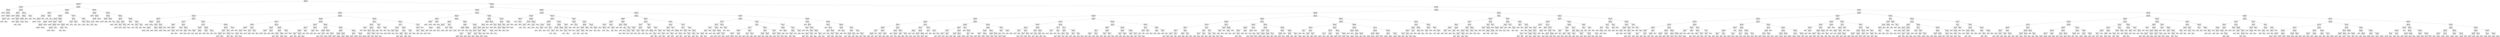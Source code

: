 digraph Tree {
node [shape=box] ;
0 [label="leaders <= 1.5\nmse = 64462.1263\nsamples = 2184\nvalue = 689.6575"] ;
1 [label="write_pct <= 35.0\nmse = 200100.7768\nsamples = 288\nvalue = 1091.1979"] ;
0 -> 1 [labeldistance=2.5, labelangle=45, headlabel="True"] ;
2 [label="write_pct <= 15.0\nmse = 125536.526\nsamples = 72\nvalue = 1748.875"] ;
1 -> 2 ;
3 [label="followers <= 0.5\nmse = 70970.0556\nsamples = 24\nvalue = 2123.6667"] ;
2 -> 3 ;
4 [label="mse = 492.071\nsamples = 13\nvalue = 1946.9231"] ;
3 -> 4 ;
5 [label="followers <= 2.0\nmse = 73713.8843\nsamples = 11\nvalue = 2332.5455"] ;
3 -> 5 ;
6 [label="mse = 3807.9184\nsamples = 7\nvalue = 2518.7143"] ;
5 -> 6 ;
7 [label="followers <= 6.0\nmse = 29253.6875\nsamples = 4\nvalue = 2006.75"] ;
5 -> 7 ;
8 [label="followers <= 4.0\nmse = 2841.5556\nsamples = 3\nvalue = 1911.6667"] ;
7 -> 8 ;
9 [label="mse = 552.25\nsamples = 2\nvalue = 1876.5"] ;
8 -> 9 ;
10 [label="mse = 0.0\nsamples = 1\nvalue = 1982.0"] ;
8 -> 10 ;
11 [label="mse = 0.0\nsamples = 1\nvalue = 2292.0"] ;
7 -> 11 ;
12 [label="write_pct <= 25.0\nmse = 47468.1662\nsamples = 48\nvalue = 1561.4792"] ;
2 -> 12 ;
13 [label="followers <= 0.5\nmse = 42684.75\nsamples = 24\nvalue = 1703.5"] ;
12 -> 13 ;
14 [label="mse = 507.7515\nsamples = 13\nvalue = 1580.3077"] ;
13 -> 14 ;
15 [label="followers <= 2.0\nmse = 53397.9008\nsamples = 11\nvalue = 1849.0909"] ;
13 -> 15 ;
16 [label="mse = 83.1429\nsamples = 7\nvalue = 1972.0"] ;
15 -> 16 ;
17 [label="followers <= 4.0\nmse = 73998.0\nsamples = 4\nvalue = 1634.0"] ;
15 -> 17 ;
18 [label="mse = 25.0\nsamples = 2\nvalue = 1365.0"] ;
17 -> 18 ;
19 [label="followers <= 6.0\nmse = 3249.0\nsamples = 2\nvalue = 1903.0"] ;
17 -> 19 ;
20 [label="mse = 0.0\nsamples = 1\nvalue = 1960.0"] ;
19 -> 20 ;
21 [label="mse = 0.0\nsamples = 1\nvalue = 1846.0"] ;
19 -> 21 ;
22 [label="followers <= 4.0\nmse = 11911.7483\nsamples = 24\nvalue = 1419.4583"] ;
12 -> 22 ;
23 [label="followers <= 2.0\nmse = 9672.2087\nsamples = 22\nvalue = 1402.8636"] ;
22 -> 23 ;
24 [label="followers <= 0.5\nmse = 479.1875\nsamples = 20\nvalue = 1433.25"] ;
23 -> 24 ;
25 [label="mse = 666.5207\nsamples = 13\nvalue = 1430.6923"] ;
24 -> 25 ;
26 [label="mse = 96.5714\nsamples = 7\nvalue = 1438.0"] ;
24 -> 26 ;
27 [label="mse = 36.0\nsamples = 2\nvalue = 1099.0"] ;
23 -> 27 ;
28 [label="followers <= 6.0\nmse = 196.0\nsamples = 2\nvalue = 1602.0"] ;
22 -> 28 ;
29 [label="mse = 0.0\nsamples = 1\nvalue = 1616.0"] ;
28 -> 29 ;
30 [label="mse = 0.0\nsamples = 1\nvalue = 1588.0"] ;
28 -> 30 ;
31 [label="write_pct <= 65.0\nmse = 32715.9066\nsamples = 216\nvalue = 871.9722"] ;
1 -> 31 ;
32 [label="write_pct <= 42.5\nmse = 16507.4822\nsamples = 120\nvalue = 996.1333"] ;
31 -> 32 ;
33 [label="followers <= 4.0\nmse = 9200.526\nsamples = 24\nvalue = 1169.125"] ;
32 -> 33 ;
34 [label="followers <= 2.0\nmse = 6664.969\nsamples = 22\nvalue = 1153.4091"] ;
33 -> 34 ;
35 [label="followers <= 0.5\nmse = 2035.9275\nsamples = 20\nvalue = 1175.35"] ;
34 -> 35 ;
36 [label="mse = 1565.1361\nsamples = 13\nvalue = 1198.3077"] ;
35 -> 36 ;
37 [label="mse = 113.6327\nsamples = 7\nvalue = 1132.7143"] ;
35 -> 37 ;
38 [label="mse = 1.0\nsamples = 2\nvalue = 934.0"] ;
34 -> 38 ;
39 [label="followers <= 6.0\nmse = 4489.0\nsamples = 2\nvalue = 1342.0"] ;
33 -> 39 ;
40 [label="mse = 0.0\nsamples = 1\nvalue = 1409.0"] ;
39 -> 40 ;
41 [label="mse = 0.0\nsamples = 1\nvalue = 1275.0"] ;
39 -> 41 ;
42 [label="followers <= 4.0\nmse = 8982.3098\nsamples = 96\nvalue = 952.8854"] ;
32 -> 42 ;
43 [label="followers <= 0.5\nmse = 6408.6145\nsamples = 88\nvalue = 937.8977"] ;
42 -> 43 ;
44 [label="write_pct <= 57.5\nmse = 4044.2703\nsamples = 52\nvalue = 977.8654"] ;
43 -> 44 ;
45 [label="write_pct <= 52.5\nmse = 4540.522\nsamples = 39\nvalue = 991.8718"] ;
44 -> 45 ;
46 [label="write_pct <= 47.5\nmse = 6481.463\nsamples = 26\nvalue = 1001.1923"] ;
45 -> 46 ;
47 [label="mse = 11094.3787\nsamples = 13\nvalue = 990.0769"] ;
46 -> 47 ;
48 [label="mse = 1621.4438\nsamples = 13\nvalue = 1012.3077"] ;
46 -> 48 ;
49 [label="mse = 137.4083\nsamples = 13\nvalue = 973.2308"] ;
45 -> 49 ;
50 [label="mse = 201.3609\nsamples = 13\nvalue = 935.8462"] ;
44 -> 50 ;
51 [label="followers <= 2.0\nmse = 4183.5278\nsamples = 36\nvalue = 880.1667"] ;
43 -> 51 ;
52 [label="write_pct <= 47.5\nmse = 2153.8202\nsamples = 28\nvalue = 905.5357"] ;
51 -> 52 ;
53 [label="mse = 170.6939\nsamples = 7\nvalue = 969.1429"] ;
52 -> 53 ;
54 [label="write_pct <= 57.5\nmse = 1016.6984\nsamples = 21\nvalue = 884.3333"] ;
52 -> 54 ;
55 [label="write_pct <= 52.5\nmse = 185.9592\nsamples = 14\nvalue = 905.4286"] ;
54 -> 55 ;
56 [label="mse = 238.6939\nsamples = 7\nvalue = 911.8571"] ;
55 -> 56 ;
57 [label="mse = 50.5714\nsamples = 7\nvalue = 899.0"] ;
55 -> 57 ;
58 [label="mse = 8.1224\nsamples = 7\nvalue = 842.1429"] ;
54 -> 58 ;
59 [label="write_pct <= 47.5\nmse = 1150.9844\nsamples = 8\nvalue = 791.375"] ;
51 -> 59 ;
60 [label="mse = 72.25\nsamples = 2\nvalue = 841.5"] ;
59 -> 60 ;
61 [label="write_pct <= 57.5\nmse = 393.8889\nsamples = 6\nvalue = 774.6667"] ;
59 -> 61 ;
62 [label="write_pct <= 52.5\nmse = 16.75\nsamples = 4\nvalue = 788.5"] ;
61 -> 62 ;
63 [label="mse = 9.0\nsamples = 2\nvalue = 785.0"] ;
62 -> 63 ;
64 [label="mse = 0.0\nsamples = 2\nvalue = 792.0"] ;
62 -> 64 ;
65 [label="mse = 0.0\nsamples = 2\nvalue = 747.0"] ;
61 -> 65 ;
66 [label="write_pct <= 52.5\nmse = 7641.6875\nsamples = 8\nvalue = 1117.75"] ;
42 -> 66 ;
67 [label="write_pct <= 47.5\nmse = 2552.75\nsamples = 4\nvalue = 1193.5"] ;
66 -> 67 ;
68 [label="followers <= 6.0\nmse = 25.0\nsamples = 2\nvalue = 1237.0"] ;
67 -> 68 ;
69 [label="mse = 0.0\nsamples = 1\nvalue = 1232.0"] ;
68 -> 69 ;
70 [label="mse = 0.0\nsamples = 1\nvalue = 1242.0"] ;
68 -> 70 ;
71 [label="followers <= 6.0\nmse = 1296.0\nsamples = 2\nvalue = 1150.0"] ;
67 -> 71 ;
72 [label="mse = 0.0\nsamples = 1\nvalue = 1186.0"] ;
71 -> 72 ;
73 [label="mse = 0.0\nsamples = 1\nvalue = 1114.0"] ;
71 -> 73 ;
74 [label="write_pct <= 57.5\nmse = 1254.5\nsamples = 4\nvalue = 1042.0"] ;
66 -> 74 ;
75 [label="followers <= 6.0\nmse = 306.25\nsamples = 2\nvalue = 1071.5"] ;
74 -> 75 ;
76 [label="mse = 0.0\nsamples = 1\nvalue = 1089.0"] ;
75 -> 76 ;
77 [label="mse = 0.0\nsamples = 1\nvalue = 1054.0"] ;
75 -> 77 ;
78 [label="followers <= 6.0\nmse = 462.25\nsamples = 2\nvalue = 1012.5"] ;
74 -> 78 ;
79 [label="mse = 0.0\nsamples = 1\nvalue = 1034.0"] ;
78 -> 79 ;
80 [label="mse = 0.0\nsamples = 1\nvalue = 991.0"] ;
78 -> 80 ;
81 [label="followers <= 0.5\nmse = 9618.9891\nsamples = 96\nvalue = 716.7708"] ;
31 -> 81 ;
82 [label="write_pct <= 75.0\nmse = 1850.2263\nsamples = 52\nvalue = 780.6538"] ;
81 -> 82 ;
83 [label="mse = 404.3669\nsamples = 13\nvalue = 843.6923"] ;
82 -> 83 ;
84 [label="write_pct <= 95.0\nmse = 566.025\nsamples = 39\nvalue = 759.641"] ;
82 -> 84 ;
85 [label="write_pct <= 85.0\nmse = 125.3314\nsamples = 26\nvalue = 774.7692"] ;
84 -> 85 ;
86 [label="mse = 177.929\nsamples = 13\nvalue = 780.3846"] ;
85 -> 86 ;
87 [label="mse = 9.6686\nsamples = 13\nvalue = 769.1538"] ;
85 -> 87 ;
88 [label="mse = 74.2367\nsamples = 13\nvalue = 729.3846"] ;
84 -> 88 ;
89 [label="write_pct <= 75.0\nmse = 8277.2438\nsamples = 44\nvalue = 641.2727"] ;
81 -> 89 ;
90 [label="followers <= 4.0\nmse = 4238.595\nsamples = 11\nvalue = 760.3636"] ;
89 -> 90 ;
91 [label="followers <= 2.0\nmse = 740.0988\nsamples = 9\nvalue = 733.1111"] ;
90 -> 91 ;
92 [label="mse = 26.5306\nsamples = 7\nvalue = 747.4286"] ;
91 -> 92 ;
93 [label="mse = 9.0\nsamples = 2\nvalue = 683.0"] ;
91 -> 93 ;
94 [label="followers <= 6.0\nmse = 1600.0\nsamples = 2\nvalue = 883.0"] ;
90 -> 94 ;
95 [label="mse = 0.0\nsamples = 1\nvalue = 923.0"] ;
94 -> 95 ;
96 [label="mse = 0.0\nsamples = 1\nvalue = 843.0"] ;
94 -> 96 ;
97 [label="followers <= 4.0\nmse = 3320.0624\nsamples = 33\nvalue = 601.5758"] ;
89 -> 97 ;
98 [label="write_pct <= 85.0\nmse = 1297.8025\nsamples = 27\nvalue = 584.1111"] ;
97 -> 98 ;
99 [label="followers <= 2.0\nmse = 200.0\nsamples = 9\nvalue = 628.3333"] ;
98 -> 99 ;
100 [label="mse = 3.3469\nsamples = 7\nvalue = 635.7143"] ;
99 -> 100 ;
101 [label="mse = 30.25\nsamples = 2\nvalue = 602.5"] ;
99 -> 101 ;
102 [label="write_pct <= 95.0\nmse = 380.0\nsamples = 18\nvalue = 562.0"] ;
98 -> 102 ;
103 [label="followers <= 2.0\nmse = 78.2222\nsamples = 9\nvalue = 580.0"] ;
102 -> 103 ;
104 [label="mse = 0.4898\nsamples = 7\nvalue = 584.7143"] ;
103 -> 104 ;
105 [label="mse = 0.25\nsamples = 2\nvalue = 563.5"] ;
103 -> 105 ;
106 [label="followers <= 2.0\nmse = 33.7778\nsamples = 9\nvalue = 544.0"] ;
102 -> 106 ;
107 [label="mse = 5.551\nsamples = 7\nvalue = 546.8571"] ;
106 -> 107 ;
108 [label="mse = 4.0\nsamples = 2\nvalue = 534.0"] ;
106 -> 108 ;
109 [label="write_pct <= 85.0\nmse = 4871.1389\nsamples = 6\nvalue = 680.1667"] ;
97 -> 109 ;
110 [label="followers <= 6.0\nmse = 272.25\nsamples = 2\nvalue = 767.5"] ;
109 -> 110 ;
111 [label="mse = 0.0\nsamples = 1\nvalue = 784.0"] ;
110 -> 111 ;
112 [label="mse = 0.0\nsamples = 1\nvalue = 751.0"] ;
110 -> 112 ;
113 [label="write_pct <= 95.0\nmse = 1450.25\nsamples = 4\nvalue = 636.5"] ;
109 -> 113 ;
114 [label="followers <= 6.0\nmse = 240.25\nsamples = 2\nvalue = 671.5"] ;
113 -> 114 ;
115 [label="mse = 0.0\nsamples = 1\nvalue = 687.0"] ;
114 -> 115 ;
116 [label="mse = 0.0\nsamples = 1\nvalue = 656.0"] ;
114 -> 116 ;
117 [label="followers <= 6.0\nmse = 210.25\nsamples = 2\nvalue = 601.5"] ;
113 -> 117 ;
118 [label="mse = 0.0\nsamples = 1\nvalue = 616.0"] ;
117 -> 118 ;
119 [label="mse = 0.0\nsamples = 1\nvalue = 587.0"] ;
117 -> 119 ;
120 [label="leaders <= 5.5\nmse = 15647.2358\nsamples = 1896\nvalue = 628.664"] ;
0 -> 120 [labeldistance=2.5, labelangle=-45, headlabel="False"] ;
121 [label="followers <= 8.5\nmse = 32858.76\nsamples = 636\nvalue = 710.3333"] ;
120 -> 121 ;
122 [label="write_pct <= 75.0\nmse = 7181.9209\nsamples = 468\nvalue = 669.6603"] ;
121 -> 122 ;
123 [label="leaders <= 2.5\nmse = 6451.6048\nsamples = 351\nvalue = 695.416"] ;
122 -> 123 ;
124 [label="followers <= 1.0\nmse = 10077.1706\nsamples = 126\nvalue = 742.8333"] ;
123 -> 124 ;
125 [label="write_pct <= 25.0\nmse = 3875.1358\nsamples = 54\nvalue = 796.7778"] ;
124 -> 125 ;
126 [label="write_pct <= 15.0\nmse = 1990.0556\nsamples = 12\nvalue = 694.3333"] ;
125 -> 126 ;
127 [label="mse = 19.4722\nsamples = 6\nvalue = 649.8333"] ;
126 -> 127 ;
128 [label="mse = 0.1389\nsamples = 6\nvalue = 738.8333"] ;
126 -> 128 ;
129 [label="write_pct <= 52.5\nmse = 558.4739\nsamples = 42\nvalue = 826.0476"] ;
125 -> 129 ;
130 [label="write_pct <= 42.5\nmse = 322.9844\nsamples = 24\nvalue = 814.375"] ;
129 -> 130 ;
131 [label="write_pct <= 35.0\nmse = 383.5764\nsamples = 12\nvalue = 825.4167"] ;
130 -> 131 ;
132 [label="mse = 0.1389\nsamples = 6\nvalue = 805.8333"] ;
131 -> 132 ;
133 [label="mse = 0.0\nsamples = 6\nvalue = 845.0"] ;
131 -> 133 ;
134 [label="write_pct <= 47.5\nmse = 18.5556\nsamples = 12\nvalue = 803.3333"] ;
130 -> 134 ;
135 [label="mse = 29.0\nsamples = 6\nvalue = 802.0"] ;
134 -> 135 ;
136 [label="mse = 4.5556\nsamples = 6\nvalue = 804.6667"] ;
134 -> 136 ;
137 [label="write_pct <= 65.0\nmse = 448.571\nsamples = 18\nvalue = 841.6111"] ;
129 -> 137 ;
138 [label="write_pct <= 57.5\nmse = 120.9722\nsamples = 12\nvalue = 855.1667"] ;
137 -> 138 ;
139 [label="mse = 8.5556\nsamples = 6\nvalue = 864.3333"] ;
138 -> 139 ;
140 [label="mse = 65.3333\nsamples = 6\nvalue = 846.0"] ;
138 -> 140 ;
141 [label="mse = 1.25\nsamples = 6\nvalue = 814.5"] ;
137 -> 141 ;
142 [label="followers <= 3.0\nmse = 10909.3177\nsamples = 72\nvalue = 702.375"] ;
124 -> 142 ;
143 [label="write_pct <= 42.5\nmse = 201.7254\nsamples = 45\nvalue = 628.9111"] ;
142 -> 143 ;
144 [label="write_pct <= 15.0\nmse = 188.36\nsamples = 20\nvalue = 635.8"] ;
143 -> 144 ;
145 [label="mse = 13.84\nsamples = 5\nvalue = 613.6"] ;
144 -> 145 ;
146 [label="write_pct <= 25.0\nmse = 27.4933\nsamples = 15\nvalue = 643.2"] ;
144 -> 146 ;
147 [label="mse = 1.6\nsamples = 5\nvalue = 637.0"] ;
146 -> 147 ;
148 [label="write_pct <= 35.0\nmse = 11.61\nsamples = 10\nvalue = 646.3"] ;
146 -> 148 ;
149 [label="mse = 18.8\nsamples = 5\nvalue = 645.0"] ;
148 -> 149 ;
150 [label="mse = 1.04\nsamples = 5\nvalue = 647.6"] ;
148 -> 150 ;
151 [label="write_pct <= 52.5\nmse = 144.08\nsamples = 25\nvalue = 623.4"] ;
143 -> 151 ;
152 [label="write_pct <= 47.5\nmse = 12.76\nsamples = 10\nvalue = 611.8"] ;
151 -> 152 ;
153 [label="mse = 8.24\nsamples = 5\nvalue = 613.6"] ;
152 -> 153 ;
154 [label="mse = 10.8\nsamples = 5\nvalue = 610.0"] ;
152 -> 154 ;
155 [label="write_pct <= 65.0\nmse = 82.1156\nsamples = 15\nvalue = 631.1333"] ;
151 -> 155 ;
156 [label="write_pct <= 57.5\nmse = 19.4\nsamples = 10\nvalue = 637.0"] ;
155 -> 156 ;
157 [label="mse = 0.56\nsamples = 5\nvalue = 641.2"] ;
156 -> 157 ;
158 [label="mse = 2.96\nsamples = 5\nvalue = 632.8"] ;
156 -> 158 ;
159 [label="mse = 1.04\nsamples = 5\nvalue = 619.4"] ;
155 -> 159 ;
160 [label="write_pct <= 42.5\nmse = 4768.8916\nsamples = 27\nvalue = 824.8148"] ;
142 -> 160 ;
161 [label="write_pct <= 25.0\nmse = 1218.9167\nsamples = 12\nvalue = 894.5"] ;
160 -> 161 ;
162 [label="write_pct <= 15.0\nmse = 429.5556\nsamples = 6\nvalue = 923.3333"] ;
161 -> 162 ;
163 [label="followers <= 5.0\nmse = 408.6667\nsamples = 3\nvalue = 938.0"] ;
162 -> 163 ;
164 [label="mse = 25.0\nsamples = 2\nvalue = 924.0"] ;
163 -> 164 ;
165 [label="mse = 0.0\nsamples = 1\nvalue = 966.0"] ;
163 -> 165 ;
166 [label="followers <= 5.0\nmse = 20.2222\nsamples = 3\nvalue = 908.6667"] ;
162 -> 166 ;
167 [label="mse = 0.25\nsamples = 2\nvalue = 905.5"] ;
166 -> 167 ;
168 [label="mse = 0.0\nsamples = 1\nvalue = 915.0"] ;
166 -> 168 ;
169 [label="write_pct <= 35.0\nmse = 345.5556\nsamples = 6\nvalue = 865.6667"] ;
161 -> 169 ;
170 [label="followers <= 5.0\nmse = 10.6667\nsamples = 3\nvalue = 884.0"] ;
169 -> 170 ;
171 [label="mse = 16.0\nsamples = 2\nvalue = 884.0"] ;
170 -> 171 ;
172 [label="mse = 0.0\nsamples = 1\nvalue = 884.0"] ;
170 -> 172 ;
173 [label="followers <= 5.0\nmse = 8.2222\nsamples = 3\nvalue = 847.3333"] ;
169 -> 173 ;
174 [label="mse = 4.0\nsamples = 2\nvalue = 849.0"] ;
173 -> 174 ;
175 [label="mse = 0.0\nsamples = 1\nvalue = 844.0"] ;
173 -> 175 ;
176 [label="write_pct <= 65.0\nmse = 616.1956\nsamples = 15\nvalue = 769.0667"] ;
160 -> 176 ;
177 [label="followers <= 5.0\nmse = 211.2222\nsamples = 12\nvalue = 779.3333"] ;
176 -> 177 ;
178 [label="write_pct <= 57.5\nmse = 202.0\nsamples = 8\nvalue = 783.5"] ;
177 -> 178 ;
179 [label="write_pct <= 52.5\nmse = 229.2222\nsamples = 6\nvalue = 786.6667"] ;
178 -> 179 ;
180 [label="mse = 131.1875\nsamples = 4\nvalue = 778.25"] ;
179 -> 180 ;
181 [label="mse = 0.25\nsamples = 2\nvalue = 803.5"] ;
179 -> 181 ;
182 [label="mse = 0.0\nsamples = 2\nvalue = 774.0"] ;
178 -> 182 ;
183 [label="write_pct <= 57.5\nmse = 125.5\nsamples = 4\nvalue = 771.0"] ;
177 -> 183 ;
184 [label="write_pct <= 52.5\nmse = 122.8889\nsamples = 3\nvalue = 774.3333"] ;
183 -> 184 ;
185 [label="mse = 64.0\nsamples = 2\nvalue = 768.0"] ;
184 -> 185 ;
186 [label="mse = 0.0\nsamples = 1\nvalue = 787.0"] ;
184 -> 186 ;
187 [label="mse = 0.0\nsamples = 1\nvalue = 761.0"] ;
183 -> 187 ;
188 [label="followers <= 5.0\nmse = 128.0\nsamples = 3\nvalue = 728.0"] ;
176 -> 188 ;
189 [label="mse = 0.0\nsamples = 2\nvalue = 736.0"] ;
188 -> 189 ;
190 [label="mse = 0.0\nsamples = 1\nvalue = 712.0"] ;
188 -> 190 ;
191 [label="followers <= 4.5\nmse = 2457.0788\nsamples = 225\nvalue = 668.8622"] ;
123 -> 191 ;
192 [label="leaders <= 3.5\nmse = 2060.5402\nsamples = 180\nvalue = 658.3556"] ;
191 -> 192 ;
193 [label="write_pct <= 42.5\nmse = 911.1757\nsamples = 72\nvalue = 691.1806"] ;
192 -> 193 ;
194 [label="followers <= 2.0\nmse = 690.9219\nsamples = 32\nvalue = 715.125"] ;
193 -> 194 ;
195 [label="write_pct <= 35.0\nmse = 40.5625\nsamples = 16\nvalue = 740.75"] ;
194 -> 195 ;
196 [label="write_pct <= 25.0\nmse = 4.8542\nsamples = 12\nvalue = 744.25"] ;
195 -> 196 ;
197 [label="write_pct <= 15.0\nmse = 1.2344\nsamples = 8\nvalue = 745.625"] ;
196 -> 197 ;
198 [label="mse = 0.1875\nsamples = 4\nvalue = 744.75"] ;
197 -> 198 ;
199 [label="mse = 0.75\nsamples = 4\nvalue = 746.5"] ;
197 -> 199 ;
200 [label="mse = 0.75\nsamples = 4\nvalue = 741.5"] ;
196 -> 200 ;
201 [label="mse = 0.6875\nsamples = 4\nvalue = 730.25"] ;
195 -> 201 ;
202 [label="write_pct <= 25.0\nmse = 28.0\nsamples = 16\nvalue = 689.5"] ;
194 -> 202 ;
203 [label="write_pct <= 15.0\nmse = 27.0\nsamples = 8\nvalue = 687.0"] ;
202 -> 203 ;
204 [label="mse = 27.1875\nsamples = 4\nvalue = 688.25"] ;
203 -> 204 ;
205 [label="mse = 23.6875\nsamples = 4\nvalue = 685.75"] ;
203 -> 205 ;
206 [label="write_pct <= 35.0\nmse = 16.5\nsamples = 8\nvalue = 692.0"] ;
202 -> 206 ;
207 [label="mse = 26.25\nsamples = 4\nvalue = 693.5"] ;
206 -> 207 ;
208 [label="mse = 2.25\nsamples = 4\nvalue = 690.5"] ;
206 -> 208 ;
209 [label="write_pct <= 52.5\nmse = 261.7744\nsamples = 40\nvalue = 672.025"] ;
193 -> 209 ;
210 [label="followers <= 2.0\nmse = 78.0586\nsamples = 16\nvalue = 659.9375"] ;
209 -> 210 ;
211 [label="write_pct <= 47.5\nmse = 10.6094\nsamples = 8\nvalue = 667.125"] ;
210 -> 211 ;
212 [label="mse = 6.1875\nsamples = 4\nvalue = 669.75"] ;
211 -> 212 ;
213 [label="mse = 1.25\nsamples = 4\nvalue = 664.5"] ;
211 -> 213 ;
214 [label="write_pct <= 47.5\nmse = 42.1875\nsamples = 8\nvalue = 652.75"] ;
210 -> 214 ;
215 [label="mse = 31.5\nsamples = 4\nvalue = 649.0"] ;
214 -> 215 ;
216 [label="mse = 24.75\nsamples = 4\nvalue = 656.5"] ;
214 -> 216 ;
217 [label="write_pct <= 65.0\nmse = 221.9097\nsamples = 24\nvalue = 680.0833"] ;
209 -> 217 ;
218 [label="followers <= 2.0\nmse = 73.6875\nsamples = 16\nvalue = 688.75"] ;
217 -> 218 ;
219 [label="write_pct <= 57.5\nmse = 69.0\nsamples = 8\nvalue = 695.0"] ;
218 -> 219 ;
220 [label="mse = 7.5\nsamples = 4\nvalue = 703.0"] ;
219 -> 220 ;
221 [label="mse = 2.5\nsamples = 4\nvalue = 687.0"] ;
219 -> 221 ;
222 [label="write_pct <= 57.5\nmse = 0.25\nsamples = 8\nvalue = 682.5"] ;
218 -> 222 ;
223 [label="mse = 0.1875\nsamples = 4\nvalue = 682.25"] ;
222 -> 223 ;
224 [label="mse = 0.1875\nsamples = 4\nvalue = 682.75"] ;
222 -> 224 ;
225 [label="followers <= 2.0\nmse = 67.6875\nsamples = 8\nvalue = 662.75"] ;
217 -> 225 ;
226 [label="mse = 0.6875\nsamples = 4\nvalue = 654.75"] ;
225 -> 226 ;
227 [label="mse = 6.6875\nsamples = 4\nvalue = 670.75"] ;
225 -> 227 ;
228 [label="followers <= 0.5\nmse = 1629.5826\nsamples = 108\nvalue = 636.4722"] ;
192 -> 228 ;
229 [label="write_pct <= 52.5\nmse = 206.8765\nsamples = 18\nvalue = 598.1111"] ;
228 -> 229 ;
230 [label="write_pct <= 42.5\nmse = 179.1875\nsamples = 12\nvalue = 591.75"] ;
229 -> 230 ;
231 [label="write_pct <= 25.0\nmse = 126.2344\nsamples = 8\nvalue = 598.625"] ;
230 -> 231 ;
232 [label="write_pct <= 15.0\nmse = 49.0\nsamples = 4\nvalue = 589.0"] ;
231 -> 232 ;
233 [label="mse = 0.0\nsamples = 2\nvalue = 582.0"] ;
232 -> 233 ;
234 [label="mse = 0.0\nsamples = 2\nvalue = 596.0"] ;
232 -> 234 ;
235 [label="write_pct <= 35.0\nmse = 18.1875\nsamples = 4\nvalue = 608.25"] ;
231 -> 235 ;
236 [label="mse = 0.0\nsamples = 2\nvalue = 604.0"] ;
235 -> 236 ;
237 [label="mse = 0.25\nsamples = 2\nvalue = 612.5"] ;
235 -> 237 ;
238 [label="write_pct <= 47.5\nmse = 1.5\nsamples = 4\nvalue = 578.0"] ;
230 -> 238 ;
239 [label="mse = 1.0\nsamples = 2\nvalue = 579.0"] ;
238 -> 239 ;
240 [label="mse = 0.0\nsamples = 2\nvalue = 577.0"] ;
238 -> 240 ;
241 [label="write_pct <= 65.0\nmse = 19.4722\nsamples = 6\nvalue = 610.8333"] ;
229 -> 241 ;
242 [label="write_pct <= 57.5\nmse = 3.6875\nsamples = 4\nvalue = 613.75"] ;
241 -> 242 ;
243 [label="mse = 0.25\nsamples = 2\nvalue = 615.5"] ;
242 -> 243 ;
244 [label="mse = 1.0\nsamples = 2\nvalue = 612.0"] ;
242 -> 244 ;
245 [label="mse = 0.0\nsamples = 2\nvalue = 605.0"] ;
241 -> 245 ;
246 [label="followers <= 1.5\nmse = 1560.9458\nsamples = 90\nvalue = 644.1444"] ;
228 -> 246 ;
247 [label="write_pct <= 35.0\nmse = 1329.7284\nsamples = 18\nvalue = 704.2222"] ;
246 -> 247 ;
248 [label="write_pct <= 15.0\nmse = 169.8889\nsamples = 6\nvalue = 750.6667"] ;
247 -> 248 ;
249 [label="mse = 0.0\nsamples = 2\nvalue = 769.0"] ;
248 -> 249 ;
250 [label="write_pct <= 25.0\nmse = 2.75\nsamples = 4\nvalue = 741.5"] ;
248 -> 250 ;
251 [label="mse = 1.0\nsamples = 2\nvalue = 740.0"] ;
250 -> 251 ;
252 [label="mse = 0.0\nsamples = 2\nvalue = 743.0"] ;
250 -> 252 ;
253 [label="write_pct <= 42.5\nmse = 291.8333\nsamples = 12\nvalue = 681.0"] ;
247 -> 253 ;
254 [label="mse = 0.25\nsamples = 2\nvalue = 708.5"] ;
253 -> 254 ;
255 [label="write_pct <= 52.5\nmse = 168.65\nsamples = 10\nvalue = 675.5"] ;
253 -> 255 ;
256 [label="mse = 101.6875\nsamples = 4\nvalue = 662.75"] ;
255 -> 256 ;
257 [label="mse = 32.6667\nsamples = 6\nvalue = 684.0"] ;
255 -> 257 ;
258 [label="followers <= 2.5\nmse = 490.8316\nsamples = 72\nvalue = 629.125"] ;
246 -> 258 ;
259 [label="write_pct <= 52.5\nmse = 230.6173\nsamples = 27\nvalue = 650.1111"] ;
258 -> 259 ;
260 [label="write_pct <= 42.5\nmse = 210.8025\nsamples = 18\nvalue = 643.5556"] ;
259 -> 260 ;
261 [label="mse = 47.0833\nsamples = 12\nvalue = 652.5"] ;
260 -> 261 ;
262 [label="mse = 58.2222\nsamples = 6\nvalue = 625.6667"] ;
260 -> 262 ;
263 [label="write_pct <= 65.0\nmse = 12.3951\nsamples = 9\nvalue = 663.2222"] ;
259 -> 263 ;
264 [label="mse = 0.4722\nsamples = 6\nvalue = 661.8333"] ;
263 -> 264 ;
265 [label="mse = 24.6667\nsamples = 3\nvalue = 666.0"] ;
263 -> 265 ;
266 [label="write_pct <= 42.5\nmse = 224.16\nsamples = 45\nvalue = 616.5333"] ;
258 -> 266 ;
267 [label="followers <= 3.5\nmse = 75.29\nsamples = 20\nvalue = 624.1"] ;
266 -> 267 ;
268 [label="mse = 17.9844\nsamples = 8\nvalue = 615.375"] ;
267 -> 268 ;
269 [label="mse = 28.9097\nsamples = 12\nvalue = 629.9167"] ;
267 -> 269 ;
270 [label="write_pct <= 52.5\nmse = 260.8096\nsamples = 25\nvalue = 610.48"] ;
266 -> 270 ;
271 [label="mse = 77.41\nsamples = 10\nvalue = 592.7"] ;
270 -> 271 ;
272 [label="mse = 31.8222\nsamples = 15\nvalue = 622.3333"] ;
270 -> 272 ;
273 [label="write_pct <= 42.5\nmse = 1835.4321\nsamples = 45\nvalue = 710.8889"] ;
191 -> 273 ;
274 [label="followers <= 7.5\nmse = 1440.2275\nsamples = 20\nvalue = 743.85"] ;
273 -> 274 ;
275 [label="write_pct <= 15.0\nmse = 220.7148\nsamples = 16\nvalue = 727.3125"] ;
274 -> 275 ;
276 [label="leaders <= 4.0\nmse = 110.6875\nsamples = 4\nvalue = 746.75"] ;
275 -> 276 ;
277 [label="mse = 1.0\nsamples = 2\nvalue = 737.0"] ;
276 -> 277 ;
278 [label="mse = 30.25\nsamples = 2\nvalue = 756.5"] ;
276 -> 278 ;
279 [label="write_pct <= 35.0\nmse = 89.4722\nsamples = 12\nvalue = 720.8333"] ;
275 -> 279 ;
280 [label="followers <= 6.0\nmse = 28.1875\nsamples = 8\nvalue = 726.75"] ;
279 -> 280 ;
281 [label="write_pct <= 25.0\nmse = 1.1875\nsamples = 4\nvalue = 722.75"] ;
280 -> 281 ;
282 [label="mse = 0.25\nsamples = 2\nvalue = 723.5"] ;
281 -> 282 ;
283 [label="mse = 1.0\nsamples = 2\nvalue = 722.0"] ;
281 -> 283 ;
284 [label="write_pct <= 25.0\nmse = 23.1875\nsamples = 4\nvalue = 730.75"] ;
280 -> 284 ;
285 [label="mse = 0.25\nsamples = 2\nvalue = 735.5"] ;
284 -> 285 ;
286 [label="mse = 1.0\nsamples = 2\nvalue = 726.0"] ;
284 -> 286 ;
287 [label="leaders <= 4.0\nmse = 2.0\nsamples = 4\nvalue = 709.0"] ;
279 -> 287 ;
288 [label="mse = 4.0\nsamples = 2\nvalue = 709.0"] ;
287 -> 288 ;
289 [label="mse = 0.0\nsamples = 2\nvalue = 709.0"] ;
287 -> 289 ;
290 [label="write_pct <= 25.0\nmse = 848.5\nsamples = 4\nvalue = 810.0"] ;
274 -> 290 ;
291 [label="write_pct <= 15.0\nmse = 182.25\nsamples = 2\nvalue = 836.5"] ;
290 -> 291 ;
292 [label="mse = 0.0\nsamples = 1\nvalue = 850.0"] ;
291 -> 292 ;
293 [label="mse = 0.0\nsamples = 1\nvalue = 823.0"] ;
291 -> 293 ;
294 [label="write_pct <= 35.0\nmse = 110.25\nsamples = 2\nvalue = 783.5"] ;
290 -> 294 ;
295 [label="mse = 0.0\nsamples = 1\nvalue = 794.0"] ;
294 -> 295 ;
296 [label="mse = 0.0\nsamples = 1\nvalue = 773.0"] ;
294 -> 296 ;
297 [label="followers <= 7.5\nmse = 587.1296\nsamples = 25\nvalue = 684.52"] ;
273 -> 297 ;
298 [label="write_pct <= 52.5\nmse = 174.64\nsamples = 20\nvalue = 674.4"] ;
297 -> 298 ;
299 [label="write_pct <= 47.5\nmse = 14.1094\nsamples = 8\nvalue = 661.875"] ;
298 -> 299 ;
300 [label="leaders <= 4.0\nmse = 10.25\nsamples = 4\nvalue = 664.5"] ;
299 -> 300 ;
301 [label="mse = 6.25\nsamples = 2\nvalue = 666.5"] ;
300 -> 301 ;
302 [label="mse = 6.25\nsamples = 2\nvalue = 662.5"] ;
300 -> 302 ;
303 [label="leaders <= 4.0\nmse = 4.1875\nsamples = 4\nvalue = 659.25"] ;
299 -> 303 ;
304 [label="mse = 1.0\nsamples = 2\nvalue = 660.0"] ;
303 -> 304 ;
305 [label="mse = 6.25\nsamples = 2\nvalue = 658.5"] ;
303 -> 305 ;
306 [label="write_pct <= 65.0\nmse = 107.3542\nsamples = 12\nvalue = 682.75"] ;
298 -> 306 ;
307 [label="followers <= 6.0\nmse = 7.4844\nsamples = 8\nvalue = 688.625"] ;
306 -> 307 ;
308 [label="write_pct <= 57.5\nmse = 2.6875\nsamples = 4\nvalue = 686.75"] ;
307 -> 308 ;
309 [label="mse = 0.0\nsamples = 2\nvalue = 688.0"] ;
308 -> 309 ;
310 [label="mse = 2.25\nsamples = 2\nvalue = 685.5"] ;
308 -> 310 ;
311 [label="write_pct <= 57.5\nmse = 5.25\nsamples = 4\nvalue = 690.5"] ;
307 -> 311 ;
312 [label="mse = 0.25\nsamples = 2\nvalue = 692.5"] ;
311 -> 312 ;
313 [label="mse = 2.25\nsamples = 2\nvalue = 688.5"] ;
311 -> 313 ;
314 [label="leaders <= 4.0\nmse = 100.0\nsamples = 4\nvalue = 671.0"] ;
306 -> 314 ;
315 [label="mse = 0.0\nsamples = 2\nvalue = 661.0"] ;
314 -> 315 ;
316 [label="mse = 0.0\nsamples = 2\nvalue = 681.0"] ;
314 -> 316 ;
317 [label="write_pct <= 65.0\nmse = 188.8\nsamples = 5\nvalue = 725.0"] ;
297 -> 317 ;
318 [label="write_pct <= 52.5\nmse = 165.6875\nsamples = 4\nvalue = 728.75"] ;
317 -> 318 ;
319 [label="write_pct <= 47.5\nmse = 121.0\nsamples = 2\nvalue = 721.0"] ;
318 -> 319 ;
320 [label="mse = 0.0\nsamples = 1\nvalue = 732.0"] ;
319 -> 320 ;
321 [label="mse = 0.0\nsamples = 1\nvalue = 710.0"] ;
319 -> 321 ;
322 [label="write_pct <= 57.5\nmse = 90.25\nsamples = 2\nvalue = 736.5"] ;
318 -> 322 ;
323 [label="mse = 0.0\nsamples = 1\nvalue = 746.0"] ;
322 -> 323 ;
324 [label="mse = 0.0\nsamples = 1\nvalue = 727.0"] ;
322 -> 324 ;
325 [label="mse = 0.0\nsamples = 1\nvalue = 710.0"] ;
317 -> 325 ;
326 [label="write_pct <= 95.0\nmse = 1412.5976\nsamples = 117\nvalue = 592.3932"] ;
122 -> 326 ;
327 [label="followers <= 0.5\nmse = 1305.2737\nsamples = 78\nvalue = 604.2692"] ;
326 -> 327 ;
328 [label="leaders <= 3.0\nmse = 2729.1094\nsamples = 16\nvalue = 627.125"] ;
327 -> 328 ;
329 [label="write_pct <= 85.0\nmse = 1303.1875\nsamples = 12\nvalue = 651.25"] ;
328 -> 329 ;
330 [label="mse = 1.8889\nsamples = 6\nvalue = 687.3333"] ;
329 -> 330 ;
331 [label="mse = 0.4722\nsamples = 6\nvalue = 615.1667"] ;
329 -> 331 ;
332 [label="write_pct <= 85.0\nmse = 22.6875\nsamples = 4\nvalue = 554.75"] ;
328 -> 332 ;
333 [label="mse = 0.25\nsamples = 2\nvalue = 559.5"] ;
332 -> 333 ;
334 [label="mse = 0.0\nsamples = 2\nvalue = 550.0"] ;
332 -> 334 ;
335 [label="followers <= 2.5\nmse = 768.2334\nsamples = 62\nvalue = 598.371"] ;
327 -> 335 ;
336 [label="leaders <= 3.5\nmse = 582.1684\nsamples = 28\nvalue = 584.2143"] ;
335 -> 336 ;
337 [label="write_pct <= 85.0\nmse = 171.5062\nsamples = 18\nvalue = 568.2222"] ;
336 -> 337 ;
338 [label="followers <= 1.5\nmse = 115.5802\nsamples = 9\nvalue = 578.5556"] ;
337 -> 338 ;
339 [label="mse = 2.25\nsamples = 4\nvalue = 590.5"] ;
338 -> 339 ;
340 [label="mse = 0.8\nsamples = 5\nvalue = 569.0"] ;
338 -> 340 ;
341 [label="leaders <= 2.5\nmse = 13.8765\nsamples = 9\nvalue = 557.8889"] ;
337 -> 341 ;
342 [label="mse = 0.24\nsamples = 5\nvalue = 554.6"] ;
341 -> 342 ;
343 [label="mse = 0.5\nsamples = 4\nvalue = 562.0"] ;
341 -> 343 ;
344 [label="write_pct <= 85.0\nmse = 32.4\nsamples = 10\nvalue = 613.0"] ;
336 -> 344 ;
345 [label="leaders <= 4.5\nmse = 12.24\nsamples = 5\nvalue = 617.4"] ;
344 -> 345 ;
346 [label="mse = 0.2222\nsamples = 3\nvalue = 614.6667"] ;
345 -> 346 ;
347 [label="mse = 2.25\nsamples = 2\nvalue = 621.5"] ;
345 -> 347 ;
348 [label="followers <= 1.5\nmse = 13.84\nsamples = 5\nvalue = 608.6"] ;
344 -> 348 ;
349 [label="mse = 1.0\nsamples = 2\nvalue = 613.0"] ;
348 -> 349 ;
350 [label="mse = 0.8889\nsamples = 3\nvalue = 605.6667"] ;
348 -> 350 ;
351 [label="leaders <= 2.5\nmse = 620.4991\nsamples = 34\nvalue = 610.0294"] ;
335 -> 351 ;
352 [label="write_pct <= 85.0\nmse = 386.5833\nsamples = 6\nvalue = 638.5"] ;
351 -> 352 ;
353 [label="followers <= 5.0\nmse = 152.8889\nsamples = 3\nvalue = 653.3333"] ;
352 -> 353 ;
354 [label="mse = 4.0\nsamples = 2\nvalue = 662.0"] ;
353 -> 354 ;
355 [label="mse = 0.0\nsamples = 1\nvalue = 636.0"] ;
353 -> 355 ;
356 [label="followers <= 5.0\nmse = 180.2222\nsamples = 3\nvalue = 623.6667"] ;
352 -> 356 ;
357 [label="mse = 9.0\nsamples = 2\nvalue = 633.0"] ;
356 -> 357 ;
358 [label="mse = 0.0\nsamples = 1\nvalue = 605.0"] ;
356 -> 358 ;
359 [label="followers <= 6.0\nmse = 459.7092\nsamples = 28\nvalue = 603.9286"] ;
351 -> 359 ;
360 [label="leaders <= 3.5\nmse = 338.6281\nsamples = 22\nvalue = 597.0909"] ;
359 -> 360 ;
361 [label="followers <= 4.0\nmse = 121.8542\nsamples = 12\nvalue = 611.75"] ;
360 -> 361 ;
362 [label="write_pct <= 85.0\nmse = 19.75\nsamples = 8\nvalue = 618.5"] ;
361 -> 362 ;
363 [label="mse = 0.1875\nsamples = 4\nvalue = 622.75"] ;
362 -> 363 ;
364 [label="mse = 3.1875\nsamples = 4\nvalue = 614.25"] ;
362 -> 364 ;
365 [label="write_pct <= 85.0\nmse = 52.6875\nsamples = 4\nvalue = 598.25"] ;
361 -> 365 ;
366 [label="mse = 0.25\nsamples = 2\nvalue = 605.5"] ;
365 -> 366 ;
367 [label="mse = 0.0\nsamples = 2\nvalue = 591.0"] ;
365 -> 367 ;
368 [label="write_pct <= 85.0\nmse = 31.45\nsamples = 10\nvalue = 579.5"] ;
360 -> 368 ;
369 [label="followers <= 3.5\nmse = 40.56\nsamples = 5\nvalue = 582.8"] ;
368 -> 369 ;
370 [label="mse = 0.0\nsamples = 2\nvalue = 576.0"] ;
369 -> 370 ;
371 [label="mse = 16.2222\nsamples = 3\nvalue = 587.3333"] ;
369 -> 371 ;
372 [label="followers <= 3.5\nmse = 0.56\nsamples = 5\nvalue = 576.2"] ;
368 -> 372 ;
373 [label="mse = 0.25\nsamples = 2\nvalue = 575.5"] ;
372 -> 373 ;
374 [label="mse = 0.2222\nsamples = 3\nvalue = 576.6667"] ;
372 -> 374 ;
375 [label="followers <= 7.5\nmse = 103.6667\nsamples = 6\nvalue = 629.0"] ;
359 -> 375 ;
376 [label="write_pct <= 85.0\nmse = 6.6875\nsamples = 4\nvalue = 623.75"] ;
375 -> 376 ;
377 [label="mse = 1.0\nsamples = 2\nvalue = 626.0"] ;
376 -> 377 ;
378 [label="mse = 2.25\nsamples = 2\nvalue = 621.5"] ;
376 -> 378 ;
379 [label="write_pct <= 85.0\nmse = 132.25\nsamples = 2\nvalue = 639.5"] ;
375 -> 379 ;
380 [label="mse = 0.0\nsamples = 1\nvalue = 651.0"] ;
379 -> 380 ;
381 [label="mse = 0.0\nsamples = 1\nvalue = 628.0"] ;
379 -> 381 ;
382 [label="followers <= 2.5\nmse = 780.9993\nsamples = 39\nvalue = 568.641"] ;
326 -> 382 ;
383 [label="leaders <= 3.5\nmse = 559.8347\nsamples = 22\nvalue = 552.2727"] ;
382 -> 383 ;
384 [label="leaders <= 2.5\nmse = 1.3067\nsamples = 15\nvalue = 539.6"] ;
383 -> 384 ;
385 [label="followers <= 1.0\nmse = 0.2645\nsamples = 11\nvalue = 539.0909"] ;
384 -> 385 ;
386 [label="mse = 0.3333\nsamples = 6\nvalue = 539.0"] ;
385 -> 386 ;
387 [label="mse = 0.16\nsamples = 5\nvalue = 539.2"] ;
385 -> 387 ;
388 [label="mse = 1.5\nsamples = 4\nvalue = 541.0"] ;
384 -> 388 ;
389 [label="followers <= 0.5\nmse = 675.102\nsamples = 7\nvalue = 579.4286"] ;
383 -> 389 ;
390 [label="mse = 0.25\nsamples = 2\nvalue = 539.5"] ;
389 -> 390 ;
391 [label="leaders <= 4.5\nmse = 52.24\nsamples = 5\nvalue = 595.4"] ;
389 -> 391 ;
392 [label="mse = 0.6667\nsamples = 3\nvalue = 599.0"] ;
391 -> 392 ;
393 [label="mse = 81.0\nsamples = 2\nvalue = 590.0"] ;
391 -> 393 ;
394 [label="followers <= 6.5\nmse = 271.7924\nsamples = 17\nvalue = 589.8235"] ;
382 -> 394 ;
395 [label="leaders <= 3.5\nmse = 266.6786\nsamples = 14\nvalue = 586.5"] ;
394 -> 395 ;
396 [label="followers <= 4.5\nmse = 217.9506\nsamples = 9\nvalue = 594.7778"] ;
395 -> 396 ;
397 [label="followers <= 3.5\nmse = 11.6667\nsamples = 6\nvalue = 605.0"] ;
396 -> 397 ;
398 [label="mse = 14.6875\nsamples = 4\nvalue = 604.25"] ;
397 -> 398 ;
399 [label="mse = 2.25\nsamples = 2\nvalue = 606.5"] ;
397 -> 399 ;
400 [label="followers <= 5.5\nmse = 3.5556\nsamples = 3\nvalue = 574.3333"] ;
396 -> 400 ;
401 [label="mse = 0.0\nsamples = 2\nvalue = 573.0"] ;
400 -> 401 ;
402 [label="mse = 0.0\nsamples = 1\nvalue = 577.0"] ;
400 -> 402 ;
403 [label="followers <= 3.5\nmse = 9.04\nsamples = 5\nvalue = 571.6"] ;
395 -> 403 ;
404 [label="mse = 20.25\nsamples = 2\nvalue = 572.5"] ;
403 -> 404 ;
405 [label="mse = 0.6667\nsamples = 3\nvalue = 571.0"] ;
403 -> 405 ;
406 [label="followers <= 7.5\nmse = 3.5556\nsamples = 3\nvalue = 605.3333"] ;
394 -> 406 ;
407 [label="mse = 0.0\nsamples = 2\nvalue = 604.0"] ;
406 -> 407 ;
408 [label="mse = 0.0\nsamples = 1\nvalue = 608.0"] ;
406 -> 408 ;
409 [label="leaders <= 2.5\nmse = 86940.9932\nsamples = 168\nvalue = 823.6369"] ;
121 -> 409 ;
410 [label="write_pct <= 35.0\nmse = 214861.064\nsamples = 36\nvalue = 1157.1389"] ;
409 -> 410 ;
411 [label="write_pct <= 15.0\nmse = 72676.5432\nsamples = 9\nvalue = 1834.8889"] ;
410 -> 411 ;
412 [label="followers <= 12.0\nmse = 66.6667\nsamples = 3\nvalue = 2185.0"] ;
411 -> 412 ;
413 [label="mse = 0.0\nsamples = 1\nvalue = 2175.0"] ;
412 -> 413 ;
414 [label="followers <= 16.0\nmse = 25.0\nsamples = 2\nvalue = 2190.0"] ;
412 -> 414 ;
415 [label="mse = 0.0\nsamples = 1\nvalue = 2195.0"] ;
414 -> 415 ;
416 [label="mse = 0.0\nsamples = 1\nvalue = 2185.0"] ;
414 -> 416 ;
417 [label="write_pct <= 25.0\nmse = 17048.1389\nsamples = 6\nvalue = 1659.8333"] ;
411 -> 417 ;
418 [label="followers <= 16.0\nmse = 440.8889\nsamples = 3\nvalue = 1787.3333"] ;
417 -> 418 ;
419 [label="followers <= 12.0\nmse = 16.0\nsamples = 2\nvalue = 1802.0"] ;
418 -> 419 ;
420 [label="mse = 0.0\nsamples = 1\nvalue = 1806.0"] ;
419 -> 420 ;
421 [label="mse = 0.0\nsamples = 1\nvalue = 1798.0"] ;
419 -> 421 ;
422 [label="mse = 0.0\nsamples = 1\nvalue = 1758.0"] ;
418 -> 422 ;
423 [label="followers <= 16.0\nmse = 1142.8889\nsamples = 3\nvalue = 1532.3333"] ;
417 -> 423 ;
424 [label="followers <= 12.0\nmse = 240.25\nsamples = 2\nvalue = 1554.5"] ;
423 -> 424 ;
425 [label="mse = 0.0\nsamples = 1\nvalue = 1570.0"] ;
424 -> 425 ;
426 [label="mse = 0.0\nsamples = 1\nvalue = 1539.0"] ;
424 -> 426 ;
427 [label="mse = 0.0\nsamples = 1\nvalue = 1488.0"] ;
423 -> 427 ;
428 [label="write_pct <= 65.0\nmse = 58102.5432\nsamples = 27\nvalue = 931.2222"] ;
410 -> 428 ;
429 [label="write_pct <= 47.5\nmse = 14880.9067\nsamples = 15\nvalue = 1120.6"] ;
428 -> 429 ;
430 [label="write_pct <= 42.5\nmse = 4168.2222\nsamples = 6\nvalue = 1252.6667"] ;
429 -> 430 ;
431 [label="followers <= 12.0\nmse = 101.5556\nsamples = 3\nvalue = 1313.6667"] ;
430 -> 431 ;
432 [label="mse = 0.0\nsamples = 1\nvalue = 1324.0"] ;
431 -> 432 ;
433 [label="followers <= 16.0\nmse = 72.25\nsamples = 2\nvalue = 1308.5"] ;
431 -> 433 ;
434 [label="mse = 0.0\nsamples = 1\nvalue = 1300.0"] ;
433 -> 434 ;
435 [label="mse = 0.0\nsamples = 1\nvalue = 1317.0"] ;
433 -> 435 ;
436 [label="followers <= 12.0\nmse = 792.8889\nsamples = 3\nvalue = 1191.6667"] ;
430 -> 436 ;
437 [label="mse = 0.0\nsamples = 1\nvalue = 1229.0"] ;
436 -> 437 ;
438 [label="followers <= 16.0\nmse = 144.0\nsamples = 2\nvalue = 1173.0"] ;
436 -> 438 ;
439 [label="mse = 0.0\nsamples = 1\nvalue = 1185.0"] ;
438 -> 439 ;
440 [label="mse = 0.0\nsamples = 1\nvalue = 1161.0"] ;
438 -> 440 ;
441 [label="write_pct <= 57.5\nmse = 2643.1358\nsamples = 9\nvalue = 1032.5556"] ;
429 -> 441 ;
442 [label="write_pct <= 52.5\nmse = 1098.5556\nsamples = 6\nvalue = 1063.3333"] ;
441 -> 442 ;
443 [label="followers <= 16.0\nmse = 472.8889\nsamples = 3\nvalue = 1091.3333"] ;
442 -> 443 ;
444 [label="followers <= 12.0\nmse = 64.0\nsamples = 2\nvalue = 1106.0"] ;
443 -> 444 ;
445 [label="mse = 0.0\nsamples = 1\nvalue = 1114.0"] ;
444 -> 445 ;
446 [label="mse = 0.0\nsamples = 1\nvalue = 1098.0"] ;
444 -> 446 ;
447 [label="mse = 0.0\nsamples = 1\nvalue = 1062.0"] ;
443 -> 447 ;
448 [label="followers <= 12.0\nmse = 156.2222\nsamples = 3\nvalue = 1035.3333"] ;
442 -> 448 ;
449 [label="mse = 0.0\nsamples = 1\nvalue = 1053.0"] ;
448 -> 449 ;
450 [label="followers <= 16.0\nmse = 0.25\nsamples = 2\nvalue = 1026.5"] ;
448 -> 450 ;
451 [label="mse = 0.0\nsamples = 1\nvalue = 1027.0"] ;
450 -> 451 ;
452 [label="mse = 0.0\nsamples = 1\nvalue = 1026.0"] ;
450 -> 452 ;
453 [label="followers <= 16.0\nmse = 48.6667\nsamples = 3\nvalue = 971.0"] ;
441 -> 453 ;
454 [label="followers <= 12.0\nmse = 12.25\nsamples = 2\nvalue = 975.5"] ;
453 -> 454 ;
455 [label="mse = 0.0\nsamples = 1\nvalue = 979.0"] ;
454 -> 455 ;
456 [label="mse = 0.0\nsamples = 1\nvalue = 972.0"] ;
454 -> 456 ;
457 [label="mse = 0.0\nsamples = 1\nvalue = 962.0"] ;
453 -> 457 ;
458 [label="write_pct <= 75.0\nmse = 11262.25\nsamples = 12\nvalue = 694.5"] ;
428 -> 458 ;
459 [label="followers <= 12.0\nmse = 312.6667\nsamples = 3\nvalue = 856.0"] ;
458 -> 459 ;
460 [label="mse = 0.0\nsamples = 1\nvalue = 881.0"] ;
459 -> 460 ;
461 [label="followers <= 16.0\nmse = 0.25\nsamples = 2\nvalue = 843.5"] ;
459 -> 461 ;
462 [label="mse = 0.0\nsamples = 1\nvalue = 843.0"] ;
461 -> 462 ;
463 [label="mse = 0.0\nsamples = 1\nvalue = 844.0"] ;
461 -> 463 ;
464 [label="write_pct <= 95.0\nmse = 3320.0\nsamples = 9\nvalue = 640.6667"] ;
458 -> 464 ;
465 [label="followers <= 16.0\nmse = 2339.8056\nsamples = 6\nvalue = 669.1667"] ;
464 -> 465 ;
466 [label="write_pct <= 85.0\nmse = 1730.25\nsamples = 4\nvalue = 693.5"] ;
465 -> 466 ;
467 [label="followers <= 12.0\nmse = 144.0\nsamples = 2\nvalue = 733.0"] ;
466 -> 467 ;
468 [label="mse = 0.0\nsamples = 1\nvalue = 745.0"] ;
467 -> 468 ;
469 [label="mse = 0.0\nsamples = 1\nvalue = 721.0"] ;
467 -> 469 ;
470 [label="followers <= 12.0\nmse = 196.0\nsamples = 2\nvalue = 654.0"] ;
466 -> 470 ;
471 [label="mse = 0.0\nsamples = 1\nvalue = 668.0"] ;
470 -> 471 ;
472 [label="mse = 0.0\nsamples = 1\nvalue = 640.0"] ;
470 -> 472 ;
473 [label="write_pct <= 85.0\nmse = 6.25\nsamples = 2\nvalue = 620.5"] ;
465 -> 473 ;
474 [label="mse = 0.0\nsamples = 1\nvalue = 618.0"] ;
473 -> 474 ;
475 [label="mse = 0.0\nsamples = 1\nvalue = 623.0"] ;
473 -> 475 ;
476 [label="followers <= 12.0\nmse = 406.8889\nsamples = 3\nvalue = 583.6667"] ;
464 -> 476 ;
477 [label="mse = 0.0\nsamples = 1\nvalue = 610.0"] ;
476 -> 477 ;
478 [label="followers <= 16.0\nmse = 90.25\nsamples = 2\nvalue = 570.5"] ;
476 -> 478 ;
479 [label="mse = 0.0\nsamples = 1\nvalue = 580.0"] ;
478 -> 479 ;
480 [label="mse = 0.0\nsamples = 1\nvalue = 561.0"] ;
478 -> 480 ;
481 [label="write_pct <= 42.5\nmse = 13447.1715\nsamples = 132\nvalue = 732.6818"] ;
409 -> 481 ;
482 [label="leaders <= 3.5\nmse = 7499.3445\nsamples = 44\nvalue = 853.2955"] ;
481 -> 482 ;
483 [label="write_pct <= 25.0\nmse = 3638.3542\nsamples = 12\nvalue = 962.75"] ;
482 -> 483 ;
484 [label="write_pct <= 15.0\nmse = 736.6667\nsamples = 6\nvalue = 1016.0"] ;
483 -> 484 ;
485 [label="followers <= 15.5\nmse = 308.6667\nsamples = 3\nvalue = 1040.0"] ;
484 -> 485 ;
486 [label="mse = 0.0\nsamples = 1\nvalue = 1019.0"] ;
485 -> 486 ;
487 [label="followers <= 24.5\nmse = 132.25\nsamples = 2\nvalue = 1050.5"] ;
485 -> 487 ;
488 [label="mse = 0.0\nsamples = 1\nvalue = 1062.0"] ;
487 -> 488 ;
489 [label="mse = 0.0\nsamples = 1\nvalue = 1039.0"] ;
487 -> 489 ;
490 [label="followers <= 15.5\nmse = 12.6667\nsamples = 3\nvalue = 992.0"] ;
484 -> 490 ;
491 [label="mse = 0.0\nsamples = 1\nvalue = 987.0"] ;
490 -> 491 ;
492 [label="followers <= 24.5\nmse = 0.25\nsamples = 2\nvalue = 994.5"] ;
490 -> 492 ;
493 [label="mse = 0.0\nsamples = 1\nvalue = 995.0"] ;
492 -> 493 ;
494 [label="mse = 0.0\nsamples = 1\nvalue = 994.0"] ;
492 -> 494 ;
495 [label="write_pct <= 35.0\nmse = 868.9167\nsamples = 6\nvalue = 909.5"] ;
483 -> 495 ;
496 [label="followers <= 24.5\nmse = 0.2222\nsamples = 3\nvalue = 938.3333"] ;
495 -> 496 ;
497 [label="mse = 0.0\nsamples = 2\nvalue = 938.0"] ;
496 -> 497 ;
498 [label="mse = 0.0\nsamples = 1\nvalue = 939.0"] ;
496 -> 498 ;
499 [label="followers <= 15.5\nmse = 74.8889\nsamples = 3\nvalue = 880.6667"] ;
495 -> 499 ;
500 [label="mse = 0.0\nsamples = 1\nvalue = 892.0"] ;
499 -> 500 ;
501 [label="followers <= 24.5\nmse = 16.0\nsamples = 2\nvalue = 875.0"] ;
499 -> 501 ;
502 [label="mse = 0.0\nsamples = 1\nvalue = 879.0"] ;
501 -> 502 ;
503 [label="mse = 0.0\nsamples = 1\nvalue = 871.0"] ;
501 -> 503 ;
504 [label="write_pct <= 25.0\nmse = 2769.875\nsamples = 32\nvalue = 812.25"] ;
482 -> 504 ;
505 [label="leaders <= 4.5\nmse = 1769.1094\nsamples = 16\nvalue = 849.875"] ;
504 -> 505 ;
506 [label="write_pct <= 15.0\nmse = 1061.9375\nsamples = 8\nvalue = 877.25"] ;
505 -> 506 ;
507 [label="followers <= 23.5\nmse = 553.1875\nsamples = 4\nvalue = 903.75"] ;
506 -> 507 ;
508 [label="followers <= 14.0\nmse = 90.25\nsamples = 2\nvalue = 883.5"] ;
507 -> 508 ;
509 [label="mse = 0.0\nsamples = 1\nvalue = 874.0"] ;
508 -> 509 ;
510 [label="mse = 0.0\nsamples = 1\nvalue = 893.0"] ;
508 -> 510 ;
511 [label="followers <= 33.5\nmse = 196.0\nsamples = 2\nvalue = 924.0"] ;
507 -> 511 ;
512 [label="mse = 0.0\nsamples = 1\nvalue = 910.0"] ;
511 -> 512 ;
513 [label="mse = 0.0\nsamples = 1\nvalue = 938.0"] ;
511 -> 513 ;
514 [label="followers <= 23.5\nmse = 166.1875\nsamples = 4\nvalue = 850.75"] ;
506 -> 514 ;
515 [label="followers <= 14.0\nmse = 1.0\nsamples = 2\nvalue = 838.0"] ;
514 -> 515 ;
516 [label="mse = 0.0\nsamples = 1\nvalue = 837.0"] ;
515 -> 516 ;
517 [label="mse = 0.0\nsamples = 1\nvalue = 839.0"] ;
515 -> 517 ;
518 [label="followers <= 33.5\nmse = 6.25\nsamples = 2\nvalue = 863.5"] ;
514 -> 518 ;
519 [label="mse = 0.0\nsamples = 1\nvalue = 861.0"] ;
518 -> 519 ;
520 [label="mse = 0.0\nsamples = 1\nvalue = 866.0"] ;
518 -> 520 ;
521 [label="write_pct <= 15.0\nmse = 977.5\nsamples = 8\nvalue = 822.5"] ;
505 -> 521 ;
522 [label="followers <= 15.5\nmse = 643.6875\nsamples = 4\nvalue = 844.25"] ;
521 -> 522 ;
523 [label="mse = 0.0\nsamples = 1\nvalue = 802.0"] ;
522 -> 523 ;
524 [label="followers <= 30.0\nmse = 64.8889\nsamples = 3\nvalue = 858.3333"] ;
522 -> 524 ;
525 [label="mse = 0.0\nsamples = 1\nvalue = 847.0"] ;
524 -> 525 ;
526 [label="followers <= 42.5\nmse = 1.0\nsamples = 2\nvalue = 864.0"] ;
524 -> 526 ;
527 [label="mse = 0.0\nsamples = 1\nvalue = 865.0"] ;
526 -> 527 ;
528 [label="mse = 0.0\nsamples = 1\nvalue = 863.0"] ;
526 -> 528 ;
529 [label="followers <= 15.5\nmse = 365.1875\nsamples = 4\nvalue = 800.75"] ;
521 -> 529 ;
530 [label="mse = 0.0\nsamples = 1\nvalue = 770.0"] ;
529 -> 530 ;
531 [label="followers <= 30.0\nmse = 66.6667\nsamples = 3\nvalue = 811.0"] ;
529 -> 531 ;
532 [label="mse = 0.0\nsamples = 1\nvalue = 801.0"] ;
531 -> 532 ;
533 [label="followers <= 42.5\nmse = 25.0\nsamples = 2\nvalue = 816.0"] ;
531 -> 533 ;
534 [label="mse = 0.0\nsamples = 1\nvalue = 821.0"] ;
533 -> 534 ;
535 [label="mse = 0.0\nsamples = 1\nvalue = 811.0"] ;
533 -> 535 ;
536 [label="leaders <= 4.5\nmse = 939.3594\nsamples = 16\nvalue = 774.625"] ;
504 -> 536 ;
537 [label="write_pct <= 35.0\nmse = 564.4375\nsamples = 8\nvalue = 795.25"] ;
536 -> 537 ;
538 [label="followers <= 14.0\nmse = 36.5\nsamples = 4\nvalue = 818.0"] ;
537 -> 538 ;
539 [label="mse = 0.0\nsamples = 1\nvalue = 809.0"] ;
538 -> 539 ;
540 [label="followers <= 23.5\nmse = 12.6667\nsamples = 3\nvalue = 821.0"] ;
538 -> 540 ;
541 [label="mse = 0.0\nsamples = 1\nvalue = 824.0"] ;
540 -> 541 ;
542 [label="followers <= 33.5\nmse = 12.25\nsamples = 2\nvalue = 819.5"] ;
540 -> 542 ;
543 [label="mse = 0.0\nsamples = 1\nvalue = 816.0"] ;
542 -> 543 ;
544 [label="mse = 0.0\nsamples = 1\nvalue = 823.0"] ;
542 -> 544 ;
545 [label="followers <= 14.0\nmse = 57.25\nsamples = 4\nvalue = 772.5"] ;
537 -> 545 ;
546 [label="mse = 0.0\nsamples = 1\nvalue = 760.0"] ;
545 -> 546 ;
547 [label="followers <= 23.5\nmse = 6.8889\nsamples = 3\nvalue = 776.6667"] ;
545 -> 547 ;
548 [label="mse = 0.0\nsamples = 1\nvalue = 773.0"] ;
547 -> 548 ;
549 [label="followers <= 33.5\nmse = 0.25\nsamples = 2\nvalue = 778.5"] ;
547 -> 549 ;
550 [label="mse = 0.0\nsamples = 1\nvalue = 779.0"] ;
549 -> 550 ;
551 [label="mse = 0.0\nsamples = 1\nvalue = 778.0"] ;
549 -> 551 ;
552 [label="write_pct <= 35.0\nmse = 463.5\nsamples = 8\nvalue = 754.0"] ;
536 -> 552 ;
553 [label="followers <= 15.5\nmse = 237.5\nsamples = 4\nvalue = 771.0"] ;
552 -> 553 ;
554 [label="mse = 0.0\nsamples = 1\nvalue = 747.0"] ;
553 -> 554 ;
555 [label="followers <= 30.0\nmse = 60.6667\nsamples = 3\nvalue = 779.0"] ;
553 -> 555 ;
556 [label="mse = 0.0\nsamples = 1\nvalue = 768.0"] ;
555 -> 556 ;
557 [label="followers <= 42.5\nmse = 0.25\nsamples = 2\nvalue = 784.5"] ;
555 -> 557 ;
558 [label="mse = 0.0\nsamples = 1\nvalue = 784.0"] ;
557 -> 558 ;
559 [label="mse = 0.0\nsamples = 1\nvalue = 785.0"] ;
557 -> 559 ;
560 [label="followers <= 15.5\nmse = 111.5\nsamples = 4\nvalue = 737.0"] ;
552 -> 560 ;
561 [label="mse = 0.0\nsamples = 1\nvalue = 720.0"] ;
560 -> 561 ;
562 [label="followers <= 42.5\nmse = 20.2222\nsamples = 3\nvalue = 742.6667"] ;
560 -> 562 ;
563 [label="followers <= 30.0\nmse = 0.25\nsamples = 2\nvalue = 739.5"] ;
562 -> 563 ;
564 [label="mse = 0.0\nsamples = 1\nvalue = 739.0"] ;
563 -> 564 ;
565 [label="mse = 0.0\nsamples = 1\nvalue = 740.0"] ;
563 -> 565 ;
566 [label="mse = 0.0\nsamples = 1\nvalue = 749.0"] ;
562 -> 566 ;
567 [label="write_pct <= 75.0\nmse = 5510.348\nsamples = 88\nvalue = 672.375"] ;
481 -> 567 ;
568 [label="leaders <= 3.5\nmse = 2005.5517\nsamples = 55\nvalue = 720.7091"] ;
567 -> 568 ;
569 [label="write_pct <= 65.0\nmse = 974.4267\nsamples = 15\nvalue = 777.8"] ;
568 -> 569 ;
570 [label="followers <= 15.5\nmse = 377.9722\nsamples = 12\nvalue = 789.8333"] ;
569 -> 570 ;
571 [label="write_pct <= 57.5\nmse = 37.6875\nsamples = 4\nvalue = 810.25"] ;
570 -> 571 ;
572 [label="write_pct <= 52.5\nmse = 38.0\nsamples = 3\nvalue = 812.0"] ;
571 -> 572 ;
573 [label="write_pct <= 47.5\nmse = 20.25\nsamples = 2\nvalue = 808.5"] ;
572 -> 573 ;
574 [label="mse = 0.0\nsamples = 1\nvalue = 813.0"] ;
573 -> 574 ;
575 [label="mse = 0.0\nsamples = 1\nvalue = 804.0"] ;
573 -> 575 ;
576 [label="mse = 0.0\nsamples = 1\nvalue = 819.0"] ;
572 -> 576 ;
577 [label="mse = 0.0\nsamples = 1\nvalue = 805.0"] ;
571 -> 577 ;
578 [label="write_pct <= 47.5\nmse = 235.4844\nsamples = 8\nvalue = 779.625"] ;
570 -> 578 ;
579 [label="followers <= 24.5\nmse = 6.25\nsamples = 2\nvalue = 798.5"] ;
578 -> 579 ;
580 [label="mse = 0.0\nsamples = 1\nvalue = 801.0"] ;
579 -> 580 ;
581 [label="mse = 0.0\nsamples = 1\nvalue = 796.0"] ;
579 -> 581 ;
582 [label="write_pct <= 57.5\nmse = 153.5556\nsamples = 6\nvalue = 773.3333"] ;
578 -> 582 ;
583 [label="write_pct <= 52.5\nmse = 150.6875\nsamples = 4\nvalue = 777.75"] ;
582 -> 583 ;
584 [label="mse = 0.25\nsamples = 2\nvalue = 765.5"] ;
583 -> 584 ;
585 [label="mse = 1.0\nsamples = 2\nvalue = 790.0"] ;
583 -> 585 ;
586 [label="followers <= 24.5\nmse = 42.25\nsamples = 2\nvalue = 764.5"] ;
582 -> 586 ;
587 [label="mse = 0.0\nsamples = 1\nvalue = 771.0"] ;
586 -> 587 ;
588 [label="mse = 0.0\nsamples = 1\nvalue = 758.0"] ;
586 -> 588 ;
589 [label="followers <= 15.5\nmse = 464.2222\nsamples = 3\nvalue = 729.6667"] ;
569 -> 589 ;
590 [label="mse = 0.0\nsamples = 1\nvalue = 760.0"] ;
589 -> 590 ;
591 [label="followers <= 24.5\nmse = 6.25\nsamples = 2\nvalue = 714.5"] ;
589 -> 591 ;
592 [label="mse = 0.0\nsamples = 1\nvalue = 717.0"] ;
591 -> 592 ;
593 [label="mse = 0.0\nsamples = 1\nvalue = 712.0"] ;
591 -> 593 ;
594 [label="write_pct <= 65.0\nmse = 711.61\nsamples = 40\nvalue = 699.3"] ;
568 -> 594 ;
595 [label="leaders <= 4.5\nmse = 548.75\nsamples = 32\nvalue = 707.0"] ;
594 -> 595 ;
596 [label="write_pct <= 57.5\nmse = 270.75\nsamples = 16\nvalue = 721.5"] ;
595 -> 596 ;
597 [label="followers <= 33.5\nmse = 262.6667\nsamples = 12\nvalue = 726.0"] ;
596 -> 597 ;
598 [label="write_pct <= 52.5\nmse = 149.5556\nsamples = 9\nvalue = 721.0"] ;
597 -> 598 ;
599 [label="mse = 124.8056\nsamples = 6\nvalue = 715.8333"] ;
598 -> 599 ;
600 [label="mse = 38.8889\nsamples = 3\nvalue = 731.3333"] ;
598 -> 600 ;
601 [label="write_pct <= 52.5\nmse = 302.0\nsamples = 3\nvalue = 741.0"] ;
597 -> 601 ;
602 [label="mse = 56.25\nsamples = 2\nvalue = 752.5"] ;
601 -> 602 ;
603 [label="mse = 0.0\nsamples = 1\nvalue = 718.0"] ;
601 -> 603 ;
604 [label="followers <= 23.5\nmse = 52.0\nsamples = 4\nvalue = 708.0"] ;
596 -> 604 ;
605 [label="followers <= 14.0\nmse = 16.0\nsamples = 2\nvalue = 714.0"] ;
604 -> 605 ;
606 [label="mse = 0.0\nsamples = 1\nvalue = 718.0"] ;
605 -> 606 ;
607 [label="mse = 0.0\nsamples = 1\nvalue = 710.0"] ;
605 -> 607 ;
608 [label="followers <= 33.5\nmse = 16.0\nsamples = 2\nvalue = 702.0"] ;
604 -> 608 ;
609 [label="mse = 0.0\nsamples = 1\nvalue = 698.0"] ;
608 -> 609 ;
610 [label="mse = 0.0\nsamples = 1\nvalue = 706.0"] ;
608 -> 610 ;
611 [label="followers <= 30.0\nmse = 406.25\nsamples = 16\nvalue = 692.5"] ;
595 -> 611 ;
612 [label="write_pct <= 52.5\nmse = 172.25\nsamples = 8\nvalue = 679.5"] ;
611 -> 612 ;
613 [label="followers <= 15.5\nmse = 20.6875\nsamples = 4\nvalue = 668.25"] ;
612 -> 613 ;
614 [label="mse = 12.25\nsamples = 2\nvalue = 664.5"] ;
613 -> 614 ;
615 [label="mse = 1.0\nsamples = 2\nvalue = 672.0"] ;
613 -> 615 ;
616 [label="write_pct <= 57.5\nmse = 70.6875\nsamples = 4\nvalue = 690.75"] ;
612 -> 616 ;
617 [label="mse = 20.25\nsamples = 2\nvalue = 698.5"] ;
616 -> 617 ;
618 [label="mse = 1.0\nsamples = 2\nvalue = 683.0"] ;
616 -> 618 ;
619 [label="write_pct <= 52.5\nmse = 302.25\nsamples = 8\nvalue = 705.5"] ;
611 -> 619 ;
620 [label="write_pct <= 47.5\nmse = 111.6875\nsamples = 4\nvalue = 719.75"] ;
619 -> 620 ;
621 [label="mse = 1.0\nsamples = 2\nvalue = 730.0"] ;
620 -> 621 ;
622 [label="mse = 12.25\nsamples = 2\nvalue = 709.5"] ;
620 -> 622 ;
623 [label="write_pct <= 57.5\nmse = 86.6875\nsamples = 4\nvalue = 691.25"] ;
619 -> 623 ;
624 [label="mse = 2.25\nsamples = 2\nvalue = 700.5"] ;
623 -> 624 ;
625 [label="mse = 0.0\nsamples = 2\nvalue = 682.0"] ;
623 -> 625 ;
626 [label="followers <= 18.0\nmse = 177.25\nsamples = 8\nvalue = 668.5"] ;
594 -> 626 ;
627 [label="followers <= 11.5\nmse = 89.5556\nsamples = 3\nvalue = 682.3333"] ;
626 -> 627 ;
628 [label="mse = 0.0\nsamples = 1\nvalue = 670.0"] ;
627 -> 628 ;
629 [label="followers <= 14.0\nmse = 20.25\nsamples = 2\nvalue = 688.5"] ;
627 -> 629 ;
630 [label="mse = 0.0\nsamples = 1\nvalue = 693.0"] ;
629 -> 630 ;
631 [label="mse = 0.0\nsamples = 1\nvalue = 684.0"] ;
629 -> 631 ;
632 [label="followers <= 38.0\nmse = 46.16\nsamples = 5\nvalue = 660.2"] ;
626 -> 632 ;
633 [label="leaders <= 4.5\nmse = 9.5556\nsamples = 3\nvalue = 665.3333"] ;
632 -> 633 ;
634 [label="followers <= 33.5\nmse = 0.25\nsamples = 2\nvalue = 667.5"] ;
633 -> 634 ;
635 [label="mse = 0.0\nsamples = 1\nvalue = 668.0"] ;
634 -> 635 ;
636 [label="mse = 0.0\nsamples = 1\nvalue = 667.0"] ;
634 -> 636 ;
637 [label="mse = 0.0\nsamples = 1\nvalue = 661.0"] ;
633 -> 637 ;
638 [label="followers <= 42.5\nmse = 2.25\nsamples = 2\nvalue = 652.5"] ;
632 -> 638 ;
639 [label="mse = 0.0\nsamples = 1\nvalue = 654.0"] ;
638 -> 639 ;
640 [label="mse = 0.0\nsamples = 1\nvalue = 651.0"] ;
638 -> 640 ;
641 [label="write_pct <= 85.0\nmse = 968.6336\nsamples = 33\nvalue = 591.8182"] ;
567 -> 641 ;
642 [label="followers <= 10.0\nmse = 418.9587\nsamples = 11\nvalue = 623.3636"] ;
641 -> 642 ;
643 [label="mse = 0.0\nsamples = 1\nvalue = 678.0"] ;
642 -> 643 ;
644 [label="leaders <= 3.5\nmse = 132.49\nsamples = 10\nvalue = 617.9"] ;
642 -> 644 ;
645 [label="followers <= 24.5\nmse = 12.25\nsamples = 2\nvalue = 628.5"] ;
644 -> 645 ;
646 [label="mse = 0.0\nsamples = 1\nvalue = 632.0"] ;
645 -> 646 ;
647 [label="mse = 0.0\nsamples = 1\nvalue = 625.0"] ;
645 -> 647 ;
648 [label="followers <= 33.5\nmse = 127.4375\nsamples = 8\nvalue = 615.25"] ;
644 -> 648 ;
649 [label="followers <= 18.0\nmse = 114.96\nsamples = 5\nvalue = 610.2"] ;
648 -> 649 ;
650 [label="leaders <= 4.5\nmse = 38.0\nsamples = 3\nvalue = 618.0"] ;
649 -> 650 ;
651 [label="mse = 20.25\nsamples = 2\nvalue = 621.5"] ;
650 -> 651 ;
652 [label="mse = 0.0\nsamples = 1\nvalue = 611.0"] ;
650 -> 652 ;
653 [label="followers <= 25.5\nmse = 2.25\nsamples = 2\nvalue = 598.5"] ;
649 -> 653 ;
654 [label="mse = 0.0\nsamples = 1\nvalue = 597.0"] ;
653 -> 654 ;
655 [label="mse = 0.0\nsamples = 1\nvalue = 600.0"] ;
653 -> 655 ;
656 [label="followers <= 38.0\nmse = 34.8889\nsamples = 3\nvalue = 623.6667"] ;
648 -> 656 ;
657 [label="mse = 0.0\nsamples = 1\nvalue = 632.0"] ;
656 -> 657 ;
658 [label="followers <= 42.5\nmse = 0.25\nsamples = 2\nvalue = 619.5"] ;
656 -> 658 ;
659 [label="mse = 0.0\nsamples = 1\nvalue = 620.0"] ;
658 -> 659 ;
660 [label="mse = 0.0\nsamples = 1\nvalue = 619.0"] ;
658 -> 660 ;
661 [label="write_pct <= 95.0\nmse = 497.1343\nsamples = 22\nvalue = 576.0455"] ;
641 -> 661 ;
662 [label="followers <= 10.0\nmse = 211.4545\nsamples = 11\nvalue = 590.0"] ;
661 -> 662 ;
663 [label="mse = 0.0\nsamples = 1\nvalue = 624.0"] ;
662 -> 663 ;
664 [label="followers <= 14.0\nmse = 105.44\nsamples = 10\nvalue = 586.6"] ;
662 -> 664 ;
665 [label="leaders <= 4.5\nmse = 16.0\nsamples = 2\nvalue = 598.0"] ;
664 -> 665 ;
666 [label="mse = 0.0\nsamples = 1\nvalue = 602.0"] ;
665 -> 666 ;
667 [label="mse = 0.0\nsamples = 1\nvalue = 594.0"] ;
665 -> 667 ;
668 [label="followers <= 33.5\nmse = 87.1875\nsamples = 8\nvalue = 583.75"] ;
664 -> 668 ;
669 [label="followers <= 29.0\nmse = 70.56\nsamples = 5\nvalue = 578.8"] ;
668 -> 669 ;
670 [label="mse = 28.6875\nsamples = 4\nvalue = 582.25"] ;
669 -> 670 ;
671 [label="mse = 0.0\nsamples = 1\nvalue = 565.0"] ;
669 -> 671 ;
672 [label="followers <= 38.0\nmse = 6.0\nsamples = 3\nvalue = 592.0"] ;
668 -> 672 ;
673 [label="mse = 0.0\nsamples = 1\nvalue = 595.0"] ;
672 -> 673 ;
674 [label="mse = 2.25\nsamples = 2\nvalue = 590.5"] ;
672 -> 674 ;
675 [label="followers <= 14.0\nmse = 393.3554\nsamples = 11\nvalue = 562.0909"] ;
661 -> 675 ;
676 [label="followers <= 10.0\nmse = 200.6667\nsamples = 3\nvalue = 589.0"] ;
675 -> 676 ;
677 [label="mse = 0.0\nsamples = 1\nvalue = 609.0"] ;
676 -> 677 ;
678 [label="leaders <= 4.5\nmse = 1.0\nsamples = 2\nvalue = 579.0"] ;
676 -> 678 ;
679 [label="mse = 0.0\nsamples = 1\nvalue = 578.0"] ;
678 -> 679 ;
680 [label="mse = 0.0\nsamples = 1\nvalue = 580.0"] ;
678 -> 680 ;
681 [label="followers <= 33.5\nmse = 92.25\nsamples = 8\nvalue = 552.0"] ;
675 -> 681 ;
682 [label="followers <= 24.5\nmse = 82.56\nsamples = 5\nvalue = 547.2"] ;
681 -> 682 ;
683 [label="followers <= 18.0\nmse = 37.5556\nsamples = 3\nvalue = 553.3333"] ;
682 -> 683 ;
684 [label="mse = 0.0\nsamples = 1\nvalue = 562.0"] ;
683 -> 684 ;
685 [label="mse = 0.0\nsamples = 2\nvalue = 549.0"] ;
683 -> 685 ;
686 [label="leaders <= 3.5\nmse = 9.0\nsamples = 2\nvalue = 538.0"] ;
682 -> 686 ;
687 [label="mse = 0.0\nsamples = 1\nvalue = 541.0"] ;
686 -> 687 ;
688 [label="mse = 0.0\nsamples = 1\nvalue = 535.0"] ;
686 -> 688 ;
689 [label="leaders <= 4.5\nmse = 6.0\nsamples = 3\nvalue = 560.0"] ;
681 -> 689 ;
690 [label="mse = 0.0\nsamples = 1\nvalue = 563.0"] ;
689 -> 690 ;
691 [label="followers <= 42.5\nmse = 2.25\nsamples = 2\nvalue = 558.5"] ;
689 -> 691 ;
692 [label="mse = 0.0\nsamples = 1\nvalue = 560.0"] ;
691 -> 692 ;
693 [label="mse = 0.0\nsamples = 1\nvalue = 557.0"] ;
691 -> 693 ;
694 [label="leaders <= 11.5\nmse = 1893.4338\nsamples = 1260\nvalue = 587.4405"] ;
120 -> 694 ;
695 [label="write_pct <= 75.0\nmse = 1991.0094\nsamples = 444\nvalue = 623.2635"] ;
694 -> 695 ;
696 [label="write_pct <= 42.5\nmse = 1605.8132\nsamples = 333\nvalue = 638.2583"] ;
695 -> 696 ;
697 [label="followers <= 12.5\nmse = 1880.7003\nsamples = 148\nvalue = 659.723"] ;
696 -> 697 ;
698 [label="leaders <= 7.5\nmse = 854.0816\nsamples = 96\nvalue = 640.2083"] ;
697 -> 698 ;
699 [label="followers <= 5.5\nmse = 874.9136\nsamples = 36\nvalue = 657.5556"] ;
698 -> 699 ;
700 [label="followers <= 1.5\nmse = 567.69\nsamples = 20\nvalue = 640.9"] ;
699 -> 700 ;
701 [label="followers <= 0.5\nmse = 216.3594\nsamples = 8\nvalue = 664.875"] ;
700 -> 701 ;
702 [label="write_pct <= 35.0\nmse = 17.0\nsamples = 4\nvalue = 654.0"] ;
701 -> 702 ;
703 [label="write_pct <= 15.0\nmse = 0.8889\nsamples = 3\nvalue = 656.3333"] ;
702 -> 703 ;
704 [label="mse = 0.0\nsamples = 1\nvalue = 655.0"] ;
703 -> 704 ;
705 [label="mse = 0.0\nsamples = 2\nvalue = 657.0"] ;
703 -> 705 ;
706 [label="mse = 0.0\nsamples = 1\nvalue = 647.0"] ;
702 -> 706 ;
707 [label="write_pct <= 25.0\nmse = 179.1875\nsamples = 4\nvalue = 675.75"] ;
701 -> 707 ;
708 [label="write_pct <= 15.0\nmse = 49.0\nsamples = 2\nvalue = 687.0"] ;
707 -> 708 ;
709 [label="mse = 0.0\nsamples = 1\nvalue = 694.0"] ;
708 -> 709 ;
710 [label="mse = 0.0\nsamples = 1\nvalue = 680.0"] ;
708 -> 710 ;
711 [label="write_pct <= 35.0\nmse = 56.25\nsamples = 2\nvalue = 664.5"] ;
707 -> 711 ;
712 [label="mse = 0.0\nsamples = 1\nvalue = 672.0"] ;
711 -> 712 ;
713 [label="mse = 0.0\nsamples = 1\nvalue = 657.0"] ;
711 -> 713 ;
714 [label="followers <= 3.5\nmse = 163.2431\nsamples = 12\nvalue = 624.9167"] ;
700 -> 714 ;
715 [label="write_pct <= 15.0\nmse = 13.4375\nsamples = 8\nvalue = 616.25"] ;
714 -> 715 ;
716 [label="mse = 1.0\nsamples = 2\nvalue = 610.0"] ;
715 -> 716 ;
717 [label="write_pct <= 35.0\nmse = 0.2222\nsamples = 6\nvalue = 618.3333"] ;
715 -> 717 ;
718 [label="mse = 0.0\nsamples = 4\nvalue = 618.0"] ;
717 -> 718 ;
719 [label="mse = 0.0\nsamples = 2\nvalue = 619.0"] ;
717 -> 719 ;
720 [label="write_pct <= 25.0\nmse = 12.1875\nsamples = 4\nvalue = 642.25"] ;
714 -> 720 ;
721 [label="write_pct <= 15.0\nmse = 2.25\nsamples = 2\nvalue = 640.5"] ;
720 -> 721 ;
722 [label="mse = 0.0\nsamples = 1\nvalue = 642.0"] ;
721 -> 722 ;
723 [label="mse = 0.0\nsamples = 1\nvalue = 639.0"] ;
721 -> 723 ;
724 [label="write_pct <= 35.0\nmse = 16.0\nsamples = 2\nvalue = 644.0"] ;
720 -> 724 ;
725 [label="mse = 0.0\nsamples = 1\nvalue = 648.0"] ;
724 -> 725 ;
726 [label="mse = 0.0\nsamples = 1\nvalue = 640.0"] ;
724 -> 726 ;
727 [label="followers <= 9.5\nmse = 478.7344\nsamples = 16\nvalue = 678.375"] ;
699 -> 727 ;
728 [label="write_pct <= 15.0\nmse = 140.2431\nsamples = 12\nvalue = 668.9167"] ;
727 -> 728 ;
729 [label="followers <= 7.5\nmse = 16.2222\nsamples = 3\nvalue = 685.3333"] ;
728 -> 729 ;
730 [label="mse = 0.25\nsamples = 2\nvalue = 682.5"] ;
729 -> 730 ;
731 [label="mse = 0.0\nsamples = 1\nvalue = 691.0"] ;
729 -> 731 ;
732 [label="write_pct <= 25.0\nmse = 61.8025\nsamples = 9\nvalue = 663.4444"] ;
728 -> 732 ;
733 [label="followers <= 7.5\nmse = 27.5556\nsamples = 3\nvalue = 670.6667"] ;
732 -> 733 ;
734 [label="mse = 25.0\nsamples = 2\nvalue = 673.0"] ;
733 -> 734 ;
735 [label="mse = 0.0\nsamples = 1\nvalue = 666.0"] ;
733 -> 735 ;
736 [label="leaders <= 6.5\nmse = 39.8056\nsamples = 6\nvalue = 659.8333"] ;
732 -> 736 ;
737 [label="mse = 12.1875\nsamples = 4\nvalue = 663.25"] ;
736 -> 737 ;
738 [label="mse = 25.0\nsamples = 2\nvalue = 653.0"] ;
736 -> 738 ;
739 [label="write_pct <= 25.0\nmse = 420.6875\nsamples = 4\nvalue = 706.75"] ;
727 -> 739 ;
740 [label="write_pct <= 15.0\nmse = 100.0\nsamples = 2\nvalue = 726.0"] ;
739 -> 740 ;
741 [label="mse = 0.0\nsamples = 1\nvalue = 736.0"] ;
740 -> 741 ;
742 [label="mse = 0.0\nsamples = 1\nvalue = 716.0"] ;
740 -> 742 ;
743 [label="write_pct <= 35.0\nmse = 0.25\nsamples = 2\nvalue = 687.5"] ;
739 -> 743 ;
744 [label="mse = 0.0\nsamples = 1\nvalue = 688.0"] ;
743 -> 744 ;
745 [label="mse = 0.0\nsamples = 1\nvalue = 687.0"] ;
743 -> 745 ;
746 [label="followers <= 4.5\nmse = 552.6933\nsamples = 60\nvalue = 629.8"] ;
698 -> 746 ;
747 [label="leaders <= 10.5\nmse = 304.9983\nsamples = 24\nvalue = 644.2083"] ;
746 -> 747 ;
748 [label="followers <= 1.0\nmse = 109.1875\nsamples = 20\nvalue = 637.75"] ;
747 -> 748 ;
749 [label="write_pct <= 25.0\nmse = 1.1875\nsamples = 4\nvalue = 619.25"] ;
748 -> 749 ;
750 [label="write_pct <= 15.0\nmse = 1.0\nsamples = 2\nvalue = 620.0"] ;
749 -> 750 ;
751 [label="mse = 0.0\nsamples = 1\nvalue = 619.0"] ;
750 -> 751 ;
752 [label="mse = 0.0\nsamples = 1\nvalue = 621.0"] ;
750 -> 752 ;
753 [label="write_pct <= 35.0\nmse = 0.25\nsamples = 2\nvalue = 618.5"] ;
749 -> 753 ;
754 [label="mse = 0.0\nsamples = 1\nvalue = 618.0"] ;
753 -> 754 ;
755 [label="mse = 0.0\nsamples = 1\nvalue = 619.0"] ;
753 -> 755 ;
756 [label="write_pct <= 15.0\nmse = 29.2344\nsamples = 16\nvalue = 642.375"] ;
748 -> 756 ;
757 [label="followers <= 3.5\nmse = 1.6875\nsamples = 4\nvalue = 648.25"] ;
756 -> 757 ;
758 [label="mse = 0.25\nsamples = 2\nvalue = 649.5"] ;
757 -> 758 ;
759 [label="mse = 0.0\nsamples = 2\nvalue = 647.0"] ;
757 -> 759 ;
760 [label="followers <= 2.5\nmse = 23.0764\nsamples = 12\nvalue = 640.4167"] ;
756 -> 760 ;
761 [label="mse = 2.8889\nsamples = 3\nvalue = 636.3333"] ;
760 -> 761 ;
762 [label="mse = 22.3951\nsamples = 9\nvalue = 641.7778"] ;
760 -> 762 ;
763 [label="write_pct <= 15.0\nmse = 32.75\nsamples = 4\nvalue = 676.5"] ;
747 -> 763 ;
764 [label="mse = 0.0\nsamples = 1\nvalue = 685.0"] ;
763 -> 764 ;
765 [label="write_pct <= 35.0\nmse = 11.5556\nsamples = 3\nvalue = 673.6667"] ;
763 -> 765 ;
766 [label="write_pct <= 25.0\nmse = 1.0\nsamples = 2\nvalue = 676.0"] ;
765 -> 766 ;
767 [label="mse = 0.0\nsamples = 1\nvalue = 675.0"] ;
766 -> 767 ;
768 [label="mse = 0.0\nsamples = 1\nvalue = 677.0"] ;
766 -> 768 ;
769 [label="mse = 0.0\nsamples = 1\nvalue = 669.0"] ;
765 -> 769 ;
770 [label="followers <= 11.5\nmse = 487.1566\nsamples = 36\nvalue = 620.1944"] ;
746 -> 770 ;
771 [label="leaders <= 9.5\nmse = 249.6396\nsamples = 32\nvalue = 614.7188"] ;
770 -> 771 ;
772 [label="followers <= 7.5\nmse = 118.7344\nsamples = 16\nvalue = 625.875"] ;
771 -> 772 ;
773 [label="write_pct <= 25.0\nmse = 14.25\nsamples = 4\nvalue = 611.5"] ;
772 -> 773 ;
774 [label="mse = 20.25\nsamples = 2\nvalue = 609.5"] ;
773 -> 774 ;
775 [label="mse = 0.25\nsamples = 2\nvalue = 613.5"] ;
773 -> 775 ;
776 [label="write_pct <= 15.0\nmse = 61.7222\nsamples = 12\nvalue = 630.6667"] ;
772 -> 776 ;
777 [label="mse = 68.6667\nsamples = 3\nvalue = 637.0"] ;
776 -> 777 ;
778 [label="mse = 41.5802\nsamples = 9\nvalue = 628.5556"] ;
776 -> 778 ;
779 [label="followers <= 7.5\nmse = 131.6211\nsamples = 16\nvalue = 603.5625"] ;
771 -> 779 ;
780 [label="write_pct <= 25.0\nmse = 30.1094\nsamples = 8\nvalue = 607.875"] ;
779 -> 780 ;
781 [label="mse = 9.6875\nsamples = 4\nvalue = 604.25"] ;
780 -> 781 ;
782 [label="mse = 24.25\nsamples = 4\nvalue = 611.5"] ;
780 -> 782 ;
783 [label="leaders <= 10.5\nmse = 195.9375\nsamples = 8\nvalue = 599.25"] ;
779 -> 783 ;
784 [label="mse = 222.6875\nsamples = 4\nvalue = 607.75"] ;
783 -> 784 ;
785 [label="mse = 24.6875\nsamples = 4\nvalue = 590.75"] ;
783 -> 785 ;
786 [label="write_pct <= 25.0\nmse = 228.5\nsamples = 4\nvalue = 664.0"] ;
770 -> 786 ;
787 [label="write_pct <= 15.0\nmse = 2.25\nsamples = 2\nvalue = 677.5"] ;
786 -> 787 ;
788 [label="mse = 0.0\nsamples = 1\nvalue = 676.0"] ;
787 -> 788 ;
789 [label="mse = 0.0\nsamples = 1\nvalue = 679.0"] ;
787 -> 789 ;
790 [label="write_pct <= 35.0\nmse = 90.25\nsamples = 2\nvalue = 650.5"] ;
786 -> 790 ;
791 [label="mse = 0.0\nsamples = 1\nvalue = 660.0"] ;
790 -> 791 ;
792 [label="mse = 0.0\nsamples = 1\nvalue = 641.0"] ;
790 -> 792 ;
793 [label="leaders <= 8.5\nmse = 1774.9952\nsamples = 52\nvalue = 695.75"] ;
697 -> 793 ;
794 [label="write_pct <= 25.0\nmse = 1345.8056\nsamples = 24\nvalue = 721.6667"] ;
793 -> 794 ;
795 [label="followers <= 20.5\nmse = 881.5833\nsamples = 12\nvalue = 746.5"] ;
794 -> 795 ;
796 [label="leaders <= 6.5\nmse = 632.2222\nsamples = 6\nvalue = 728.3333"] ;
795 -> 796 ;
797 [label="write_pct <= 15.0\nmse = 324.0\nsamples = 2\nvalue = 756.0"] ;
796 -> 797 ;
798 [label="mse = 0.0\nsamples = 1\nvalue = 774.0"] ;
797 -> 798 ;
799 [label="mse = 0.0\nsamples = 1\nvalue = 738.0"] ;
797 -> 799 ;
800 [label="write_pct <= 15.0\nmse = 212.25\nsamples = 4\nvalue = 714.5"] ;
796 -> 800 ;
801 [label="followers <= 15.0\nmse = 20.25\nsamples = 2\nvalue = 728.5"] ;
800 -> 801 ;
802 [label="mse = 0.0\nsamples = 1\nvalue = 733.0"] ;
801 -> 802 ;
803 [label="mse = 0.0\nsamples = 1\nvalue = 724.0"] ;
801 -> 803 ;
804 [label="leaders <= 7.5\nmse = 12.25\nsamples = 2\nvalue = 700.5"] ;
800 -> 804 ;
805 [label="mse = 0.0\nsamples = 1\nvalue = 697.0"] ;
804 -> 805 ;
806 [label="mse = 0.0\nsamples = 1\nvalue = 704.0"] ;
804 -> 806 ;
807 [label="write_pct <= 15.0\nmse = 470.8889\nsamples = 6\nvalue = 764.6667"] ;
795 -> 807 ;
808 [label="followers <= 26.0\nmse = 266.0\nsamples = 3\nvalue = 780.0"] ;
807 -> 808 ;
809 [label="mse = 0.0\nsamples = 1\nvalue = 802.0"] ;
808 -> 809 ;
810 [label="leaders <= 7.5\nmse = 36.0\nsamples = 2\nvalue = 769.0"] ;
808 -> 810 ;
811 [label="mse = 0.0\nsamples = 1\nvalue = 775.0"] ;
810 -> 811 ;
812 [label="mse = 0.0\nsamples = 1\nvalue = 763.0"] ;
810 -> 812 ;
813 [label="leaders <= 7.5\nmse = 205.5556\nsamples = 3\nvalue = 749.3333"] ;
807 -> 813 ;
814 [label="leaders <= 6.5\nmse = 56.25\nsamples = 2\nvalue = 758.5"] ;
813 -> 814 ;
815 [label="mse = 0.0\nsamples = 1\nvalue = 766.0"] ;
814 -> 815 ;
816 [label="mse = 0.0\nsamples = 1\nvalue = 751.0"] ;
814 -> 816 ;
817 [label="mse = 0.0\nsamples = 1\nvalue = 731.0"] ;
813 -> 817 ;
818 [label="leaders <= 6.5\nmse = 576.6389\nsamples = 12\nvalue = 696.8333"] ;
794 -> 818 ;
819 [label="write_pct <= 35.0\nmse = 127.25\nsamples = 4\nvalue = 717.5"] ;
818 -> 819 ;
820 [label="followers <= 19.0\nmse = 49.0\nsamples = 2\nvalue = 727.0"] ;
819 -> 820 ;
821 [label="mse = 0.0\nsamples = 1\nvalue = 720.0"] ;
820 -> 821 ;
822 [label="mse = 0.0\nsamples = 1\nvalue = 734.0"] ;
820 -> 822 ;
823 [label="followers <= 19.0\nmse = 25.0\nsamples = 2\nvalue = 708.0"] ;
819 -> 823 ;
824 [label="mse = 0.0\nsamples = 1\nvalue = 703.0"] ;
823 -> 824 ;
825 [label="mse = 0.0\nsamples = 1\nvalue = 713.0"] ;
823 -> 825 ;
826 [label="followers <= 22.5\nmse = 481.0\nsamples = 8\nvalue = 686.5"] ;
818 -> 826 ;
827 [label="write_pct <= 35.0\nmse = 143.6875\nsamples = 4\nvalue = 669.75"] ;
826 -> 827 ;
828 [label="followers <= 15.0\nmse = 2.25\nsamples = 2\nvalue = 681.5"] ;
827 -> 828 ;
829 [label="mse = 0.0\nsamples = 1\nvalue = 683.0"] ;
828 -> 829 ;
830 [label="mse = 0.0\nsamples = 1\nvalue = 680.0"] ;
828 -> 830 ;
831 [label="leaders <= 7.5\nmse = 9.0\nsamples = 2\nvalue = 658.0"] ;
827 -> 831 ;
832 [label="mse = 0.0\nsamples = 1\nvalue = 661.0"] ;
831 -> 832 ;
833 [label="mse = 0.0\nsamples = 1\nvalue = 655.0"] ;
831 -> 833 ;
834 [label="write_pct <= 35.0\nmse = 257.1875\nsamples = 4\nvalue = 703.25"] ;
826 -> 834 ;
835 [label="followers <= 30.0\nmse = 72.25\nsamples = 2\nvalue = 717.5"] ;
834 -> 835 ;
836 [label="mse = 0.0\nsamples = 1\nvalue = 726.0"] ;
835 -> 836 ;
837 [label="mse = 0.0\nsamples = 1\nvalue = 709.0"] ;
835 -> 837 ;
838 [label="leaders <= 7.5\nmse = 36.0\nsamples = 2\nvalue = 689.0"] ;
834 -> 838 ;
839 [label="mse = 0.0\nsamples = 1\nvalue = 695.0"] ;
838 -> 839 ;
840 [label="mse = 0.0\nsamples = 1\nvalue = 683.0"] ;
838 -> 840 ;
841 [label="followers <= 30.0\nmse = 1073.6773\nsamples = 28\nvalue = 673.5357"] ;
793 -> 841 ;
842 [label="leaders <= 9.5\nmse = 478.9475\nsamples = 20\nvalue = 659.05"] ;
841 -> 842 ;
843 [label="write_pct <= 25.0\nmse = 359.3594\nsamples = 8\nvalue = 675.125"] ;
842 -> 843 ;
844 [label="write_pct <= 15.0\nmse = 173.5\nsamples = 4\nvalue = 690.0"] ;
843 -> 844 ;
845 [label="followers <= 18.5\nmse = 56.25\nsamples = 2\nvalue = 699.5"] ;
844 -> 845 ;
846 [label="mse = 0.0\nsamples = 1\nvalue = 692.0"] ;
845 -> 846 ;
847 [label="mse = 0.0\nsamples = 1\nvalue = 707.0"] ;
845 -> 847 ;
848 [label="followers <= 18.5\nmse = 110.25\nsamples = 2\nvalue = 680.5"] ;
844 -> 848 ;
849 [label="mse = 0.0\nsamples = 1\nvalue = 670.0"] ;
848 -> 849 ;
850 [label="mse = 0.0\nsamples = 1\nvalue = 691.0"] ;
848 -> 850 ;
851 [label="write_pct <= 35.0\nmse = 102.6875\nsamples = 4\nvalue = 660.25"] ;
843 -> 851 ;
852 [label="followers <= 18.5\nmse = 9.0\nsamples = 2\nvalue = 670.0"] ;
851 -> 852 ;
853 [label="mse = 0.0\nsamples = 1\nvalue = 673.0"] ;
852 -> 853 ;
854 [label="mse = 0.0\nsamples = 1\nvalue = 667.0"] ;
852 -> 854 ;
855 [label="followers <= 18.5\nmse = 6.25\nsamples = 2\nvalue = 650.5"] ;
851 -> 855 ;
856 [label="mse = 0.0\nsamples = 1\nvalue = 648.0"] ;
855 -> 856 ;
857 [label="mse = 0.0\nsamples = 1\nvalue = 653.0"] ;
855 -> 857 ;
858 [label="write_pct <= 25.0\nmse = 271.5556\nsamples = 12\nvalue = 648.3333"] ;
842 -> 858 ;
859 [label="followers <= 21.5\nmse = 188.6667\nsamples = 6\nvalue = 660.0"] ;
858 -> 859 ;
860 [label="write_pct <= 15.0\nmse = 41.0\nsamples = 4\nvalue = 652.0"] ;
859 -> 860 ;
861 [label="mse = 49.0\nsamples = 2\nvalue = 656.0"] ;
860 -> 861 ;
862 [label="mse = 1.0\nsamples = 2\nvalue = 648.0"] ;
860 -> 862 ;
863 [label="write_pct <= 15.0\nmse = 100.0\nsamples = 2\nvalue = 676.0"] ;
859 -> 863 ;
864 [label="mse = 0.0\nsamples = 1\nvalue = 686.0"] ;
863 -> 864 ;
865 [label="mse = 0.0\nsamples = 1\nvalue = 666.0"] ;
863 -> 865 ;
866 [label="followers <= 21.5\nmse = 82.2222\nsamples = 6\nvalue = 636.6667"] ;
858 -> 866 ;
867 [label="write_pct <= 35.0\nmse = 33.5\nsamples = 4\nvalue = 632.0"] ;
866 -> 867 ;
868 [label="mse = 16.0\nsamples = 2\nvalue = 637.0"] ;
867 -> 868 ;
869 [label="mse = 1.0\nsamples = 2\nvalue = 627.0"] ;
867 -> 869 ;
870 [label="write_pct <= 35.0\nmse = 49.0\nsamples = 2\nvalue = 646.0"] ;
866 -> 870 ;
871 [label="mse = 0.0\nsamples = 1\nvalue = 653.0"] ;
870 -> 871 ;
872 [label="mse = 0.0\nsamples = 1\nvalue = 639.0"] ;
870 -> 872 ;
873 [label="write_pct <= 25.0\nmse = 724.4375\nsamples = 8\nvalue = 709.75"] ;
841 -> 873 ;
874 [label="write_pct <= 15.0\nmse = 174.5\nsamples = 4\nvalue = 734.0"] ;
873 -> 874 ;
875 [label="followers <= 38.0\nmse = 25.0\nsamples = 2\nvalue = 746.0"] ;
874 -> 875 ;
876 [label="mse = 0.0\nsamples = 1\nvalue = 751.0"] ;
875 -> 876 ;
877 [label="mse = 0.0\nsamples = 1\nvalue = 741.0"] ;
875 -> 877 ;
878 [label="leaders <= 9.5\nmse = 36.0\nsamples = 2\nvalue = 722.0"] ;
874 -> 878 ;
879 [label="mse = 0.0\nsamples = 1\nvalue = 728.0"] ;
878 -> 879 ;
880 [label="mse = 0.0\nsamples = 1\nvalue = 716.0"] ;
878 -> 880 ;
881 [label="write_pct <= 35.0\nmse = 98.25\nsamples = 4\nvalue = 685.5"] ;
873 -> 881 ;
882 [label="leaders <= 9.5\nmse = 16.0\nsamples = 2\nvalue = 694.0"] ;
881 -> 882 ;
883 [label="mse = 0.0\nsamples = 1\nvalue = 698.0"] ;
882 -> 883 ;
884 [label="mse = 0.0\nsamples = 1\nvalue = 690.0"] ;
882 -> 884 ;
885 [label="followers <= 38.0\nmse = 36.0\nsamples = 2\nvalue = 677.0"] ;
881 -> 885 ;
886 [label="mse = 0.0\nsamples = 1\nvalue = 683.0"] ;
885 -> 886 ;
887 [label="mse = 0.0\nsamples = 1\nvalue = 671.0"] ;
885 -> 887 ;
888 [label="leaders <= 7.5\nmse = 722.4466\nsamples = 185\nvalue = 621.0865"] ;
696 -> 888 ;
889 [label="write_pct <= 52.5\nmse = 518.7351\nsamples = 65\nvalue = 636.5846"] ;
888 -> 889 ;
890 [label="followers <= 13.5\nmse = 492.2899\nsamples = 26\nvalue = 620.6923"] ;
889 -> 890 ;
891 [label="followers <= 5.5\nmse = 226.1875\nsamples = 20\nvalue = 611.25"] ;
890 -> 891 ;
892 [label="followers <= 1.5\nmse = 199.29\nsamples = 10\nvalue = 602.1"] ;
891 -> 892 ;
893 [label="followers <= 0.5\nmse = 14.75\nsamples = 4\nvalue = 616.5"] ;
892 -> 893 ;
894 [label="write_pct <= 47.5\nmse = 1.0\nsamples = 2\nvalue = 620.0"] ;
893 -> 894 ;
895 [label="mse = 0.0\nsamples = 1\nvalue = 619.0"] ;
894 -> 895 ;
896 [label="mse = 0.0\nsamples = 1\nvalue = 621.0"] ;
894 -> 896 ;
897 [label="write_pct <= 47.5\nmse = 4.0\nsamples = 2\nvalue = 613.0"] ;
893 -> 897 ;
898 [label="mse = 0.0\nsamples = 1\nvalue = 615.0"] ;
897 -> 898 ;
899 [label="mse = 0.0\nsamples = 1\nvalue = 611.0"] ;
897 -> 899 ;
900 [label="leaders <= 6.5\nmse = 91.9167\nsamples = 6\nvalue = 592.5"] ;
892 -> 900 ;
901 [label="write_pct <= 47.5\nmse = 0.6875\nsamples = 4\nvalue = 585.75"] ;
900 -> 901 ;
902 [label="mse = 0.25\nsamples = 2\nvalue = 585.5"] ;
901 -> 902 ;
903 [label="mse = 1.0\nsamples = 2\nvalue = 586.0"] ;
901 -> 903 ;
904 [label="write_pct <= 47.5\nmse = 1.0\nsamples = 2\nvalue = 606.0"] ;
900 -> 904 ;
905 [label="mse = 0.0\nsamples = 1\nvalue = 605.0"] ;
904 -> 905 ;
906 [label="mse = 0.0\nsamples = 1\nvalue = 607.0"] ;
904 -> 906 ;
907 [label="followers <= 9.5\nmse = 85.64\nsamples = 10\nvalue = 620.4"] ;
891 -> 907 ;
908 [label="followers <= 7.5\nmse = 61.0\nsamples = 6\nvalue = 616.0"] ;
907 -> 908 ;
909 [label="write_pct <= 47.5\nmse = 4.75\nsamples = 4\nvalue = 619.5"] ;
908 -> 909 ;
910 [label="mse = 9.0\nsamples = 2\nvalue = 620.0"] ;
909 -> 910 ;
911 [label="mse = 0.0\nsamples = 2\nvalue = 619.0"] ;
909 -> 911 ;
912 [label="write_pct <= 47.5\nmse = 100.0\nsamples = 2\nvalue = 609.0"] ;
908 -> 912 ;
913 [label="mse = 0.0\nsamples = 1\nvalue = 619.0"] ;
912 -> 913 ;
914 [label="mse = 0.0\nsamples = 1\nvalue = 599.0"] ;
912 -> 914 ;
915 [label="followers <= 11.5\nmse = 50.0\nsamples = 4\nvalue = 627.0"] ;
907 -> 915 ;
916 [label="write_pct <= 47.5\nmse = 1.0\nsamples = 2\nvalue = 634.0"] ;
915 -> 916 ;
917 [label="mse = 0.0\nsamples = 1\nvalue = 635.0"] ;
916 -> 917 ;
918 [label="mse = 0.0\nsamples = 1\nvalue = 633.0"] ;
916 -> 918 ;
919 [label="write_pct <= 47.5\nmse = 1.0\nsamples = 2\nvalue = 620.0"] ;
915 -> 919 ;
920 [label="mse = 0.0\nsamples = 1\nvalue = 621.0"] ;
919 -> 920 ;
921 [label="mse = 0.0\nsamples = 1\nvalue = 619.0"] ;
919 -> 921 ;
922 [label="write_pct <= 47.5\nmse = 91.4722\nsamples = 6\nvalue = 652.1667"] ;
890 -> 922 ;
923 [label="followers <= 26.0\nmse = 72.6667\nsamples = 3\nvalue = 659.0"] ;
922 -> 923 ;
924 [label="followers <= 19.0\nmse = 1.0\nsamples = 2\nvalue = 665.0"] ;
923 -> 924 ;
925 [label="mse = 0.0\nsamples = 1\nvalue = 666.0"] ;
924 -> 925 ;
926 [label="mse = 0.0\nsamples = 1\nvalue = 664.0"] ;
924 -> 926 ;
927 [label="mse = 0.0\nsamples = 1\nvalue = 647.0"] ;
923 -> 927 ;
928 [label="followers <= 26.0\nmse = 16.8889\nsamples = 3\nvalue = 645.3333"] ;
922 -> 928 ;
929 [label="followers <= 19.0\nmse = 4.0\nsamples = 2\nvalue = 648.0"] ;
928 -> 929 ;
930 [label="mse = 0.0\nsamples = 1\nvalue = 646.0"] ;
929 -> 930 ;
931 [label="mse = 0.0\nsamples = 1\nvalue = 650.0"] ;
929 -> 931 ;
932 [label="mse = 0.0\nsamples = 1\nvalue = 640.0"] ;
928 -> 932 ;
933 [label="followers <= 3.5\nmse = 255.737\nsamples = 39\nvalue = 647.1795"] ;
889 -> 933 ;
934 [label="followers <= 1.5\nmse = 241.3056\nsamples = 12\nvalue = 635.8333"] ;
933 -> 934 ;
935 [label="followers <= 0.5\nmse = 56.8889\nsamples = 6\nvalue = 650.3333"] ;
934 -> 935 ;
936 [label="write_pct <= 57.5\nmse = 4.2222\nsamples = 3\nvalue = 657.6667"] ;
935 -> 936 ;
937 [label="mse = 0.0\nsamples = 1\nvalue = 655.0"] ;
936 -> 937 ;
938 [label="write_pct <= 65.0\nmse = 1.0\nsamples = 2\nvalue = 659.0"] ;
936 -> 938 ;
939 [label="mse = 0.0\nsamples = 1\nvalue = 658.0"] ;
938 -> 939 ;
940 [label="mse = 0.0\nsamples = 1\nvalue = 660.0"] ;
938 -> 940 ;
941 [label="write_pct <= 65.0\nmse = 2.0\nsamples = 3\nvalue = 643.0"] ;
935 -> 941 ;
942 [label="mse = 0.0\nsamples = 2\nvalue = 644.0"] ;
941 -> 942 ;
943 [label="mse = 0.0\nsamples = 1\nvalue = 641.0"] ;
941 -> 943 ;
944 [label="write_pct <= 65.0\nmse = 5.2222\nsamples = 6\nvalue = 621.3333"] ;
934 -> 944 ;
945 [label="write_pct <= 57.5\nmse = 1.1875\nsamples = 4\nvalue = 621.75"] ;
944 -> 945 ;
946 [label="mse = 1.0\nsamples = 2\nvalue = 621.0"] ;
945 -> 946 ;
947 [label="mse = 0.25\nsamples = 2\nvalue = 622.5"] ;
945 -> 947 ;
948 [label="mse = 12.25\nsamples = 2\nvalue = 620.5"] ;
944 -> 948 ;
949 [label="leaders <= 6.5\nmse = 179.5062\nsamples = 27\nvalue = 652.2222"] ;
933 -> 949 ;
950 [label="write_pct <= 65.0\nmse = 109.1822\nsamples = 15\nvalue = 659.4667"] ;
949 -> 950 ;
951 [label="followers <= 8.0\nmse = 62.36\nsamples = 10\nvalue = 664.8"] ;
950 -> 951 ;
952 [label="write_pct <= 57.5\nmse = 12.5\nsamples = 4\nvalue = 658.0"] ;
951 -> 952 ;
953 [label="mse = 0.25\nsamples = 2\nvalue = 655.5"] ;
952 -> 953 ;
954 [label="mse = 12.25\nsamples = 2\nvalue = 660.5"] ;
952 -> 954 ;
955 [label="write_pct <= 57.5\nmse = 44.2222\nsamples = 6\nvalue = 669.3333"] ;
951 -> 955 ;
956 [label="mse = 18.6667\nsamples = 3\nvalue = 675.0"] ;
955 -> 956 ;
957 [label="mse = 5.5556\nsamples = 3\nvalue = 663.6667"] ;
955 -> 957 ;
958 [label="followers <= 12.0\nmse = 32.16\nsamples = 5\nvalue = 648.8"] ;
950 -> 958 ;
959 [label="followers <= 8.0\nmse = 1.5556\nsamples = 3\nvalue = 653.3333"] ;
958 -> 959 ;
960 [label="mse = 2.25\nsamples = 2\nvalue = 653.5"] ;
959 -> 960 ;
961 [label="mse = 0.0\nsamples = 1\nvalue = 653.0"] ;
959 -> 961 ;
962 [label="followers <= 19.0\nmse = 1.0\nsamples = 2\nvalue = 642.0"] ;
958 -> 962 ;
963 [label="mse = 0.0\nsamples = 1\nvalue = 643.0"] ;
962 -> 963 ;
964 [label="mse = 0.0\nsamples = 1\nvalue = 641.0"] ;
962 -> 964 ;
965 [label="write_pct <= 57.5\nmse = 119.8056\nsamples = 12\nvalue = 643.1667"] ;
949 -> 965 ;
966 [label="followers <= 20.5\nmse = 110.6875\nsamples = 4\nvalue = 652.25"] ;
965 -> 966 ;
967 [label="followers <= 11.0\nmse = 22.8889\nsamples = 3\nvalue = 646.6667"] ;
966 -> 967 ;
968 [label="mse = 20.25\nsamples = 2\nvalue = 644.5"] ;
967 -> 968 ;
969 [label="mse = 0.0\nsamples = 1\nvalue = 651.0"] ;
967 -> 969 ;
970 [label="mse = 0.0\nsamples = 1\nvalue = 669.0"] ;
966 -> 970 ;
971 [label="write_pct <= 65.0\nmse = 62.4844\nsamples = 8\nvalue = 638.625"] ;
965 -> 971 ;
972 [label="followers <= 20.5\nmse = 33.6875\nsamples = 4\nvalue = 642.75"] ;
971 -> 972 ;
973 [label="mse = 6.8889\nsamples = 3\nvalue = 639.6667"] ;
972 -> 973 ;
974 [label="mse = 0.0\nsamples = 1\nvalue = 652.0"] ;
972 -> 974 ;
975 [label="followers <= 7.0\nmse = 57.25\nsamples = 4\nvalue = 634.5"] ;
971 -> 975 ;
976 [label="mse = 0.0\nsamples = 1\nvalue = 647.0"] ;
975 -> 976 ;
977 [label="mse = 6.8889\nsamples = 3\nvalue = 630.3333"] ;
975 -> 977 ;
978 [label="followers <= 28.0\nmse = 632.2133\nsamples = 120\nvalue = 612.6917"] ;
888 -> 978 ;
979 [label="write_pct <= 52.5\nmse = 474.5529\nsamples = 105\nvalue = 607.7429"] ;
978 -> 979 ;
980 [label="followers <= 4.5\nmse = 281.0113\nsamples = 42\nvalue = 590.8095"] ;
979 -> 980 ;
981 [label="followers <= 0.5\nmse = 163.0764\nsamples = 12\nvalue = 604.0833"] ;
980 -> 981 ;
982 [label="write_pct <= 47.5\nmse = 1.0\nsamples = 2\nvalue = 583.0"] ;
981 -> 982 ;
983 [label="mse = 0.0\nsamples = 1\nvalue = 584.0"] ;
982 -> 983 ;
984 [label="mse = 0.0\nsamples = 1\nvalue = 582.0"] ;
982 -> 984 ;
985 [label="followers <= 1.5\nmse = 88.81\nsamples = 10\nvalue = 608.3"] ;
981 -> 985 ;
986 [label="write_pct <= 47.5\nmse = 12.25\nsamples = 2\nvalue = 623.5"] ;
985 -> 986 ;
987 [label="mse = 0.0\nsamples = 1\nvalue = 620.0"] ;
986 -> 987 ;
988 [label="mse = 0.0\nsamples = 1\nvalue = 627.0"] ;
986 -> 988 ;
989 [label="write_pct <= 47.5\nmse = 35.75\nsamples = 8\nvalue = 604.5"] ;
985 -> 989 ;
990 [label="mse = 36.5\nsamples = 4\nvalue = 603.0"] ;
989 -> 990 ;
991 [label="mse = 30.5\nsamples = 4\nvalue = 606.0"] ;
989 -> 991 ;
992 [label="followers <= 10.5\nmse = 229.5167\nsamples = 30\nvalue = 585.5"] ;
980 -> 992 ;
993 [label="followers <= 8.5\nmse = 76.9796\nsamples = 14\nvalue = 573.1429"] ;
992 -> 993 ;
994 [label="followers <= 7.5\nmse = 14.41\nsamples = 10\nvalue = 578.3"] ;
993 -> 994 ;
995 [label="mse = 17.4722\nsamples = 6\nvalue = 577.1667"] ;
994 -> 995 ;
996 [label="mse = 5.0\nsamples = 4\nvalue = 580.0"] ;
994 -> 996 ;
997 [label="write_pct <= 47.5\nmse = 0.6875\nsamples = 4\nvalue = 560.25"] ;
993 -> 997 ;
998 [label="mse = 0.0\nsamples = 2\nvalue = 561.0"] ;
997 -> 998 ;
999 [label="mse = 0.25\nsamples = 2\nvalue = 559.5"] ;
997 -> 999 ;
1000 [label="leaders <= 9.5\nmse = 112.4648\nsamples = 16\nvalue = 596.3125"] ;
992 -> 1000 ;
1001 [label="followers <= 16.5\nmse = 88.6\nsamples = 10\nvalue = 601.0"] ;
1000 -> 1001 ;
1002 [label="mse = 29.5833\nsamples = 6\nvalue = 594.5"] ;
1001 -> 1002 ;
1003 [label="mse = 18.6875\nsamples = 4\nvalue = 610.75"] ;
1001 -> 1003 ;
1004 [label="followers <= 21.5\nmse = 54.5833\nsamples = 6\nvalue = 588.5"] ;
1000 -> 1004 ;
1005 [label="mse = 19.6875\nsamples = 4\nvalue = 584.25"] ;
1004 -> 1005 ;
1006 [label="mse = 16.0\nsamples = 2\nvalue = 597.0"] ;
1004 -> 1006 ;
1007 [label="followers <= 4.5\nmse = 284.9831\nsamples = 63\nvalue = 619.0317"] ;
979 -> 1007 ;
1008 [label="followers <= 0.5\nmse = 102.3858\nsamples = 18\nvalue = 637.9444"] ;
1007 -> 1008 ;
1009 [label="write_pct <= 65.0\nmse = 0.2222\nsamples = 3\nvalue = 618.3333"] ;
1008 -> 1009 ;
1010 [label="mse = 0.0\nsamples = 2\nvalue = 618.0"] ;
1009 -> 1010 ;
1011 [label="mse = 0.0\nsamples = 1\nvalue = 619.0"] ;
1009 -> 1011 ;
1012 [label="leaders <= 10.5\nmse = 30.5156\nsamples = 15\nvalue = 641.8667"] ;
1008 -> 1012 ;
1013 [label="leaders <= 8.5\nmse = 18.7431\nsamples = 12\nvalue = 639.9167"] ;
1012 -> 1013 ;
1014 [label="mse = 13.8889\nsamples = 6\nvalue = 642.6667"] ;
1013 -> 1014 ;
1015 [label="mse = 8.4722\nsamples = 6\nvalue = 637.1667"] ;
1013 -> 1015 ;
1016 [label="write_pct <= 65.0\nmse = 1.5556\nsamples = 3\nvalue = 649.6667"] ;
1012 -> 1016 ;
1017 [label="mse = 1.0\nsamples = 2\nvalue = 649.0"] ;
1016 -> 1017 ;
1018 [label="mse = 0.0\nsamples = 1\nvalue = 651.0"] ;
1016 -> 1018 ;
1019 [label="leaders <= 9.5\nmse = 157.7156\nsamples = 45\nvalue = 611.4667"] ;
1007 -> 1019 ;
1020 [label="followers <= 11.5\nmse = 110.0556\nsamples = 24\nvalue = 618.8333"] ;
1019 -> 1020 ;
1021 [label="leaders <= 8.5\nmse = 24.8056\nsamples = 12\nvalue = 611.8333"] ;
1020 -> 1021 ;
1022 [label="mse = 7.6667\nsamples = 6\nvalue = 616.0"] ;
1021 -> 1022 ;
1023 [label="mse = 7.2222\nsamples = 6\nvalue = 607.6667"] ;
1021 -> 1023 ;
1024 [label="write_pct <= 65.0\nmse = 97.3056\nsamples = 12\nvalue = 625.8333"] ;
1020 -> 1024 ;
1025 [label="mse = 49.9844\nsamples = 8\nvalue = 631.375"] ;
1024 -> 1025 ;
1026 [label="mse = 7.6875\nsamples = 4\nvalue = 614.75"] ;
1024 -> 1026 ;
1027 [label="followers <= 12.5\nmse = 79.2834\nsamples = 21\nvalue = 603.0476"] ;
1019 -> 1027 ;
1028 [label="followers <= 7.5\nmse = 48.1875\nsamples = 12\nvalue = 598.75"] ;
1027 -> 1028 ;
1029 [label="mse = 0.2222\nsamples = 6\nvalue = 605.3333"] ;
1028 -> 1029 ;
1030 [label="mse = 9.4722\nsamples = 6\nvalue = 592.1667"] ;
1028 -> 1030 ;
1031 [label="write_pct <= 65.0\nmse = 63.284\nsamples = 9\nvalue = 608.7778"] ;
1027 -> 1031 ;
1032 [label="mse = 21.8889\nsamples = 6\nvalue = 613.6667"] ;
1031 -> 1032 ;
1033 [label="mse = 2.6667\nsamples = 3\nvalue = 599.0"] ;
1031 -> 1033 ;
1034 [label="write_pct <= 57.5\nmse = 364.3556\nsamples = 15\nvalue = 647.3333"] ;
978 -> 1034 ;
1035 [label="write_pct <= 52.5\nmse = 88.0247\nsamples = 9\nvalue = 660.4444"] ;
1034 -> 1035 ;
1036 [label="leaders <= 9.5\nmse = 55.4722\nsamples = 6\nvalue = 664.8333"] ;
1035 -> 1036 ;
1037 [label="write_pct <= 47.5\nmse = 29.1875\nsamples = 4\nvalue = 668.75"] ;
1036 -> 1037 ;
1038 [label="followers <= 34.0\nmse = 16.0\nsamples = 2\nvalue = 673.0"] ;
1037 -> 1038 ;
1039 [label="mse = 0.0\nsamples = 1\nvalue = 677.0"] ;
1038 -> 1039 ;
1040 [label="mse = 0.0\nsamples = 1\nvalue = 669.0"] ;
1038 -> 1040 ;
1041 [label="leaders <= 8.5\nmse = 6.25\nsamples = 2\nvalue = 664.5"] ;
1037 -> 1041 ;
1042 [label="mse = 0.0\nsamples = 1\nvalue = 667.0"] ;
1041 -> 1042 ;
1043 [label="mse = 0.0\nsamples = 1\nvalue = 662.0"] ;
1041 -> 1043 ;
1044 [label="write_pct <= 47.5\nmse = 16.0\nsamples = 2\nvalue = 657.0"] ;
1036 -> 1044 ;
1045 [label="mse = 0.0\nsamples = 1\nvalue = 661.0"] ;
1044 -> 1045 ;
1046 [label="mse = 0.0\nsamples = 1\nvalue = 653.0"] ;
1044 -> 1046 ;
1047 [label="followers <= 38.0\nmse = 37.5556\nsamples = 3\nvalue = 651.6667"] ;
1035 -> 1047 ;
1048 [label="leaders <= 8.5\nmse = 12.25\nsamples = 2\nvalue = 655.5"] ;
1047 -> 1048 ;
1049 [label="mse = 0.0\nsamples = 1\nvalue = 659.0"] ;
1048 -> 1049 ;
1050 [label="mse = 0.0\nsamples = 1\nvalue = 652.0"] ;
1048 -> 1050 ;
1051 [label="mse = 0.0\nsamples = 1\nvalue = 644.0"] ;
1047 -> 1051 ;
1052 [label="write_pct <= 65.0\nmse = 134.2222\nsamples = 6\nvalue = 627.6667"] ;
1034 -> 1052 ;
1053 [label="followers <= 38.0\nmse = 24.2222\nsamples = 3\nvalue = 638.3333"] ;
1052 -> 1053 ;
1054 [label="followers <= 34.0\nmse = 6.25\nsamples = 2\nvalue = 641.5"] ;
1053 -> 1054 ;
1055 [label="mse = 0.0\nsamples = 1\nvalue = 644.0"] ;
1054 -> 1055 ;
1056 [label="mse = 0.0\nsamples = 1\nvalue = 639.0"] ;
1054 -> 1056 ;
1057 [label="mse = 0.0\nsamples = 1\nvalue = 632.0"] ;
1053 -> 1057 ;
1058 [label="leaders <= 8.5\nmse = 16.6667\nsamples = 3\nvalue = 617.0"] ;
1052 -> 1058 ;
1059 [label="mse = 0.0\nsamples = 1\nvalue = 622.0"] ;
1058 -> 1059 ;
1060 [label="leaders <= 9.5\nmse = 6.25\nsamples = 2\nvalue = 614.5"] ;
1058 -> 1060 ;
1061 [label="mse = 0.0\nsamples = 1\nvalue = 617.0"] ;
1060 -> 1061 ;
1062 [label="mse = 0.0\nsamples = 1\nvalue = 612.0"] ;
1060 -> 1062 ;
1063 [label="followers <= 6.5\nmse = 448.4896\nsamples = 111\nvalue = 578.2793"] ;
695 -> 1063 ;
1064 [label="leaders <= 9.5\nmse = 214.8711\nsamples = 45\nvalue = 595.8"] ;
1063 -> 1064 ;
1065 [label="followers <= 3.5\nmse = 168.6226\nsamples = 33\nvalue = 599.2727"] ;
1064 -> 1065 ;
1066 [label="followers <= 0.5\nmse = 194.0\nsamples = 18\nvalue = 593.0"] ;
1065 -> 1066 ;
1067 [label="leaders <= 7.0\nmse = 357.2222\nsamples = 6\nvalue = 600.6667"] ;
1066 -> 1067 ;
1068 [label="write_pct <= 95.0\nmse = 54.8889\nsamples = 3\nvalue = 618.6667"] ;
1067 -> 1068 ;
1069 [label="write_pct <= 85.0\nmse = 12.25\nsamples = 2\nvalue = 623.5"] ;
1068 -> 1069 ;
1070 [label="mse = 0.0\nsamples = 1\nvalue = 627.0"] ;
1069 -> 1070 ;
1071 [label="mse = 0.0\nsamples = 1\nvalue = 620.0"] ;
1069 -> 1071 ;
1072 [label="mse = 0.0\nsamples = 1\nvalue = 609.0"] ;
1068 -> 1072 ;
1073 [label="write_pct <= 95.0\nmse = 11.5556\nsamples = 3\nvalue = 582.6667"] ;
1067 -> 1073 ;
1074 [label="write_pct <= 85.0\nmse = 1.0\nsamples = 2\nvalue = 585.0"] ;
1073 -> 1074 ;
1075 [label="mse = 0.0\nsamples = 1\nvalue = 586.0"] ;
1074 -> 1075 ;
1076 [label="mse = 0.0\nsamples = 1\nvalue = 584.0"] ;
1074 -> 1076 ;
1077 [label="mse = 0.0\nsamples = 1\nvalue = 578.0"] ;
1073 -> 1077 ;
1078 [label="followers <= 2.5\nmse = 68.3056\nsamples = 12\nvalue = 589.1667"] ;
1066 -> 1078 ;
1079 [label="write_pct <= 95.0\nmse = 52.321\nsamples = 9\nvalue = 586.1111"] ;
1078 -> 1079 ;
1080 [label="followers <= 1.5\nmse = 28.1389\nsamples = 6\nvalue = 590.1667"] ;
1079 -> 1080 ;
1081 [label="write_pct <= 85.0\nmse = 16.0\nsamples = 2\nvalue = 596.0"] ;
1080 -> 1081 ;
1082 [label="mse = 0.0\nsamples = 1\nvalue = 600.0"] ;
1081 -> 1082 ;
1083 [label="mse = 0.0\nsamples = 1\nvalue = 592.0"] ;
1081 -> 1083 ;
1084 [label="write_pct <= 85.0\nmse = 8.6875\nsamples = 4\nvalue = 587.25"] ;
1080 -> 1084 ;
1085 [label="mse = 0.0\nsamples = 2\nvalue = 590.0"] ;
1084 -> 1085 ;
1086 [label="mse = 2.25\nsamples = 2\nvalue = 584.5"] ;
1084 -> 1086 ;
1087 [label="followers <= 1.5\nmse = 2.0\nsamples = 3\nvalue = 578.0"] ;
1079 -> 1087 ;
1088 [label="mse = 0.0\nsamples = 1\nvalue = 576.0"] ;
1087 -> 1088 ;
1089 [label="mse = 0.0\nsamples = 2\nvalue = 579.0"] ;
1087 -> 1089 ;
1090 [label="write_pct <= 95.0\nmse = 4.2222\nsamples = 3\nvalue = 598.3333"] ;
1078 -> 1090 ;
1091 [label="write_pct <= 85.0\nmse = 2.25\nsamples = 2\nvalue = 599.5"] ;
1090 -> 1091 ;
1092 [label="mse = 0.0\nsamples = 1\nvalue = 598.0"] ;
1091 -> 1092 ;
1093 [label="mse = 0.0\nsamples = 1\nvalue = 601.0"] ;
1091 -> 1093 ;
1094 [label="mse = 0.0\nsamples = 1\nvalue = 596.0"] ;
1090 -> 1094 ;
1095 [label="write_pct <= 95.0\nmse = 34.2933\nsamples = 15\nvalue = 606.8"] ;
1065 -> 1095 ;
1096 [label="followers <= 4.5\nmse = 26.05\nsamples = 10\nvalue = 609.5"] ;
1095 -> 1096 ;
1097 [label="write_pct <= 85.0\nmse = 8.6875\nsamples = 4\nvalue = 604.75"] ;
1096 -> 1097 ;
1098 [label="mse = 0.25\nsamples = 2\nvalue = 605.5"] ;
1097 -> 1098 ;
1099 [label="mse = 16.0\nsamples = 2\nvalue = 604.0"] ;
1097 -> 1099 ;
1100 [label="write_pct <= 85.0\nmse = 12.5556\nsamples = 6\nvalue = 612.6667"] ;
1096 -> 1100 ;
1101 [label="followers <= 5.5\nmse = 0.2222\nsamples = 3\nvalue = 614.6667"] ;
1100 -> 1101 ;
1102 [label="mse = 0.0\nsamples = 1\nvalue = 614.0"] ;
1101 -> 1102 ;
1103 [label="mse = 0.0\nsamples = 2\nvalue = 615.0"] ;
1101 -> 1103 ;
1104 [label="leaders <= 6.5\nmse = 16.8889\nsamples = 3\nvalue = 610.6667"] ;
1100 -> 1104 ;
1105 [label="mse = 9.0\nsamples = 2\nvalue = 613.0"] ;
1104 -> 1105 ;
1106 [label="mse = 0.0\nsamples = 1\nvalue = 606.0"] ;
1104 -> 1106 ;
1107 [label="followers <= 4.5\nmse = 7.04\nsamples = 5\nvalue = 601.4"] ;
1095 -> 1107 ;
1108 [label="mse = 2.25\nsamples = 2\nvalue = 598.5"] ;
1107 -> 1108 ;
1109 [label="followers <= 5.5\nmse = 0.8889\nsamples = 3\nvalue = 603.3333"] ;
1107 -> 1109 ;
1110 [label="mse = 0.0\nsamples = 1\nvalue = 602.0"] ;
1109 -> 1110 ;
1111 [label="mse = 0.0\nsamples = 2\nvalue = 604.0"] ;
1109 -> 1111 ;
1112 [label="followers <= 3.5\nmse = 217.6875\nsamples = 12\nvalue = 586.25"] ;
1064 -> 1112 ;
1113 [label="leaders <= 10.5\nmse = 32.8889\nsamples = 6\nvalue = 600.3333"] ;
1112 -> 1113 ;
1114 [label="write_pct <= 95.0\nmse = 8.2222\nsamples = 3\nvalue = 595.6667"] ;
1113 -> 1114 ;
1115 [label="write_pct <= 85.0\nmse = 2.25\nsamples = 2\nvalue = 597.5"] ;
1114 -> 1115 ;
1116 [label="mse = 0.0\nsamples = 1\nvalue = 596.0"] ;
1115 -> 1116 ;
1117 [label="mse = 0.0\nsamples = 1\nvalue = 599.0"] ;
1115 -> 1117 ;
1118 [label="mse = 0.0\nsamples = 1\nvalue = 592.0"] ;
1114 -> 1118 ;
1119 [label="write_pct <= 85.0\nmse = 14.0\nsamples = 3\nvalue = 605.0"] ;
1113 -> 1119 ;
1120 [label="mse = 0.0\nsamples = 1\nvalue = 610.0"] ;
1119 -> 1120 ;
1121 [label="write_pct <= 95.0\nmse = 2.25\nsamples = 2\nvalue = 602.5"] ;
1119 -> 1121 ;
1122 [label="mse = 0.0\nsamples = 1\nvalue = 604.0"] ;
1121 -> 1122 ;
1123 [label="mse = 0.0\nsamples = 1\nvalue = 601.0"] ;
1121 -> 1123 ;
1124 [label="followers <= 5.5\nmse = 5.8056\nsamples = 6\nvalue = 572.1667"] ;
1112 -> 1124 ;
1125 [label="write_pct <= 95.0\nmse = 2.0\nsamples = 3\nvalue = 574.0"] ;
1124 -> 1125 ;
1126 [label="mse = 0.0\nsamples = 2\nvalue = 575.0"] ;
1125 -> 1126 ;
1127 [label="mse = 0.0\nsamples = 1\nvalue = 572.0"] ;
1125 -> 1127 ;
1128 [label="write_pct <= 95.0\nmse = 2.8889\nsamples = 3\nvalue = 570.3333"] ;
1124 -> 1128 ;
1129 [label="write_pct <= 85.0\nmse = 0.25\nsamples = 2\nvalue = 571.5"] ;
1128 -> 1129 ;
1130 [label="mse = 0.0\nsamples = 1\nvalue = 571.0"] ;
1129 -> 1130 ;
1131 [label="mse = 0.0\nsamples = 1\nvalue = 572.0"] ;
1129 -> 1131 ;
1132 [label="mse = 0.0\nsamples = 1\nvalue = 568.0"] ;
1128 -> 1132 ;
1133 [label="write_pct <= 95.0\nmse = 255.7677\nsamples = 66\nvalue = 566.3333"] ;
1063 -> 1133 ;
1134 [label="leaders <= 8.5\nmse = 201.5393\nsamples = 44\nvalue = 571.7727"] ;
1133 -> 1134 ;
1135 [label="write_pct <= 85.0\nmse = 148.3988\nsamples = 22\nvalue = 578.6818"] ;
1134 -> 1135 ;
1136 [label="followers <= 30.0\nmse = 104.7769\nsamples = 11\nvalue = 584.6364"] ;
1135 -> 1136 ;
1137 [label="leaders <= 6.5\nmse = 78.16\nsamples = 10\nvalue = 582.8"] ;
1136 -> 1137 ;
1138 [label="followers <= 19.0\nmse = 48.2222\nsamples = 3\nvalue = 592.6667"] ;
1137 -> 1138 ;
1139 [label="followers <= 12.0\nmse = 16.0\nsamples = 2\nvalue = 597.0"] ;
1138 -> 1139 ;
1140 [label="mse = 0.0\nsamples = 1\nvalue = 601.0"] ;
1139 -> 1140 ;
1141 [label="mse = 0.0\nsamples = 1\nvalue = 593.0"] ;
1139 -> 1141 ;
1142 [label="mse = 0.0\nsamples = 1\nvalue = 584.0"] ;
1138 -> 1142 ;
1143 [label="leaders <= 7.5\nmse = 31.3878\nsamples = 7\nvalue = 578.5714"] ;
1137 -> 1143 ;
1144 [label="followers <= 20.5\nmse = 38.2222\nsamples = 3\nvalue = 582.6667"] ;
1143 -> 1144 ;
1145 [label="mse = 1.0\nsamples = 2\nvalue = 587.0"] ;
1144 -> 1145 ;
1146 [label="mse = 0.0\nsamples = 1\nvalue = 574.0"] ;
1144 -> 1146 ;
1147 [label="followers <= 14.5\nmse = 4.25\nsamples = 4\nvalue = 575.5"] ;
1143 -> 1147 ;
1148 [label="mse = 0.2222\nsamples = 3\nvalue = 576.6667"] ;
1147 -> 1148 ;
1149 [label="mse = 0.0\nsamples = 1\nvalue = 572.0"] ;
1147 -> 1149 ;
1150 [label="mse = 0.0\nsamples = 1\nvalue = 603.0"] ;
1136 -> 1150 ;
1151 [label="followers <= 11.0\nmse = 121.1074\nsamples = 11\nvalue = 572.7273"] ;
1135 -> 1151 ;
1152 [label="followers <= 9.5\nmse = 52.75\nsamples = 4\nvalue = 582.5"] ;
1151 -> 1152 ;
1153 [label="leaders <= 7.5\nmse = 11.5556\nsamples = 3\nvalue = 578.6667"] ;
1152 -> 1153 ;
1154 [label="mse = 0.0\nsamples = 1\nvalue = 580.0"] ;
1153 -> 1154 ;
1155 [label="mse = 16.0\nsamples = 2\nvalue = 578.0"] ;
1153 -> 1155 ;
1156 [label="mse = 0.0\nsamples = 1\nvalue = 594.0"] ;
1152 -> 1156 ;
1157 [label="followers <= 30.0\nmse = 74.4082\nsamples = 7\nvalue = 567.1429"] ;
1151 -> 1157 ;
1158 [label="followers <= 15.5\nmse = 54.6667\nsamples = 6\nvalue = 565.0"] ;
1157 -> 1158 ;
1159 [label="leaders <= 6.5\nmse = 10.8889\nsamples = 3\nvalue = 571.6667"] ;
1158 -> 1159 ;
1160 [label="mse = 0.0\nsamples = 1\nvalue = 576.0"] ;
1159 -> 1160 ;
1161 [label="mse = 2.25\nsamples = 2\nvalue = 569.5"] ;
1159 -> 1161 ;
1162 [label="followers <= 26.0\nmse = 9.5556\nsamples = 3\nvalue = 558.3333"] ;
1158 -> 1162 ;
1163 [label="mse = 0.25\nsamples = 2\nvalue = 560.5"] ;
1162 -> 1163 ;
1164 [label="mse = 0.0\nsamples = 1\nvalue = 554.0"] ;
1162 -> 1164 ;
1165 [label="mse = 0.0\nsamples = 1\nvalue = 580.0"] ;
1157 -> 1165 ;
1166 [label="followers <= 30.0\nmse = 159.2087\nsamples = 22\nvalue = 564.8636"] ;
1134 -> 1166 ;
1167 [label="followers <= 13.0\nmse = 62.3333\nsamples = 18\nvalue = 560.3333"] ;
1166 -> 1167 ;
1168 [label="followers <= 8.0\nmse = 27.0\nsamples = 8\nvalue = 566.0"] ;
1167 -> 1168 ;
1169 [label="write_pct <= 85.0\nmse = 0.25\nsamples = 2\nvalue = 573.5"] ;
1168 -> 1169 ;
1170 [label="mse = 0.0\nsamples = 1\nvalue = 574.0"] ;
1169 -> 1170 ;
1171 [label="mse = 0.0\nsamples = 1\nvalue = 573.0"] ;
1169 -> 1171 ;
1172 [label="followers <= 10.5\nmse = 10.9167\nsamples = 6\nvalue = 563.5"] ;
1168 -> 1172 ;
1173 [label="write_pct <= 85.0\nmse = 8.5\nsamples = 4\nvalue = 562.0"] ;
1172 -> 1173 ;
1174 [label="mse = 9.0\nsamples = 2\nvalue = 564.0"] ;
1173 -> 1174 ;
1175 [label="mse = 0.0\nsamples = 2\nvalue = 560.0"] ;
1173 -> 1175 ;
1176 [label="write_pct <= 85.0\nmse = 2.25\nsamples = 2\nvalue = 566.5"] ;
1172 -> 1176 ;
1177 [label="mse = 0.0\nsamples = 1\nvalue = 565.0"] ;
1176 -> 1177 ;
1178 [label="mse = 0.0\nsamples = 1\nvalue = 568.0"] ;
1176 -> 1178 ;
1179 [label="write_pct <= 85.0\nmse = 44.36\nsamples = 10\nvalue = 555.8"] ;
1167 -> 1179 ;
1180 [label="leaders <= 9.5\nmse = 22.96\nsamples = 5\nvalue = 560.8"] ;
1179 -> 1180 ;
1181 [label="followers <= 18.5\nmse = 2.25\nsamples = 2\nvalue = 566.5"] ;
1180 -> 1181 ;
1182 [label="mse = 0.0\nsamples = 1\nvalue = 565.0"] ;
1181 -> 1182 ;
1183 [label="mse = 0.0\nsamples = 1\nvalue = 568.0"] ;
1181 -> 1183 ;
1184 [label="leaders <= 10.5\nmse = 0.6667\nsamples = 3\nvalue = 557.0"] ;
1180 -> 1184 ;
1185 [label="mse = 0.0\nsamples = 1\nvalue = 558.0"] ;
1184 -> 1185 ;
1186 [label="mse = 0.25\nsamples = 2\nvalue = 556.5"] ;
1184 -> 1186 ;
1187 [label="leaders <= 10.5\nmse = 15.76\nsamples = 5\nvalue = 550.8"] ;
1179 -> 1187 ;
1188 [label="leaders <= 9.5\nmse = 5.5556\nsamples = 3\nvalue = 553.6667"] ;
1187 -> 1188 ;
1189 [label="mse = 6.25\nsamples = 2\nvalue = 554.5"] ;
1188 -> 1189 ;
1190 [label="mse = 0.0\nsamples = 1\nvalue = 552.0"] ;
1188 -> 1190 ;
1191 [label="followers <= 21.5\nmse = 0.25\nsamples = 2\nvalue = 546.5"] ;
1187 -> 1191 ;
1192 [label="mse = 0.0\nsamples = 1\nvalue = 547.0"] ;
1191 -> 1192 ;
1193 [label="mse = 0.0\nsamples = 1\nvalue = 546.0"] ;
1191 -> 1193 ;
1194 [label="write_pct <= 85.0\nmse = 87.1875\nsamples = 4\nvalue = 585.25"] ;
1166 -> 1194 ;
1195 [label="leaders <= 9.5\nmse = 2.25\nsamples = 2\nvalue = 594.5"] ;
1194 -> 1195 ;
1196 [label="mse = 0.0\nsamples = 1\nvalue = 596.0"] ;
1195 -> 1196 ;
1197 [label="mse = 0.0\nsamples = 1\nvalue = 593.0"] ;
1195 -> 1197 ;
1198 [label="leaders <= 9.5\nmse = 1.0\nsamples = 2\nvalue = 576.0"] ;
1194 -> 1198 ;
1199 [label="mse = 0.0\nsamples = 1\nvalue = 577.0"] ;
1198 -> 1199 ;
1200 [label="mse = 0.0\nsamples = 1\nvalue = 575.0"] ;
1198 -> 1200 ;
1201 [label="followers <= 14.5\nmse = 186.7025\nsamples = 22\nvalue = 555.4545"] ;
1133 -> 1201 ;
1202 [label="followers <= 10.5\nmse = 80.7934\nsamples = 11\nvalue = 565.5455"] ;
1201 -> 1202 ;
1203 [label="leaders <= 9.5\nmse = 78.2041\nsamples = 7\nvalue = 569.7143"] ;
1202 -> 1203 ;
1204 [label="leaders <= 7.5\nmse = 10.8\nsamples = 5\nvalue = 575.0"] ;
1203 -> 1204 ;
1205 [label="mse = 0.0\nsamples = 2\nvalue = 579.0"] ;
1204 -> 1205 ;
1206 [label="leaders <= 8.5\nmse = 0.2222\nsamples = 3\nvalue = 572.3333"] ;
1204 -> 1206 ;
1207 [label="mse = 0.25\nsamples = 2\nvalue = 572.5"] ;
1206 -> 1207 ;
1208 [label="mse = 0.0\nsamples = 1\nvalue = 572.0"] ;
1206 -> 1208 ;
1209 [label="leaders <= 10.5\nmse = 2.25\nsamples = 2\nvalue = 556.5"] ;
1203 -> 1209 ;
1210 [label="mse = 0.0\nsamples = 1\nvalue = 555.0"] ;
1209 -> 1210 ;
1211 [label="mse = 0.0\nsamples = 1\nvalue = 558.0"] ;
1209 -> 1211 ;
1212 [label="leaders <= 7.5\nmse = 1.6875\nsamples = 4\nvalue = 558.25"] ;
1202 -> 1212 ;
1213 [label="leaders <= 6.5\nmse = 0.25\nsamples = 2\nvalue = 559.5"] ;
1212 -> 1213 ;
1214 [label="mse = 0.0\nsamples = 1\nvalue = 560.0"] ;
1213 -> 1214 ;
1215 [label="mse = 0.0\nsamples = 1\nvalue = 559.0"] ;
1213 -> 1215 ;
1216 [label="mse = 0.0\nsamples = 2\nvalue = 557.0"] ;
1212 -> 1216 ;
1217 [label="followers <= 30.0\nmse = 88.9587\nsamples = 11\nvalue = 545.3636"] ;
1201 -> 1217 ;
1218 [label="followers <= 18.0\nmse = 28.7344\nsamples = 8\nvalue = 540.375"] ;
1217 -> 1218 ;
1219 [label="followers <= 16.5\nmse = 6.8889\nsamples = 3\nvalue = 546.3333"] ;
1218 -> 1219 ;
1220 [label="leaders <= 9.5\nmse = 0.25\nsamples = 2\nvalue = 544.5"] ;
1219 -> 1220 ;
1221 [label="mse = 0.0\nsamples = 1\nvalue = 545.0"] ;
1220 -> 1221 ;
1222 [label="mse = 0.0\nsamples = 1\nvalue = 544.0"] ;
1220 -> 1222 ;
1223 [label="mse = 0.0\nsamples = 1\nvalue = 550.0"] ;
1219 -> 1223 ;
1224 [label="followers <= 26.0\nmse = 7.76\nsamples = 5\nvalue = 536.8"] ;
1218 -> 1224 ;
1225 [label="leaders <= 7.5\nmse = 5.1875\nsamples = 4\nvalue = 537.75"] ;
1224 -> 1225 ;
1226 [label="mse = 0.0\nsamples = 1\nvalue = 540.0"] ;
1225 -> 1226 ;
1227 [label="followers <= 22.5\nmse = 4.6667\nsamples = 3\nvalue = 537.0"] ;
1225 -> 1227 ;
1228 [label="mse = 0.25\nsamples = 2\nvalue = 538.5"] ;
1227 -> 1228 ;
1229 [label="mse = 0.0\nsamples = 1\nvalue = 534.0"] ;
1227 -> 1229 ;
1230 [label="mse = 0.0\nsamples = 1\nvalue = 533.0"] ;
1224 -> 1230 ;
1231 [label="leaders <= 8.5\nmse = 6.2222\nsamples = 3\nvalue = 558.6667"] ;
1217 -> 1231 ;
1232 [label="mse = 0.0\nsamples = 1\nvalue = 562.0"] ;
1231 -> 1232 ;
1233 [label="leaders <= 9.5\nmse = 1.0\nsamples = 2\nvalue = 557.0"] ;
1231 -> 1233 ;
1234 [label="mse = 0.0\nsamples = 1\nvalue = 558.0"] ;
1233 -> 1234 ;
1235 [label="mse = 0.0\nsamples = 1\nvalue = 556.0"] ;
1233 -> 1235 ;
1236 [label="leaders <= 16.5\nmse = 762.1444\nsamples = 816\nvalue = 567.9485"] ;
694 -> 1236 ;
1237 [label="write_pct <= 75.0\nmse = 811.2897\nsamples = 276\nvalue = 588.0616"] ;
1236 -> 1237 ;
1238 [label="followers <= 25.0\nmse = 671.261\nsamples = 207\nvalue = 597.2947"] ;
1237 -> 1238 ;
1239 [label="write_pct <= 42.5\nmse = 477.0282\nsamples = 162\nvalue = 590.3086"] ;
1238 -> 1239 ;
1240 [label="followers <= 20.0\nmse = 377.6804\nsamples = 72\nvalue = 601.0139"] ;
1239 -> 1240 ;
1241 [label="followers <= 3.5\nmse = 325.3431\nsamples = 60\nvalue = 597.0833"] ;
1240 -> 1241 ;
1242 [label="followers <= 2.0\nmse = 162.7344\nsamples = 8\nvalue = 624.625"] ;
1241 -> 1242 ;
1243 [label="write_pct <= 25.0\nmse = 53.6875\nsamples = 4\nvalue = 636.25"] ;
1242 -> 1243 ;
1244 [label="write_pct <= 15.0\nmse = 16.0\nsamples = 2\nvalue = 643.0"] ;
1243 -> 1244 ;
1245 [label="mse = 0.0\nsamples = 1\nvalue = 647.0"] ;
1244 -> 1245 ;
1246 [label="mse = 0.0\nsamples = 1\nvalue = 639.0"] ;
1244 -> 1246 ;
1247 [label="write_pct <= 35.0\nmse = 0.25\nsamples = 2\nvalue = 629.5"] ;
1243 -> 1247 ;
1248 [label="mse = 0.0\nsamples = 1\nvalue = 630.0"] ;
1247 -> 1248 ;
1249 [label="mse = 0.0\nsamples = 1\nvalue = 629.0"] ;
1247 -> 1249 ;
1250 [label="write_pct <= 35.0\nmse = 1.5\nsamples = 4\nvalue = 613.0"] ;
1242 -> 1250 ;
1251 [label="write_pct <= 25.0\nmse = 1.5556\nsamples = 3\nvalue = 612.6667"] ;
1250 -> 1251 ;
1252 [label="mse = 0.25\nsamples = 2\nvalue = 613.5"] ;
1251 -> 1252 ;
1253 [label="mse = 0.0\nsamples = 1\nvalue = 611.0"] ;
1251 -> 1253 ;
1254 [label="mse = 0.0\nsamples = 1\nvalue = 614.0"] ;
1250 -> 1254 ;
1255 [label="leaders <= 12.5\nmse = 215.7071\nsamples = 52\nvalue = 592.8462"] ;
1241 -> 1255 ;
1256 [label="followers <= 15.5\nmse = 188.8711\nsamples = 16\nvalue = 608.4375"] ;
1255 -> 1256 ;
1257 [label="followers <= 6.0\nmse = 83.8889\nsamples = 12\nvalue = 602.3333"] ;
1256 -> 1257 ;
1258 [label="mse = 2.5\nsamples = 4\nvalue = 613.0"] ;
1257 -> 1258 ;
1259 [label="mse = 39.25\nsamples = 8\nvalue = 597.0"] ;
1257 -> 1259 ;
1260 [label="write_pct <= 25.0\nmse = 56.6875\nsamples = 4\nvalue = 626.75"] ;
1256 -> 1260 ;
1261 [label="mse = 6.25\nsamples = 2\nvalue = 633.5"] ;
1260 -> 1261 ;
1262 [label="mse = 16.0\nsamples = 2\nvalue = 620.0"] ;
1260 -> 1262 ;
1263 [label="followers <= 8.5\nmse = 71.5764\nsamples = 36\nvalue = 585.9167"] ;
1255 -> 1263 ;
1264 [label="leaders <= 15.0\nmse = 14.7431\nsamples = 12\nvalue = 594.4167"] ;
1263 -> 1264 ;
1265 [label="mse = 18.7344\nsamples = 8\nvalue = 593.375"] ;
1264 -> 1265 ;
1266 [label="mse = 0.25\nsamples = 4\nvalue = 596.5"] ;
1264 -> 1266 ;
1267 [label="write_pct <= 15.0\nmse = 45.8056\nsamples = 24\nvalue = 581.6667"] ;
1263 -> 1267 ;
1268 [label="mse = 40.3333\nsamples = 6\nvalue = 576.0"] ;
1267 -> 1268 ;
1269 [label="mse = 33.358\nsamples = 18\nvalue = 583.5556"] ;
1267 -> 1269 ;
1270 [label="leaders <= 13.5\nmse = 175.8889\nsamples = 12\nvalue = 620.6667"] ;
1240 -> 1270 ;
1271 [label="write_pct <= 25.0\nmse = 118.6875\nsamples = 4\nvalue = 633.75"] ;
1270 -> 1271 ;
1272 [label="write_pct <= 15.0\nmse = 36.0\nsamples = 2\nvalue = 643.0"] ;
1271 -> 1272 ;
1273 [label="mse = 0.0\nsamples = 1\nvalue = 649.0"] ;
1272 -> 1273 ;
1274 [label="mse = 0.0\nsamples = 1\nvalue = 637.0"] ;
1272 -> 1274 ;
1275 [label="write_pct <= 35.0\nmse = 30.25\nsamples = 2\nvalue = 624.5"] ;
1271 -> 1275 ;
1276 [label="mse = 0.0\nsamples = 1\nvalue = 630.0"] ;
1275 -> 1276 ;
1277 [label="mse = 0.0\nsamples = 1\nvalue = 619.0"] ;
1275 -> 1277 ;
1278 [label="write_pct <= 25.0\nmse = 76.1094\nsamples = 8\nvalue = 614.125"] ;
1270 -> 1278 ;
1279 [label="followers <= 22.5\nmse = 33.6875\nsamples = 4\nvalue = 621.25"] ;
1278 -> 1279 ;
1280 [label="write_pct <= 15.0\nmse = 1.0\nsamples = 2\nvalue = 627.0"] ;
1279 -> 1280 ;
1281 [label="mse = 0.0\nsamples = 1\nvalue = 628.0"] ;
1280 -> 1281 ;
1282 [label="mse = 0.0\nsamples = 1\nvalue = 626.0"] ;
1280 -> 1282 ;
1283 [label="write_pct <= 15.0\nmse = 0.25\nsamples = 2\nvalue = 615.5"] ;
1279 -> 1283 ;
1284 [label="mse = 0.0\nsamples = 1\nvalue = 616.0"] ;
1283 -> 1284 ;
1285 [label="mse = 0.0\nsamples = 1\nvalue = 615.0"] ;
1283 -> 1285 ;
1286 [label="leaders <= 15.0\nmse = 17.0\nsamples = 4\nvalue = 607.0"] ;
1278 -> 1286 ;
1287 [label="write_pct <= 35.0\nmse = 16.0\nsamples = 2\nvalue = 610.0"] ;
1286 -> 1287 ;
1288 [label="mse = 0.0\nsamples = 1\nvalue = 614.0"] ;
1287 -> 1288 ;
1289 [label="mse = 0.0\nsamples = 1\nvalue = 606.0"] ;
1287 -> 1289 ;
1290 [label="mse = 0.0\nsamples = 2\nvalue = 604.0"] ;
1286 -> 1290 ;
1291 [label="write_pct <= 52.5\nmse = 391.4791\nsamples = 90\nvalue = 581.7444"] ;
1239 -> 1291 ;
1292 [label="followers <= 5.0\nmse = 167.5617\nsamples = 36\nvalue = 563.2222"] ;
1291 -> 1292 ;
1293 [label="leaders <= 15.5\nmse = 103.7344\nsamples = 8\nvalue = 578.625"] ;
1292 -> 1293 ;
1294 [label="followers <= 2.0\nmse = 29.8056\nsamples = 6\nvalue = 583.8333"] ;
1293 -> 1294 ;
1295 [label="write_pct <= 47.5\nmse = 0.25\nsamples = 2\nvalue = 591.5"] ;
1294 -> 1295 ;
1296 [label="mse = 0.0\nsamples = 1\nvalue = 592.0"] ;
1295 -> 1296 ;
1297 [label="mse = 0.0\nsamples = 1\nvalue = 591.0"] ;
1295 -> 1297 ;
1298 [label="write_pct <= 47.5\nmse = 0.5\nsamples = 4\nvalue = 580.0"] ;
1294 -> 1298 ;
1299 [label="mse = 0.25\nsamples = 2\nvalue = 580.5"] ;
1298 -> 1299 ;
1300 [label="mse = 0.25\nsamples = 2\nvalue = 579.5"] ;
1298 -> 1300 ;
1301 [label="mse = 0.0\nsamples = 2\nvalue = 563.0"] ;
1293 -> 1301 ;
1302 [label="leaders <= 13.5\nmse = 98.6467\nsamples = 28\nvalue = 558.8214"] ;
1292 -> 1302 ;
1303 [label="followers <= 15.5\nmse = 95.4722\nsamples = 12\nvalue = 564.8333"] ;
1302 -> 1303 ;
1304 [label="followers <= 10.0\nmse = 34.5\nsamples = 8\nvalue = 559.0"] ;
1303 -> 1304 ;
1305 [label="mse = 0.6875\nsamples = 4\nvalue = 563.25"] ;
1304 -> 1305 ;
1306 [label="mse = 32.1875\nsamples = 4\nvalue = 554.75"] ;
1304 -> 1306 ;
1307 [label="write_pct <= 47.5\nmse = 13.25\nsamples = 4\nvalue = 576.5"] ;
1303 -> 1307 ;
1308 [label="mse = 12.25\nsamples = 2\nvalue = 578.5"] ;
1307 -> 1308 ;
1309 [label="mse = 6.25\nsamples = 2\nvalue = 574.5"] ;
1307 -> 1309 ;
1310 [label="followers <= 20.0\nmse = 53.5898\nsamples = 16\nvalue = 554.3125"] ;
1302 -> 1310 ;
1311 [label="followers <= 8.0\nmse = 39.5764\nsamples = 12\nvalue = 551.5833"] ;
1310 -> 1311 ;
1312 [label="mse = 1.0\nsamples = 2\nvalue = 564.0"] ;
1311 -> 1312 ;
1313 [label="mse = 10.29\nsamples = 10\nvalue = 549.1"] ;
1311 -> 1313 ;
1314 [label="followers <= 22.5\nmse = 6.25\nsamples = 4\nvalue = 562.5"] ;
1310 -> 1314 ;
1315 [label="mse = 2.25\nsamples = 2\nvalue = 564.5"] ;
1314 -> 1315 ;
1316 [label="mse = 2.25\nsamples = 2\nvalue = 560.5"] ;
1314 -> 1316 ;
1317 [label="followers <= 5.0\nmse = 159.5655\nsamples = 54\nvalue = 594.0926"] ;
1291 -> 1317 ;
1318 [label="leaders <= 15.5\nmse = 87.9097\nsamples = 12\nvalue = 611.4167"] ;
1317 -> 1318 ;
1319 [label="leaders <= 14.0\nmse = 24.8395\nsamples = 9\nvalue = 616.2222"] ;
1318 -> 1319 ;
1320 [label="leaders <= 12.5\nmse = 1.4722\nsamples = 6\nvalue = 612.8333"] ;
1319 -> 1320 ;
1321 [label="mse = 0.6667\nsamples = 3\nvalue = 612.0"] ;
1320 -> 1321 ;
1322 [label="mse = 0.8889\nsamples = 3\nvalue = 613.6667"] ;
1320 -> 1322 ;
1323 [label="write_pct <= 57.5\nmse = 2.6667\nsamples = 3\nvalue = 623.0"] ;
1319 -> 1323 ;
1324 [label="mse = 0.0\nsamples = 1\nvalue = 625.0"] ;
1323 -> 1324 ;
1325 [label="mse = 1.0\nsamples = 2\nvalue = 622.0"] ;
1323 -> 1325 ;
1326 [label="mse = 0.0\nsamples = 3\nvalue = 597.0"] ;
1318 -> 1326 ;
1327 [label="leaders <= 14.5\nmse = 69.7891\nsamples = 42\nvalue = 589.1429"] ;
1317 -> 1327 ;
1328 [label="followers <= 17.0\nmse = 53.1389\nsamples = 30\nvalue = 592.1667"] ;
1327 -> 1328 ;
1329 [label="followers <= 9.5\nmse = 34.9116\nsamples = 21\nvalue = 589.4286"] ;
1328 -> 1329 ;
1330 [label="mse = 1.0617\nsamples = 9\nvalue = 595.7778"] ;
1329 -> 1330 ;
1331 [label="mse = 7.3889\nsamples = 12\nvalue = 584.6667"] ;
1329 -> 1331 ;
1332 [label="write_pct <= 65.0\nmse = 37.358\nsamples = 9\nvalue = 598.5556"] ;
1328 -> 1332 ;
1333 [label="mse = 15.0\nsamples = 6\nvalue = 602.0"] ;
1332 -> 1333 ;
1334 [label="mse = 10.8889\nsamples = 3\nvalue = 591.6667"] ;
1332 -> 1334 ;
1335 [label="followers <= 21.5\nmse = 31.4097\nsamples = 12\nvalue = 581.5833"] ;
1327 -> 1335 ;
1336 [label="followers <= 12.5\nmse = 10.1728\nsamples = 9\nvalue = 579.2222"] ;
1335 -> 1336 ;
1337 [label="mse = 0.2222\nsamples = 3\nvalue = 582.3333"] ;
1336 -> 1337 ;
1338 [label="mse = 7.8889\nsamples = 6\nvalue = 577.6667"] ;
1336 -> 1338 ;
1339 [label="write_pct <= 65.0\nmse = 28.2222\nsamples = 3\nvalue = 588.6667"] ;
1335 -> 1339 ;
1340 [label="mse = 9.0\nsamples = 2\nvalue = 592.0"] ;
1339 -> 1340 ;
1341 [label="mse = 0.0\nsamples = 1\nvalue = 582.0"] ;
1339 -> 1341 ;
1342 [label="write_pct <= 35.0\nmse = 562.2914\nsamples = 45\nvalue = 622.4444"] ;
1238 -> 1342 ;
1343 [label="leaders <= 15.5\nmse = 328.9956\nsamples = 15\nvalue = 647.9333"] ;
1342 -> 1343 ;
1344 [label="leaders <= 13.0\nmse = 206.3056\nsamples = 12\nvalue = 653.8333"] ;
1343 -> 1344 ;
1345 [label="write_pct <= 15.0\nmse = 106.8889\nsamples = 3\nvalue = 671.3333"] ;
1344 -> 1345 ;
1346 [label="mse = 0.0\nsamples = 1\nvalue = 685.0"] ;
1345 -> 1346 ;
1347 [label="write_pct <= 25.0\nmse = 20.25\nsamples = 2\nvalue = 664.5"] ;
1345 -> 1347 ;
1348 [label="mse = 0.0\nsamples = 1\nvalue = 669.0"] ;
1347 -> 1348 ;
1349 [label="mse = 0.0\nsamples = 1\nvalue = 660.0"] ;
1347 -> 1349 ;
1350 [label="write_pct <= 25.0\nmse = 103.3333\nsamples = 9\nvalue = 648.0"] ;
1344 -> 1350 ;
1351 [label="leaders <= 14.5\nmse = 38.5556\nsamples = 6\nvalue = 653.6667"] ;
1350 -> 1351 ;
1352 [label="write_pct <= 15.0\nmse = 11.1875\nsamples = 4\nvalue = 650.75"] ;
1351 -> 1352 ;
1353 [label="mse = 0.25\nsamples = 2\nvalue = 652.5"] ;
1352 -> 1353 ;
1354 [label="mse = 16.0\nsamples = 2\nvalue = 649.0"] ;
1352 -> 1354 ;
1355 [label="write_pct <= 15.0\nmse = 42.25\nsamples = 2\nvalue = 659.5"] ;
1351 -> 1355 ;
1356 [label="mse = 0.0\nsamples = 1\nvalue = 666.0"] ;
1355 -> 1356 ;
1357 [label="mse = 0.0\nsamples = 1\nvalue = 653.0"] ;
1355 -> 1357 ;
1358 [label="followers <= 28.5\nmse = 40.2222\nsamples = 3\nvalue = 636.6667"] ;
1350 -> 1358 ;
1359 [label="mse = 0.0\nsamples = 1\nvalue = 628.0"] ;
1358 -> 1359 ;
1360 [label="leaders <= 14.5\nmse = 4.0\nsamples = 2\nvalue = 641.0"] ;
1358 -> 1360 ;
1361 [label="mse = 0.0\nsamples = 1\nvalue = 639.0"] ;
1360 -> 1361 ;
1362 [label="mse = 0.0\nsamples = 1\nvalue = 643.0"] ;
1360 -> 1362 ;
1363 [label="write_pct <= 25.0\nmse = 123.5556\nsamples = 3\nvalue = 624.3333"] ;
1343 -> 1363 ;
1364 [label="write_pct <= 15.0\nmse = 9.0\nsamples = 2\nvalue = 632.0"] ;
1363 -> 1364 ;
1365 [label="mse = 0.0\nsamples = 1\nvalue = 629.0"] ;
1364 -> 1365 ;
1366 [label="mse = 0.0\nsamples = 1\nvalue = 635.0"] ;
1364 -> 1366 ;
1367 [label="mse = 0.0\nsamples = 1\nvalue = 609.0"] ;
1363 -> 1367 ;
1368 [label="write_pct <= 47.5\nmse = 191.6767\nsamples = 30\nvalue = 609.7"] ;
1342 -> 1368 ;
1369 [label="leaders <= 15.5\nmse = 97.89\nsamples = 10\nvalue = 620.9"] ;
1368 -> 1369 ;
1370 [label="leaders <= 13.0\nmse = 51.9844\nsamples = 8\nvalue = 624.625"] ;
1369 -> 1370 ;
1371 [label="write_pct <= 42.5\nmse = 20.25\nsamples = 2\nvalue = 635.5"] ;
1370 -> 1371 ;
1372 [label="mse = 0.0\nsamples = 1\nvalue = 640.0"] ;
1371 -> 1372 ;
1373 [label="mse = 0.0\nsamples = 1\nvalue = 631.0"] ;
1371 -> 1373 ;
1374 [label="write_pct <= 42.5\nmse = 10.0\nsamples = 6\nvalue = 621.0"] ;
1370 -> 1374 ;
1375 [label="followers <= 28.5\nmse = 1.5556\nsamples = 3\nvalue = 623.6667"] ;
1374 -> 1375 ;
1376 [label="mse = 0.0\nsamples = 1\nvalue = 622.0"] ;
1375 -> 1376 ;
1377 [label="mse = 0.25\nsamples = 2\nvalue = 624.5"] ;
1375 -> 1377 ;
1378 [label="followers <= 28.5\nmse = 4.2222\nsamples = 3\nvalue = 618.3333"] ;
1374 -> 1378 ;
1379 [label="mse = 0.0\nsamples = 1\nvalue = 616.0"] ;
1378 -> 1379 ;
1380 [label="mse = 2.25\nsamples = 2\nvalue = 619.5"] ;
1378 -> 1380 ;
1381 [label="write_pct <= 42.5\nmse = 4.0\nsamples = 2\nvalue = 606.0"] ;
1369 -> 1381 ;
1382 [label="mse = 0.0\nsamples = 1\nvalue = 604.0"] ;
1381 -> 1382 ;
1383 [label="mse = 0.0\nsamples = 1\nvalue = 608.0"] ;
1381 -> 1383 ;
1384 [label="write_pct <= 65.0\nmse = 144.49\nsamples = 20\nvalue = 604.1"] ;
1368 -> 1384 ;
1385 [label="followers <= 30.0\nmse = 135.0222\nsamples = 15\nvalue = 607.6667"] ;
1384 -> 1385 ;
1386 [label="write_pct <= 52.5\nmse = 152.9877\nsamples = 9\nvalue = 602.8889"] ;
1385 -> 1386 ;
1387 [label="followers <= 28.5\nmse = 130.8889\nsamples = 3\nvalue = 591.3333"] ;
1386 -> 1387 ;
1388 [label="mse = 12.25\nsamples = 2\nvalue = 583.5"] ;
1387 -> 1388 ;
1389 [label="mse = 0.0\nsamples = 1\nvalue = 607.0"] ;
1387 -> 1389 ;
1390 [label="leaders <= 13.0\nmse = 63.8889\nsamples = 6\nvalue = 608.6667"] ;
1386 -> 1390 ;
1391 [label="mse = 12.25\nsamples = 2\nvalue = 618.5"] ;
1390 -> 1391 ;
1392 [label="mse = 17.1875\nsamples = 4\nvalue = 603.75"] ;
1390 -> 1392 ;
1393 [label="write_pct <= 57.5\nmse = 22.4722\nsamples = 6\nvalue = 614.8333"] ;
1385 -> 1393 ;
1394 [label="write_pct <= 52.5\nmse = 8.1875\nsamples = 4\nvalue = 617.75"] ;
1393 -> 1394 ;
1395 [label="mse = 0.25\nsamples = 2\nvalue = 620.5"] ;
1394 -> 1395 ;
1396 [label="mse = 1.0\nsamples = 2\nvalue = 615.0"] ;
1394 -> 1396 ;
1397 [label="mse = 0.0\nsamples = 2\nvalue = 609.0"] ;
1393 -> 1397 ;
1398 [label="leaders <= 13.0\nmse = 20.24\nsamples = 5\nvalue = 593.4"] ;
1384 -> 1398 ;
1399 [label="mse = 0.0\nsamples = 1\nvalue = 601.0"] ;
1398 -> 1399 ;
1400 [label="leaders <= 15.5\nmse = 7.25\nsamples = 4\nvalue = 591.5"] ;
1398 -> 1400 ;
1401 [label="followers <= 28.5\nmse = 0.6667\nsamples = 3\nvalue = 593.0"] ;
1400 -> 1401 ;
1402 [label="mse = 0.0\nsamples = 1\nvalue = 592.0"] ;
1401 -> 1402 ;
1403 [label="mse = 0.25\nsamples = 2\nvalue = 593.5"] ;
1401 -> 1403 ;
1404 [label="mse = 0.0\nsamples = 1\nvalue = 587.0"] ;
1400 -> 1404 ;
1405 [label="followers <= 5.0\nmse = 208.376\nsamples = 69\nvalue = 560.3623"] ;
1237 -> 1405 ;
1406 [label="leaders <= 15.5\nmse = 62.75\nsamples = 12\nvalue = 576.5"] ;
1405 -> 1406 ;
1407 [label="write_pct <= 95.0\nmse = 2.4444\nsamples = 9\nvalue = 581.0"] ;
1406 -> 1407 ;
1408 [label="leaders <= 14.0\nmse = 1.1389\nsamples = 6\nvalue = 581.8333"] ;
1407 -> 1408 ;
1409 [label="leaders <= 12.5\nmse = 0.6875\nsamples = 4\nvalue = 581.25"] ;
1408 -> 1409 ;
1410 [label="write_pct <= 85.0\nmse = 1.0\nsamples = 2\nvalue = 581.0"] ;
1409 -> 1410 ;
1411 [label="mse = 0.0\nsamples = 1\nvalue = 582.0"] ;
1410 -> 1411 ;
1412 [label="mse = 0.0\nsamples = 1\nvalue = 580.0"] ;
1410 -> 1412 ;
1413 [label="write_pct <= 85.0\nmse = 0.25\nsamples = 2\nvalue = 581.5"] ;
1409 -> 1413 ;
1414 [label="mse = 0.0\nsamples = 1\nvalue = 581.0"] ;
1413 -> 1414 ;
1415 [label="mse = 0.0\nsamples = 1\nvalue = 582.0"] ;
1413 -> 1415 ;
1416 [label="mse = 0.0\nsamples = 2\nvalue = 583.0"] ;
1408 -> 1416 ;
1417 [label="leaders <= 12.5\nmse = 0.8889\nsamples = 3\nvalue = 579.3333"] ;
1407 -> 1417 ;
1418 [label="mse = 0.0\nsamples = 1\nvalue = 578.0"] ;
1417 -> 1418 ;
1419 [label="mse = 0.0\nsamples = 2\nvalue = 580.0"] ;
1417 -> 1419 ;
1420 [label="write_pct <= 85.0\nmse = 0.6667\nsamples = 3\nvalue = 563.0"] ;
1406 -> 1420 ;
1421 [label="mse = 0.0\nsamples = 1\nvalue = 564.0"] ;
1420 -> 1421 ;
1422 [label="write_pct <= 95.0\nmse = 0.25\nsamples = 2\nvalue = 562.5"] ;
1420 -> 1422 ;
1423 [label="mse = 0.0\nsamples = 1\nvalue = 563.0"] ;
1422 -> 1423 ;
1424 [label="mse = 0.0\nsamples = 1\nvalue = 562.0"] ;
1422 -> 1424 ;
1425 [label="followers <= 23.0\nmse = 172.6654\nsamples = 57\nvalue = 556.9649"] ;
1405 -> 1425 ;
1426 [label="followers <= 9.0\nmse = 71.9855\nsamples = 39\nvalue = 550.2564"] ;
1425 -> 1426 ;
1427 [label="write_pct <= 85.0\nmse = 3.6543\nsamples = 9\nvalue = 562.8889"] ;
1426 -> 1427 ;
1428 [label="followers <= 7.5\nmse = 0.2222\nsamples = 3\nvalue = 564.3333"] ;
1427 -> 1428 ;
1429 [label="mse = 0.0\nsamples = 2\nvalue = 564.0"] ;
1428 -> 1429 ;
1430 [label="mse = 0.0\nsamples = 1\nvalue = 565.0"] ;
1428 -> 1430 ;
1431 [label="followers <= 6.5\nmse = 3.8056\nsamples = 6\nvalue = 562.1667"] ;
1427 -> 1431 ;
1432 [label="write_pct <= 95.0\nmse = 0.25\nsamples = 2\nvalue = 563.5"] ;
1431 -> 1432 ;
1433 [label="mse = 0.0\nsamples = 1\nvalue = 564.0"] ;
1432 -> 1433 ;
1434 [label="mse = 0.0\nsamples = 1\nvalue = 563.0"] ;
1432 -> 1434 ;
1435 [label="leaders <= 12.5\nmse = 4.25\nsamples = 4\nvalue = 561.5"] ;
1431 -> 1435 ;
1436 [label="write_pct <= 95.0\nmse = 0.25\nsamples = 2\nvalue = 562.5"] ;
1435 -> 1436 ;
1437 [label="mse = 0.0\nsamples = 1\nvalue = 563.0"] ;
1436 -> 1437 ;
1438 [label="mse = 0.0\nsamples = 1\nvalue = 562.0"] ;
1436 -> 1438 ;
1439 [label="write_pct <= 95.0\nmse = 6.25\nsamples = 2\nvalue = 560.5"] ;
1435 -> 1439 ;
1440 [label="mse = 0.0\nsamples = 1\nvalue = 558.0"] ;
1439 -> 1440 ;
1441 [label="mse = 0.0\nsamples = 1\nvalue = 563.0"] ;
1439 -> 1441 ;
1442 [label="followers <= 14.0\nmse = 30.2489\nsamples = 30\nvalue = 546.4667"] ;
1426 -> 1442 ;
1443 [label="write_pct <= 85.0\nmse = 2.0\nsamples = 12\nvalue = 551.0"] ;
1442 -> 1443 ;
1444 [label="leaders <= 12.5\nmse = 3.0\nsamples = 4\nvalue = 552.0"] ;
1443 -> 1444 ;
1445 [label="mse = 0.0\nsamples = 1\nvalue = 555.0"] ;
1444 -> 1445 ;
1446 [label="mse = 0.0\nsamples = 3\nvalue = 551.0"] ;
1444 -> 1446 ;
1447 [label="write_pct <= 95.0\nmse = 0.75\nsamples = 8\nvalue = 550.5"] ;
1443 -> 1447 ;
1448 [label="leaders <= 12.5\nmse = 0.5\nsamples = 4\nvalue = 551.0"] ;
1447 -> 1448 ;
1449 [label="mse = 0.0\nsamples = 1\nvalue = 552.0"] ;
1448 -> 1449 ;
1450 [label="mse = 0.2222\nsamples = 3\nvalue = 550.6667"] ;
1448 -> 1450 ;
1451 [label="followers <= 12.5\nmse = 0.5\nsamples = 4\nvalue = 550.0"] ;
1447 -> 1451 ;
1452 [label="mse = 0.2222\nsamples = 3\nvalue = 550.3333"] ;
1451 -> 1452 ;
1453 [label="mse = 0.0\nsamples = 1\nvalue = 549.0"] ;
1451 -> 1453 ;
1454 [label="write_pct <= 95.0\nmse = 26.2469\nsamples = 18\nvalue = 543.4444"] ;
1442 -> 1454 ;
1455 [label="leaders <= 13.5\nmse = 18.6389\nsamples = 12\nvalue = 545.8333"] ;
1454 -> 1455 ;
1456 [label="write_pct <= 85.0\nmse = 19.1875\nsamples = 4\nvalue = 549.75"] ;
1455 -> 1456 ;
1457 [label="mse = 6.25\nsamples = 2\nvalue = 553.5"] ;
1456 -> 1457 ;
1458 [label="mse = 4.0\nsamples = 2\nvalue = 546.0"] ;
1456 -> 1458 ;
1459 [label="leaders <= 15.5\nmse = 6.8594\nsamples = 8\nvalue = 543.875"] ;
1455 -> 1459 ;
1460 [label="mse = 5.1389\nsamples = 6\nvalue = 544.8333"] ;
1459 -> 1460 ;
1461 [label="mse = 1.0\nsamples = 2\nvalue = 541.0"] ;
1459 -> 1461 ;
1462 [label="followers <= 18.5\nmse = 7.2222\nsamples = 6\nvalue = 538.6667"] ;
1454 -> 1462 ;
1463 [label="followers <= 15.5\nmse = 0.2222\nsamples = 3\nvalue = 541.3333"] ;
1462 -> 1463 ;
1464 [label="mse = 0.0\nsamples = 1\nvalue = 542.0"] ;
1463 -> 1464 ;
1465 [label="mse = 0.0\nsamples = 2\nvalue = 541.0"] ;
1463 -> 1465 ;
1466 [label="mse = 0.0\nsamples = 3\nvalue = 536.0"] ;
1462 -> 1466 ;
1467 [label="write_pct <= 85.0\nmse = 82.0278\nsamples = 18\nvalue = 571.5"] ;
1425 -> 1467 ;
1468 [label="leaders <= 15.5\nmse = 20.0\nsamples = 6\nvalue = 582.0"] ;
1467 -> 1468 ;
1469 [label="leaders <= 13.0\nmse = 7.1875\nsamples = 4\nvalue = 584.75"] ;
1468 -> 1469 ;
1470 [label="mse = 0.0\nsamples = 1\nvalue = 589.0"] ;
1469 -> 1470 ;
1471 [label="leaders <= 14.5\nmse = 1.5556\nsamples = 3\nvalue = 583.3333"] ;
1469 -> 1471 ;
1472 [label="followers <= 28.5\nmse = 1.0\nsamples = 2\nvalue = 584.0"] ;
1471 -> 1472 ;
1473 [label="mse = 0.0\nsamples = 1\nvalue = 583.0"] ;
1472 -> 1473 ;
1474 [label="mse = 0.0\nsamples = 1\nvalue = 585.0"] ;
1472 -> 1474 ;
1475 [label="mse = 0.0\nsamples = 1\nvalue = 582.0"] ;
1471 -> 1475 ;
1476 [label="followers <= 26.5\nmse = 0.25\nsamples = 2\nvalue = 576.5"] ;
1468 -> 1476 ;
1477 [label="mse = 0.0\nsamples = 1\nvalue = 576.0"] ;
1476 -> 1477 ;
1478 [label="mse = 0.0\nsamples = 1\nvalue = 577.0"] ;
1476 -> 1478 ;
1479 [label="write_pct <= 95.0\nmse = 30.3542\nsamples = 12\nvalue = 566.25"] ;
1467 -> 1479 ;
1480 [label="leaders <= 14.5\nmse = 4.8889\nsamples = 6\nvalue = 571.3333"] ;
1479 -> 1480 ;
1481 [label="leaders <= 13.0\nmse = 1.5556\nsamples = 3\nvalue = 573.3333"] ;
1480 -> 1481 ;
1482 [label="mse = 0.0\nsamples = 1\nvalue = 575.0"] ;
1481 -> 1482 ;
1483 [label="followers <= 28.5\nmse = 0.25\nsamples = 2\nvalue = 572.5"] ;
1481 -> 1483 ;
1484 [label="mse = 0.0\nsamples = 1\nvalue = 573.0"] ;
1483 -> 1484 ;
1485 [label="mse = 0.0\nsamples = 1\nvalue = 572.0"] ;
1483 -> 1485 ;
1486 [label="followers <= 26.5\nmse = 0.2222\nsamples = 3\nvalue = 569.3333"] ;
1480 -> 1486 ;
1487 [label="mse = 0.0\nsamples = 1\nvalue = 570.0"] ;
1486 -> 1487 ;
1488 [label="mse = 0.0\nsamples = 2\nvalue = 569.0"] ;
1486 -> 1488 ;
1489 [label="followers <= 28.5\nmse = 4.1389\nsamples = 6\nvalue = 561.1667"] ;
1479 -> 1489 ;
1490 [label="leaders <= 13.0\nmse = 0.6667\nsamples = 3\nvalue = 563.0"] ;
1489 -> 1490 ;
1491 [label="mse = 0.0\nsamples = 1\nvalue = 562.0"] ;
1490 -> 1491 ;
1492 [label="followers <= 25.0\nmse = 0.25\nsamples = 2\nvalue = 563.5"] ;
1490 -> 1492 ;
1493 [label="mse = 0.0\nsamples = 1\nvalue = 564.0"] ;
1492 -> 1493 ;
1494 [label="mse = 0.0\nsamples = 1\nvalue = 563.0"] ;
1492 -> 1494 ;
1495 [label="followers <= 33.0\nmse = 0.8889\nsamples = 3\nvalue = 559.3333"] ;
1489 -> 1495 ;
1496 [label="mse = 0.0\nsamples = 2\nvalue = 560.0"] ;
1495 -> 1496 ;
1497 [label="mse = 0.0\nsamples = 1\nvalue = 558.0"] ;
1495 -> 1497 ;
1498 [label="leaders <= 20.5\nmse = 424.5846\nsamples = 540\nvalue = 557.6685"] ;
1236 -> 1498 ;
1499 [label="followers <= 24.5\nmse = 401.5884\nsamples = 168\nvalue = 567.9702"] ;
1498 -> 1499 ;
1500 [label="write_pct <= 75.0\nmse = 325.0923\nsamples = 132\nvalue = 563.2727"] ;
1499 -> 1500 ;
1501 [label="followers <= 9.0\nmse = 311.6823\nsamples = 99\nvalue = 567.8788"] ;
1500 -> 1501 ;
1502 [label="followers <= 3.5\nmse = 211.6319\nsamples = 36\nvalue = 578.0833"] ;
1501 -> 1502 ;
1503 [label="write_pct <= 42.5\nmse = 174.8395\nsamples = 9\nvalue = 589.2222"] ;
1502 -> 1503 ;
1504 [label="write_pct <= 25.0\nmse = 0.1875\nsamples = 4\nvalue = 596.25"] ;
1503 -> 1504 ;
1505 [label="mse = 0.0\nsamples = 2\nvalue = 596.0"] ;
1504 -> 1505 ;
1506 [label="write_pct <= 35.0\nmse = 0.25\nsamples = 2\nvalue = 596.5"] ;
1504 -> 1506 ;
1507 [label="mse = 0.0\nsamples = 1\nvalue = 597.0"] ;
1506 -> 1507 ;
1508 [label="mse = 0.0\nsamples = 1\nvalue = 596.0"] ;
1506 -> 1508 ;
1509 [label="write_pct <= 52.5\nmse = 243.44\nsamples = 5\nvalue = 583.6"] ;
1503 -> 1509 ;
1510 [label="write_pct <= 47.5\nmse = 0.25\nsamples = 2\nvalue = 564.5"] ;
1509 -> 1510 ;
1511 [label="mse = 0.0\nsamples = 1\nvalue = 565.0"] ;
1510 -> 1511 ;
1512 [label="mse = 0.0\nsamples = 1\nvalue = 564.0"] ;
1510 -> 1512 ;
1513 [label="write_pct <= 57.5\nmse = 0.2222\nsamples = 3\nvalue = 596.3333"] ;
1509 -> 1513 ;
1514 [label="mse = 0.0\nsamples = 1\nvalue = 597.0"] ;
1513 -> 1514 ;
1515 [label="mse = 0.0\nsamples = 2\nvalue = 596.0"] ;
1513 -> 1515 ;
1516 [label="write_pct <= 52.5\nmse = 168.7517\nsamples = 27\nvalue = 574.3704"] ;
1502 -> 1516 ;
1517 [label="write_pct <= 42.5\nmse = 205.4599\nsamples = 18\nvalue = 570.3889"] ;
1516 -> 1517 ;
1518 [label="write_pct <= 15.0\nmse = 16.3542\nsamples = 12\nvalue = 580.25"] ;
1517 -> 1518 ;
1519 [label="mse = 38.0\nsamples = 3\nvalue = 576.0"] ;
1518 -> 1519 ;
1520 [label="mse = 1.1111\nsamples = 9\nvalue = 581.6667"] ;
1518 -> 1520 ;
1521 [label="leaders <= 19.0\nmse = 0.2222\nsamples = 6\nvalue = 550.6667"] ;
1517 -> 1521 ;
1522 [label="mse = 0.25\nsamples = 4\nvalue = 550.5"] ;
1521 -> 1522 ;
1523 [label="mse = 0.0\nsamples = 2\nvalue = 551.0"] ;
1521 -> 1523 ;
1524 [label="leaders <= 17.5\nmse = 0.2222\nsamples = 9\nvalue = 582.3333"] ;
1516 -> 1524 ;
1525 [label="mse = 0.0\nsamples = 3\nvalue = 582.0"] ;
1524 -> 1525 ;
1526 [label="leaders <= 19.0\nmse = 0.25\nsamples = 6\nvalue = 582.5"] ;
1524 -> 1526 ;
1527 [label="mse = 0.0\nsamples = 3\nvalue = 583.0"] ;
1526 -> 1527 ;
1528 [label="mse = 0.0\nsamples = 3\nvalue = 582.0"] ;
1526 -> 1528 ;
1529 [label="write_pct <= 52.5\nmse = 275.3469\nsamples = 63\nvalue = 562.0476"] ;
1501 -> 1529 ;
1530 [label="write_pct <= 42.5\nmse = 342.2018\nsamples = 42\nvalue = 557.5238"] ;
1529 -> 1530 ;
1531 [label="followers <= 21.0\nmse = 191.1582\nsamples = 28\nvalue = 567.6429"] ;
1530 -> 1531 ;
1532 [label="write_pct <= 15.0\nmse = 171.8733\nsamples = 24\nvalue = 565.0417"] ;
1531 -> 1532 ;
1533 [label="mse = 437.5833\nsamples = 6\nvalue = 553.5"] ;
1532 -> 1533 ;
1534 [label="mse = 24.0988\nsamples = 18\nvalue = 568.8889"] ;
1532 -> 1534 ;
1535 [label="write_pct <= 25.0\nmse = 22.6875\nsamples = 4\nvalue = 583.25"] ;
1531 -> 1535 ;
1536 [label="mse = 0.0\nsamples = 2\nvalue = 588.0"] ;
1535 -> 1536 ;
1537 [label="mse = 0.25\nsamples = 2\nvalue = 578.5"] ;
1535 -> 1537 ;
1538 [label="followers <= 14.0\nmse = 29.9184\nsamples = 14\nvalue = 537.2857"] ;
1530 -> 1538 ;
1539 [label="leaders <= 19.0\nmse = 2.4722\nsamples = 6\nvalue = 541.1667"] ;
1538 -> 1539 ;
1540 [label="mse = 0.5\nsamples = 4\nvalue = 542.0"] ;
1539 -> 1540 ;
1541 [label="mse = 2.25\nsamples = 2\nvalue = 539.5"] ;
1539 -> 1541 ;
1542 [label="followers <= 21.0\nmse = 30.7344\nsamples = 8\nvalue = 534.375"] ;
1538 -> 1542 ;
1543 [label="mse = 11.6667\nsamples = 6\nvalue = 532.0"] ;
1542 -> 1543 ;
1544 [label="mse = 20.25\nsamples = 2\nvalue = 541.5"] ;
1542 -> 1544 ;
1545 [label="followers <= 14.0\nmse = 18.8481\nsamples = 21\nvalue = 571.0952"] ;
1529 -> 1545 ;
1546 [label="leaders <= 17.5\nmse = 0.0988\nsamples = 9\nvalue = 573.8889"] ;
1545 -> 1546 ;
1547 [label="write_pct <= 65.0\nmse = 0.2222\nsamples = 3\nvalue = 573.6667"] ;
1546 -> 1547 ;
1548 [label="mse = 0.0\nsamples = 2\nvalue = 574.0"] ;
1547 -> 1548 ;
1549 [label="mse = 0.0\nsamples = 1\nvalue = 573.0"] ;
1547 -> 1549 ;
1550 [label="mse = 0.0\nsamples = 6\nvalue = 574.0"] ;
1546 -> 1550 ;
1551 [label="followers <= 21.0\nmse = 22.6667\nsamples = 12\nvalue = 569.0"] ;
1545 -> 1551 ;
1552 [label="followers <= 18.5\nmse = 1.8025\nsamples = 9\nvalue = 566.4444"] ;
1551 -> 1552 ;
1553 [label="mse = 0.2222\nsamples = 6\nvalue = 567.3333"] ;
1552 -> 1553 ;
1554 [label="mse = 0.2222\nsamples = 3\nvalue = 564.6667"] ;
1552 -> 1554 ;
1555 [label="write_pct <= 65.0\nmse = 6.8889\nsamples = 3\nvalue = 576.6667"] ;
1551 -> 1555 ;
1556 [label="mse = 0.25\nsamples = 2\nvalue = 578.5"] ;
1555 -> 1556 ;
1557 [label="mse = 0.0\nsamples = 1\nvalue = 573.0"] ;
1555 -> 1557 ;
1558 [label="followers <= 18.5\nmse = 110.7328\nsamples = 33\nvalue = 549.4545"] ;
1500 -> 1558 ;
1559 [label="followers <= 9.0\nmse = 65.5501\nsamples = 27\nvalue = 545.9259"] ;
1558 -> 1559 ;
1560 [label="followers <= 3.5\nmse = 32.2431\nsamples = 12\nvalue = 553.5833"] ;
1559 -> 1560 ;
1561 [label="write_pct <= 95.0\nmse = 1.5556\nsamples = 3\nvalue = 563.3333"] ;
1560 -> 1561 ;
1562 [label="write_pct <= 85.0\nmse = 1.0\nsamples = 2\nvalue = 564.0"] ;
1561 -> 1562 ;
1563 [label="mse = 0.0\nsamples = 1\nvalue = 563.0"] ;
1562 -> 1563 ;
1564 [label="mse = 0.0\nsamples = 1\nvalue = 565.0"] ;
1562 -> 1564 ;
1565 [label="mse = 0.0\nsamples = 1\nvalue = 562.0"] ;
1561 -> 1565 ;
1566 [label="leaders <= 19.0\nmse = 0.2222\nsamples = 9\nvalue = 550.3333"] ;
1560 -> 1566 ;
1567 [label="write_pct <= 95.0\nmse = 0.25\nsamples = 6\nvalue = 550.5"] ;
1566 -> 1567 ;
1568 [label="mse = 0.1875\nsamples = 4\nvalue = 550.75"] ;
1567 -> 1568 ;
1569 [label="mse = 0.0\nsamples = 2\nvalue = 550.0"] ;
1567 -> 1569 ;
1570 [label="mse = 0.0\nsamples = 3\nvalue = 550.0"] ;
1566 -> 1570 ;
1571 [label="followers <= 14.0\nmse = 7.76\nsamples = 15\nvalue = 539.8"] ;
1559 -> 1571 ;
1572 [label="write_pct <= 95.0\nmse = 0.6667\nsamples = 9\nvalue = 542.0"] ;
1571 -> 1572 ;
1573 [label="leaders <= 17.5\nmse = 0.25\nsamples = 6\nvalue = 542.5"] ;
1572 -> 1573 ;
1574 [label="mse = 0.0\nsamples = 2\nvalue = 543.0"] ;
1573 -> 1574 ;
1575 [label="mse = 0.1875\nsamples = 4\nvalue = 542.25"] ;
1573 -> 1575 ;
1576 [label="mse = 0.0\nsamples = 3\nvalue = 541.0"] ;
1572 -> 1576 ;
1577 [label="write_pct <= 85.0\nmse = 0.25\nsamples = 6\nvalue = 536.5"] ;
1571 -> 1577 ;
1578 [label="mse = 0.0\nsamples = 2\nvalue = 536.0"] ;
1577 -> 1578 ;
1579 [label="leaders <= 19.0\nmse = 0.1875\nsamples = 4\nvalue = 536.75"] ;
1577 -> 1579 ;
1580 [label="mse = 0.25\nsamples = 2\nvalue = 536.5"] ;
1579 -> 1580 ;
1581 [label="mse = 0.0\nsamples = 2\nvalue = 537.0"] ;
1579 -> 1581 ;
1582 [label="followers <= 21.0\nmse = 5.8889\nsamples = 6\nvalue = 565.3333"] ;
1558 -> 1582 ;
1583 [label="write_pct <= 85.0\nmse = 0.2222\nsamples = 3\nvalue = 563.6667"] ;
1582 -> 1583 ;
1584 [label="mse = 0.0\nsamples = 1\nvalue = 564.0"] ;
1583 -> 1584 ;
1585 [label="write_pct <= 95.0\nmse = 0.25\nsamples = 2\nvalue = 563.5"] ;
1583 -> 1585 ;
1586 [label="mse = 0.0\nsamples = 1\nvalue = 563.0"] ;
1585 -> 1586 ;
1587 [label="mse = 0.0\nsamples = 1\nvalue = 564.0"] ;
1585 -> 1587 ;
1588 [label="write_pct <= 85.0\nmse = 6.0\nsamples = 3\nvalue = 567.0"] ;
1582 -> 1588 ;
1589 [label="mse = 0.0\nsamples = 1\nvalue = 570.0"] ;
1588 -> 1589 ;
1590 [label="write_pct <= 95.0\nmse = 2.25\nsamples = 2\nvalue = 565.5"] ;
1588 -> 1590 ;
1591 [label="mse = 0.0\nsamples = 1\nvalue = 567.0"] ;
1590 -> 1591 ;
1592 [label="mse = 0.0\nsamples = 1\nvalue = 564.0"] ;
1590 -> 1592 ;
1593 [label="write_pct <= 65.0\nmse = 304.49\nsamples = 36\nvalue = 585.1944"] ;
1499 -> 1593 ;
1594 [label="followers <= 31.0\nmse = 213.4931\nsamples = 24\nvalue = 593.5833"] ;
1593 -> 1594 ;
1595 [label="write_pct <= 15.0\nmse = 38.9375\nsamples = 16\nvalue = 586.25"] ;
1594 -> 1595 ;
1596 [label="leaders <= 19.0\nmse = 0.25\nsamples = 2\nvalue = 577.5"] ;
1595 -> 1596 ;
1597 [label="mse = 0.0\nsamples = 1\nvalue = 578.0"] ;
1596 -> 1597 ;
1598 [label="mse = 0.0\nsamples = 1\nvalue = 577.0"] ;
1596 -> 1598 ;
1599 [label="write_pct <= 42.5\nmse = 31.9643\nsamples = 14\nvalue = 587.5"] ;
1595 -> 1599 ;
1600 [label="leaders <= 19.0\nmse = 22.2222\nsamples = 6\nvalue = 591.3333"] ;
1599 -> 1600 ;
1601 [label="write_pct <= 35.0\nmse = 6.2222\nsamples = 3\nvalue = 595.3333"] ;
1600 -> 1601 ;
1602 [label="mse = 1.0\nsamples = 2\nvalue = 597.0"] ;
1601 -> 1602 ;
1603 [label="mse = 0.0\nsamples = 1\nvalue = 592.0"] ;
1601 -> 1603 ;
1604 [label="write_pct <= 25.0\nmse = 6.2222\nsamples = 3\nvalue = 587.3333"] ;
1600 -> 1604 ;
1605 [label="mse = 0.0\nsamples = 1\nvalue = 590.0"] ;
1604 -> 1605 ;
1606 [label="mse = 4.0\nsamples = 2\nvalue = 586.0"] ;
1604 -> 1606 ;
1607 [label="followers <= 28.5\nmse = 19.9844\nsamples = 8\nvalue = 584.625"] ;
1599 -> 1607 ;
1608 [label="write_pct <= 52.5\nmse = 2.6875\nsamples = 4\nvalue = 587.25"] ;
1607 -> 1608 ;
1609 [label="mse = 0.25\nsamples = 2\nvalue = 586.5"] ;
1608 -> 1609 ;
1610 [label="mse = 4.0\nsamples = 2\nvalue = 588.0"] ;
1608 -> 1610 ;
1611 [label="write_pct <= 47.5\nmse = 23.5\nsamples = 4\nvalue = 582.0"] ;
1607 -> 1611 ;
1612 [label="mse = 0.0\nsamples = 1\nvalue = 575.0"] ;
1611 -> 1612 ;
1613 [label="mse = 9.5556\nsamples = 3\nvalue = 584.3333"] ;
1611 -> 1613 ;
1614 [label="write_pct <= 25.0\nmse = 239.9375\nsamples = 8\nvalue = 608.25"] ;
1594 -> 1614 ;
1615 [label="write_pct <= 15.0\nmse = 30.25\nsamples = 2\nvalue = 633.5"] ;
1614 -> 1615 ;
1616 [label="mse = 0.0\nsamples = 1\nvalue = 639.0"] ;
1615 -> 1616 ;
1617 [label="mse = 0.0\nsamples = 1\nvalue = 628.0"] ;
1615 -> 1617 ;
1618 [label="write_pct <= 42.5\nmse = 26.4722\nsamples = 6\nvalue = 599.8333"] ;
1614 -> 1618 ;
1619 [label="write_pct <= 35.0\nmse = 9.0\nsamples = 2\nvalue = 606.0"] ;
1618 -> 1619 ;
1620 [label="mse = 0.0\nsamples = 1\nvalue = 603.0"] ;
1619 -> 1620 ;
1621 [label="mse = 0.0\nsamples = 1\nvalue = 609.0"] ;
1619 -> 1621 ;
1622 [label="write_pct <= 57.5\nmse = 6.6875\nsamples = 4\nvalue = 596.75"] ;
1618 -> 1622 ;
1623 [label="write_pct <= 47.5\nmse = 2.6667\nsamples = 3\nvalue = 598.0"] ;
1622 -> 1623 ;
1624 [label="mse = 0.0\nsamples = 1\nvalue = 600.0"] ;
1623 -> 1624 ;
1625 [label="mse = 1.0\nsamples = 2\nvalue = 597.0"] ;
1623 -> 1625 ;
1626 [label="mse = 0.0\nsamples = 1\nvalue = 593.0"] ;
1622 -> 1626 ;
1627 [label="write_pct <= 85.0\nmse = 64.2431\nsamples = 12\nvalue = 568.4167"] ;
1593 -> 1627 ;
1628 [label="write_pct <= 75.0\nmse = 24.4722\nsamples = 6\nvalue = 575.1667"] ;
1627 -> 1628 ;
1629 [label="followers <= 31.0\nmse = 8.2222\nsamples = 3\nvalue = 579.3333"] ;
1628 -> 1629 ;
1630 [label="leaders <= 19.0\nmse = 2.25\nsamples = 2\nvalue = 577.5"] ;
1629 -> 1630 ;
1631 [label="mse = 0.0\nsamples = 1\nvalue = 579.0"] ;
1630 -> 1631 ;
1632 [label="mse = 0.0\nsamples = 1\nvalue = 576.0"] ;
1630 -> 1632 ;
1633 [label="mse = 0.0\nsamples = 1\nvalue = 583.0"] ;
1629 -> 1633 ;
1634 [label="leaders <= 19.0\nmse = 6.0\nsamples = 3\nvalue = 571.0"] ;
1628 -> 1634 ;
1635 [label="followers <= 29.5\nmse = 2.25\nsamples = 2\nvalue = 572.5"] ;
1634 -> 1635 ;
1636 [label="mse = 0.0\nsamples = 1\nvalue = 571.0"] ;
1635 -> 1636 ;
1637 [label="mse = 0.0\nsamples = 1\nvalue = 574.0"] ;
1635 -> 1637 ;
1638 [label="mse = 0.0\nsamples = 1\nvalue = 568.0"] ;
1634 -> 1638 ;
1639 [label="write_pct <= 95.0\nmse = 12.8889\nsamples = 6\nvalue = 561.6667"] ;
1627 -> 1639 ;
1640 [label="leaders <= 19.0\nmse = 2.0\nsamples = 3\nvalue = 565.0"] ;
1639 -> 1640 ;
1641 [label="mse = 0.0\nsamples = 2\nvalue = 566.0"] ;
1640 -> 1641 ;
1642 [label="mse = 0.0\nsamples = 1\nvalue = 563.0"] ;
1640 -> 1642 ;
1643 [label="followers <= 28.5\nmse = 1.5556\nsamples = 3\nvalue = 558.3333"] ;
1639 -> 1643 ;
1644 [label="mse = 0.0\nsamples = 1\nvalue = 560.0"] ;
1643 -> 1644 ;
1645 [label="leaders <= 19.0\nmse = 0.25\nsamples = 2\nvalue = 557.5"] ;
1643 -> 1645 ;
1646 [label="mse = 0.0\nsamples = 1\nvalue = 558.0"] ;
1645 -> 1646 ;
1647 [label="mse = 0.0\nsamples = 1\nvalue = 557.0"] ;
1645 -> 1647 ;
1648 [label="write_pct <= 15.0\nmse = 365.3976\nsamples = 372\nvalue = 553.0161"] ;
1498 -> 1648 ;
1649 [label="leaders <= 29.0\nmse = 1629.4443\nsamples = 31\nvalue = 528.3226"] ;
1648 -> 1649 ;
1650 [label="followers <= 17.0\nmse = 337.7895\nsamples = 19\nvalue = 550.0"] ;
1649 -> 1650 ;
1651 [label="followers <= 6.5\nmse = 109.2727\nsamples = 11\nvalue = 560.0"] ;
1650 -> 1651 ;
1652 [label="leaders <= 23.5\nmse = 254.8889\nsamples = 3\nvalue = 551.3333"] ;
1651 -> 1652 ;
1653 [label="mse = 0.0\nsamples = 1\nvalue = 573.0"] ;
1652 -> 1653 ;
1654 [label="leaders <= 25.5\nmse = 30.25\nsamples = 2\nvalue = 540.5"] ;
1652 -> 1654 ;
1655 [label="mse = 0.0\nsamples = 1\nvalue = 546.0"] ;
1654 -> 1655 ;
1656 [label="mse = 0.0\nsamples = 1\nvalue = 535.0"] ;
1654 -> 1656 ;
1657 [label="followers <= 15.0\nmse = 15.9375\nsamples = 8\nvalue = 563.25"] ;
1651 -> 1657 ;
1658 [label="followers <= 8.0\nmse = 4.2449\nsamples = 7\nvalue = 564.5714"] ;
1657 -> 1658 ;
1659 [label="mse = 0.0\nsamples = 1\nvalue = 568.0"] ;
1658 -> 1659 ;
1660 [label="followers <= 9.5\nmse = 2.6667\nsamples = 6\nvalue = 564.0"] ;
1658 -> 1660 ;
1661 [label="mse = 0.0\nsamples = 1\nvalue = 562.0"] ;
1660 -> 1661 ;
1662 [label="mse = 2.24\nsamples = 5\nvalue = 564.4"] ;
1660 -> 1662 ;
1663 [label="mse = 0.0\nsamples = 1\nvalue = 554.0"] ;
1657 -> 1663 ;
1664 [label="leaders <= 22.5\nmse = 325.4375\nsamples = 8\nvalue = 536.25"] ;
1650 -> 1664 ;
1665 [label="leaders <= 21.5\nmse = 30.25\nsamples = 2\nvalue = 558.5"] ;
1664 -> 1665 ;
1666 [label="mse = 0.0\nsamples = 1\nvalue = 553.0"] ;
1665 -> 1666 ;
1667 [label="mse = 0.0\nsamples = 1\nvalue = 564.0"] ;
1665 -> 1667 ;
1668 [label="followers <= 21.0\nmse = 203.8056\nsamples = 6\nvalue = 528.8333"] ;
1664 -> 1668 ;
1669 [label="followers <= 19.0\nmse = 90.25\nsamples = 2\nvalue = 516.5"] ;
1668 -> 1669 ;
1670 [label="mse = 0.0\nsamples = 1\nvalue = 526.0"] ;
1669 -> 1670 ;
1671 [label="mse = 0.0\nsamples = 1\nvalue = 507.0"] ;
1669 -> 1671 ;
1672 [label="followers <= 26.0\nmse = 146.5\nsamples = 4\nvalue = 535.0"] ;
1668 -> 1672 ;
1673 [label="leaders <= 24.0\nmse = 141.5556\nsamples = 3\nvalue = 531.3333"] ;
1672 -> 1673 ;
1674 [label="mse = 0.0\nsamples = 1\nvalue = 515.0"] ;
1673 -> 1674 ;
1675 [label="mse = 12.25\nsamples = 2\nvalue = 539.5"] ;
1673 -> 1675 ;
1676 [label="mse = 0.0\nsamples = 1\nvalue = 546.0"] ;
1672 -> 1676 ;
1677 [label="followers <= 9.5\nmse = 1752.5\nsamples = 12\nvalue = 494.0"] ;
1649 -> 1677 ;
1678 [label="leaders <= 38.5\nmse = 2264.0\nsamples = 6\nvalue = 517.0"] ;
1677 -> 1678 ;
1679 [label="followers <= 3.5\nmse = 133.1875\nsamples = 4\nvalue = 549.75"] ;
1678 -> 1679 ;
1680 [label="mse = 0.0\nsamples = 1\nvalue = 532.0"] ;
1679 -> 1680 ;
1681 [label="followers <= 8.5\nmse = 37.5556\nsamples = 3\nvalue = 555.6667"] ;
1679 -> 1681 ;
1682 [label="mse = 0.0\nsamples = 2\nvalue = 560.0"] ;
1681 -> 1682 ;
1683 [label="mse = 0.0\nsamples = 1\nvalue = 547.0"] ;
1681 -> 1683 ;
1684 [label="leaders <= 43.0\nmse = 90.25\nsamples = 2\nvalue = 451.5"] ;
1678 -> 1684 ;
1685 [label="mse = 0.0\nsamples = 1\nvalue = 442.0"] ;
1684 -> 1685 ;
1686 [label="mse = 0.0\nsamples = 1\nvalue = 461.0"] ;
1684 -> 1686 ;
1687 [label="leaders <= 32.5\nmse = 183.0\nsamples = 6\nvalue = 471.0"] ;
1677 -> 1687 ;
1688 [label="leaders <= 31.0\nmse = 43.5556\nsamples = 3\nvalue = 481.6667"] ;
1687 -> 1688 ;
1689 [label="followers <= 17.5\nmse = 9.0\nsamples = 2\nvalue = 486.0"] ;
1688 -> 1689 ;
1690 [label="mse = 0.0\nsamples = 1\nvalue = 483.0"] ;
1689 -> 1690 ;
1691 [label="mse = 0.0\nsamples = 1\nvalue = 489.0"] ;
1689 -> 1691 ;
1692 [label="mse = 0.0\nsamples = 1\nvalue = 473.0"] ;
1688 -> 1692 ;
1693 [label="leaders <= 37.5\nmse = 94.8889\nsamples = 3\nvalue = 460.3333"] ;
1687 -> 1693 ;
1694 [label="leaders <= 34.0\nmse = 2.25\nsamples = 2\nvalue = 453.5"] ;
1693 -> 1694 ;
1695 [label="mse = 0.0\nsamples = 1\nvalue = 452.0"] ;
1694 -> 1695 ;
1696 [label="mse = 0.0\nsamples = 1\nvalue = 455.0"] ;
1694 -> 1696 ;
1697 [label="mse = 0.0\nsamples = 1\nvalue = 474.0"] ;
1693 -> 1697 ;
1698 [label="leaders <= 27.5\nmse = 190.0111\nsamples = 341\nvalue = 555.261"] ;
1648 -> 1698 ;
1699 [label="write_pct <= 75.0\nmse = 165.9627\nsamples = 176\nvalue = 557.9432"] ;
1698 -> 1699 ;
1700 [label="write_pct <= 52.5\nmse = 167.8159\nsamples = 128\nvalue = 560.2266"] ;
1699 -> 1700 ;
1701 [label="write_pct <= 42.5\nmse = 201.185\nsamples = 80\nvalue = 556.3"] ;
1700 -> 1701 ;
1702 [label="followers <= 15.0\nmse = 108.4128\nsamples = 48\nvalue = 563.5625"] ;
1701 -> 1702 ;
1703 [label="followers <= 9.5\nmse = 29.0556\nsamples = 24\nvalue = 570.8333"] ;
1702 -> 1703 ;
1704 [label="mse = 16.3542\nsamples = 12\nvalue = 575.25"] ;
1703 -> 1704 ;
1705 [label="mse = 2.7431\nsamples = 12\nvalue = 566.4167"] ;
1703 -> 1705 ;
1706 [label="leaders <= 24.5\nmse = 82.0399\nsamples = 24\nvalue = 556.2917"] ;
1702 -> 1706 ;
1707 [label="mse = 62.5333\nsamples = 15\nvalue = 559.0"] ;
1706 -> 1707 ;
1708 [label="mse = 81.9506\nsamples = 9\nvalue = 551.7778"] ;
1706 -> 1708 ;
1709 [label="followers <= 19.0\nmse = 142.5537\nsamples = 32\nvalue = 545.4062"] ;
1701 -> 1709 ;
1710 [label="leaders <= 26.5\nmse = 78.9442\nsamples = 22\nvalue = 539.3182"] ;
1709 -> 1710 ;
1711 [label="mse = 48.25\nsamples = 18\nvalue = 536.8333"] ;
1710 -> 1711 ;
1712 [label="mse = 64.25\nsamples = 4\nvalue = 550.5"] ;
1710 -> 1712 ;
1713 [label="write_pct <= 47.5\nmse = 21.56\nsamples = 10\nvalue = 558.8"] ;
1709 -> 1713 ;
1714 [label="mse = 5.2\nsamples = 5\nvalue = 556.0"] ;
1713 -> 1714 ;
1715 [label="mse = 22.24\nsamples = 5\nvalue = 561.6"] ;
1713 -> 1715 ;
1716 [label="followers <= 9.5\nmse = 43.6766\nsamples = 48\nvalue = 566.7708"] ;
1700 -> 1716 ;
1717 [label="followers <= 2.5\nmse = 14.5764\nsamples = 12\nvalue = 576.0833"] ;
1716 -> 1717 ;
1718 [label="write_pct <= 57.5\nmse = 0.2222\nsamples = 3\nvalue = 582.6667"] ;
1717 -> 1718 ;
1719 [label="mse = 0.0\nsamples = 1\nvalue = 582.0"] ;
1718 -> 1719 ;
1720 [label="mse = 0.0\nsamples = 2\nvalue = 583.0"] ;
1718 -> 1720 ;
1721 [label="write_pct <= 65.0\nmse = 0.0988\nsamples = 9\nvalue = 573.8889"] ;
1717 -> 1721 ;
1722 [label="mse = 0.0\nsamples = 6\nvalue = 574.0"] ;
1721 -> 1722 ;
1723 [label="mse = 0.2222\nsamples = 3\nvalue = 573.6667"] ;
1721 -> 1723 ;
1724 [label="leaders <= 21.5\nmse = 14.8333\nsamples = 36\nvalue = 563.6667"] ;
1716 -> 1724 ;
1725 [label="write_pct <= 57.5\nmse = 2.6667\nsamples = 6\nvalue = 568.0"] ;
1724 -> 1725 ;
1726 [label="mse = 4.0\nsamples = 2\nvalue = 569.0"] ;
1725 -> 1726 ;
1727 [label="mse = 1.25\nsamples = 4\nvalue = 567.5"] ;
1725 -> 1727 ;
1728 [label="followers <= 13.0\nmse = 12.76\nsamples = 30\nvalue = 562.8"] ;
1724 -> 1728 ;
1729 [label="mse = 0.25\nsamples = 6\nvalue = 567.5"] ;
1728 -> 1729 ;
1730 [label="mse = 8.9844\nsamples = 24\nvalue = 561.625"] ;
1728 -> 1730 ;
1731 [label="followers <= 15.0\nmse = 110.0412\nsamples = 48\nvalue = 551.8542"] ;
1699 -> 1731 ;
1732 [label="leaders <= 25.5\nmse = 71.7431\nsamples = 24\nvalue = 543.4167"] ;
1731 -> 1732 ;
1733 [label="followers <= 4.0\nmse = 27.0278\nsamples = 18\nvalue = 540.5"] ;
1732 -> 1733 ;
1734 [label="write_pct <= 85.0\nmse = 1.5556\nsamples = 3\nvalue = 550.3333"] ;
1733 -> 1734 ;
1735 [label="mse = 0.0\nsamples = 1\nvalue = 549.0"] ;
1734 -> 1735 ;
1736 [label="mse = 1.0\nsamples = 2\nvalue = 551.0"] ;
1734 -> 1736 ;
1737 [label="followers <= 9.5\nmse = 8.9156\nsamples = 15\nvalue = 538.5333"] ;
1733 -> 1737 ;
1738 [label="mse = 0.1389\nsamples = 6\nvalue = 542.1667"] ;
1737 -> 1738 ;
1739 [label="mse = 0.0988\nsamples = 9\nvalue = 536.1111"] ;
1737 -> 1739 ;
1740 [label="followers <= 8.5\nmse = 103.8056\nsamples = 6\nvalue = 552.1667"] ;
1732 -> 1740 ;
1741 [label="mse = 0.0\nsamples = 3\nvalue = 542.0"] ;
1740 -> 1741 ;
1742 [label="write_pct <= 95.0\nmse = 0.8889\nsamples = 3\nvalue = 562.3333"] ;
1740 -> 1742 ;
1743 [label="mse = 0.0\nsamples = 2\nvalue = 563.0"] ;
1742 -> 1743 ;
1744 [label="mse = 0.0\nsamples = 1\nvalue = 561.0"] ;
1742 -> 1744 ;
1745 [label="leaders <= 22.5\nmse = 5.9566\nsamples = 24\nvalue = 560.2917"] ;
1731 -> 1745 ;
1746 [label="followers <= 21.0\nmse = 2.8056\nsamples = 6\nvalue = 562.8333"] ;
1745 -> 1746 ;
1747 [label="mse = 0.0\nsamples = 3\nvalue = 564.0"] ;
1746 -> 1747 ;
1748 [label="write_pct <= 85.0\nmse = 2.8889\nsamples = 3\nvalue = 561.6667"] ;
1746 -> 1748 ;
1749 [label="mse = 0.0\nsamples = 1\nvalue = 564.0"] ;
1748 -> 1749 ;
1750 [label="mse = 0.25\nsamples = 2\nvalue = 560.5"] ;
1748 -> 1750 ;
1751 [label="followers <= 23.5\nmse = 4.1358\nsamples = 18\nvalue = 559.4444"] ;
1745 -> 1751 ;
1752 [label="write_pct <= 95.0\nmse = 3.8333\nsamples = 12\nvalue = 560.0"] ;
1751 -> 1752 ;
1753 [label="mse = 2.2344\nsamples = 8\nvalue = 560.625"] ;
1752 -> 1753 ;
1754 [label="mse = 4.6875\nsamples = 4\nvalue = 558.75"] ;
1752 -> 1754 ;
1755 [label="followers <= 26.0\nmse = 2.8889\nsamples = 6\nvalue = 558.3333"] ;
1751 -> 1755 ;
1756 [label="mse = 0.2222\nsamples = 3\nvalue = 557.3333"] ;
1755 -> 1756 ;
1757 [label="mse = 3.5556\nsamples = 3\nvalue = 559.3333"] ;
1755 -> 1757 ;
1758 [label="write_pct <= 52.5\nmse = 199.8036\nsamples = 165\nvalue = 552.4"] ;
1698 -> 1758 ;
1759 [label="write_pct <= 25.0\nmse = 300.0356\nsamples = 75\nvalue = 547.9333"] ;
1758 -> 1759 ;
1760 [label="followers <= 21.0\nmse = 36.6489\nsamples = 15\nvalue = 557.8667"] ;
1759 -> 1760 ;
1761 [label="followers <= 14.0\nmse = 22.352\nsamples = 14\nvalue = 558.9286"] ;
1760 -> 1761 ;
1762 [label="leaders <= 43.0\nmse = 20.64\nsamples = 10\nvalue = 560.6"] ;
1761 -> 1762 ;
1763 [label="mse = 11.5556\nsamples = 9\nvalue = 561.6667"] ;
1762 -> 1763 ;
1764 [label="mse = 0.0\nsamples = 1\nvalue = 551.0"] ;
1762 -> 1764 ;
1765 [label="followers <= 16.0\nmse = 2.1875\nsamples = 4\nvalue = 554.75"] ;
1761 -> 1765 ;
1766 [label="mse = 0.25\nsamples = 2\nvalue = 553.5"] ;
1765 -> 1766 ;
1767 [label="mse = 1.0\nsamples = 2\nvalue = 556.0"] ;
1765 -> 1767 ;
1768 [label="mse = 0.0\nsamples = 1\nvalue = 543.0"] ;
1760 -> 1768 ;
1769 [label="write_pct <= 35.0\nmse = 335.0475\nsamples = 60\nvalue = 545.45"] ;
1759 -> 1769 ;
1770 [label="leaders <= 38.0\nmse = 637.1289\nsamples = 15\nvalue = 535.9333"] ;
1769 -> 1770 ;
1771 [label="followers <= 8.5\nmse = 462.2222\nsamples = 12\nvalue = 543.3333"] ;
1770 -> 1771 ;
1772 [label="mse = 4.25\nsamples = 4\nvalue = 564.5"] ;
1771 -> 1772 ;
1773 [label="mse = 355.1875\nsamples = 8\nvalue = 532.75"] ;
1771 -> 1773 ;
1774 [label="leaders <= 43.0\nmse = 241.5556\nsamples = 3\nvalue = 506.3333"] ;
1770 -> 1774 ;
1775 [label="mse = 72.25\nsamples = 2\nvalue = 496.5"] ;
1774 -> 1775 ;
1776 [label="mse = 0.0\nsamples = 1\nvalue = 526.0"] ;
1774 -> 1776 ;
1777 [label="write_pct <= 42.5\nmse = 194.1017\nsamples = 45\nvalue = 548.6222"] ;
1769 -> 1777 ;
1778 [label="followers <= 18.5\nmse = 60.6667\nsamples = 15\nvalue = 557.0"] ;
1777 -> 1778 ;
1779 [label="mse = 34.5325\nsamples = 13\nvalue = 559.0769"] ;
1778 -> 1779 ;
1780 [label="mse = 20.25\nsamples = 2\nvalue = 543.5"] ;
1778 -> 1780 ;
1781 [label="followers <= 14.0\nmse = 208.1789\nsamples = 30\nvalue = 544.4333"] ;
1777 -> 1781 ;
1782 [label="mse = 223.59\nsamples = 20\nvalue = 540.1"] ;
1781 -> 1782 ;
1783 [label="mse = 64.69\nsamples = 10\nvalue = 553.1"] ;
1781 -> 1783 ;
1784 [label="write_pct <= 75.0\nmse = 85.7962\nsamples = 90\nvalue = 556.1222"] ;
1758 -> 1784 ;
1785 [label="followers <= 8.5\nmse = 13.361\nsamples = 45\nvalue = 560.2889"] ;
1784 -> 1785 ;
1786 [label="leaders <= 38.5\nmse = 16.0278\nsamples = 18\nvalue = 562.8333"] ;
1785 -> 1786 ;
1787 [label="leaders <= 30.0\nmse = 6.4722\nsamples = 12\nvalue = 565.1667"] ;
1786 -> 1787 ;
1788 [label="mse = 0.0\nsamples = 3\nvalue = 568.0"] ;
1787 -> 1788 ;
1789 [label="mse = 5.0617\nsamples = 9\nvalue = 564.2222"] ;
1787 -> 1789 ;
1790 [label="followers <= 4.5\nmse = 2.4722\nsamples = 6\nvalue = 558.1667"] ;
1786 -> 1790 ;
1791 [label="mse = 0.2222\nsamples = 3\nvalue = 559.6667"] ;
1790 -> 1791 ;
1792 [label="mse = 0.2222\nsamples = 3\nvalue = 556.6667"] ;
1790 -> 1792 ;
1793 [label="followers <= 14.0\nmse = 4.3896\nsamples = 27\nvalue = 558.5926"] ;
1785 -> 1793 ;
1794 [label="leaders <= 30.0\nmse = 5.2431\nsamples = 12\nvalue = 559.9167"] ;
1793 -> 1794 ;
1795 [label="mse = 0.2222\nsamples = 3\nvalue = 563.3333"] ;
1794 -> 1795 ;
1796 [label="mse = 1.7284\nsamples = 9\nvalue = 558.7778"] ;
1794 -> 1796 ;
1797 [label="followers <= 16.0\nmse = 1.1822\nsamples = 15\nvalue = 557.5333"] ;
1793 -> 1797 ;
1798 [label="mse = 1.8889\nsamples = 6\nvalue = 558.3333"] ;
1797 -> 1798 ;
1799 [label="mse = 0.0\nsamples = 9\nvalue = 557.0"] ;
1797 -> 1799 ;
1800 [label="followers <= 8.5\nmse = 123.5091\nsamples = 45\nvalue = 551.9556"] ;
1784 -> 1800 ;
1801 [label="leaders <= 38.5\nmse = 154.8395\nsamples = 18\nvalue = 543.7778"] ;
1800 -> 1801 ;
1802 [label="write_pct <= 85.0\nmse = 68.5764\nsamples = 12\nvalue = 536.4167"] ;
1801 -> 1802 ;
1803 [label="mse = 155.6875\nsamples = 4\nvalue = 541.75"] ;
1802 -> 1803 ;
1804 [label="mse = 3.6875\nsamples = 8\nvalue = 533.75"] ;
1802 -> 1804 ;
1805 [label="leaders <= 43.0\nmse = 2.25\nsamples = 6\nvalue = 558.5"] ;
1801 -> 1805 ;
1806 [label="mse = 0.0\nsamples = 3\nvalue = 560.0"] ;
1805 -> 1806 ;
1807 [label="mse = 0.0\nsamples = 3\nvalue = 557.0"] ;
1805 -> 1807 ;
1808 [label="write_pct <= 95.0\nmse = 28.3155\nsamples = 27\nvalue = 557.4074"] ;
1800 -> 1808 ;
1809 [label="followers <= 14.0\nmse = 4.25\nsamples = 18\nvalue = 558.5"] ;
1808 -> 1809 ;
1810 [label="mse = 4.6094\nsamples = 8\nvalue = 559.875"] ;
1809 -> 1810 ;
1811 [label="mse = 1.24\nsamples = 10\nvalue = 557.4"] ;
1809 -> 1811 ;
1812 [label="leaders <= 29.0\nmse = 69.284\nsamples = 9\nvalue = 555.2222"] ;
1808 -> 1812 ;
1813 [label="mse = 156.25\nsamples = 2\nvalue = 544.5"] ;
1812 -> 1813 ;
1814 [label="mse = 2.2041\nsamples = 7\nvalue = 558.2857"] ;
1812 -> 1814 ;
}